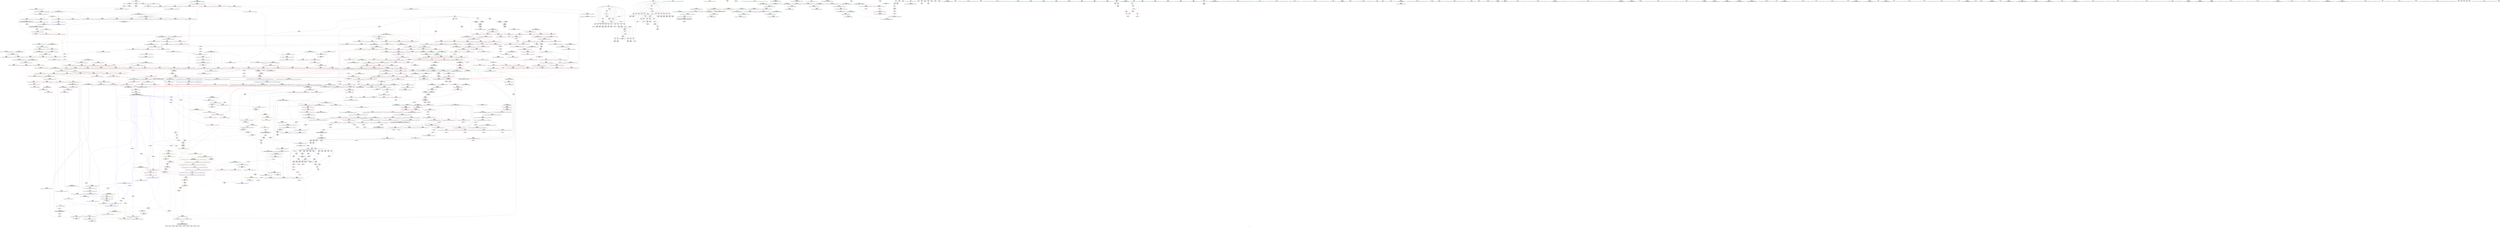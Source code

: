 digraph "SVFG" {
	label="SVFG";

	Node0x55c1150d8f90 [shape=record,color=grey,label="{NodeID: 0\nNullPtr}"];
	Node0x55c1150d8f90 -> Node0x55c11512e140[style=solid];
	Node0x55c1150d8f90 -> Node0x55c115151870[style=solid];
	Node0x55c11513e8d0 [shape=record,color=blue,label="{NodeID: 775\n1010\<--1006\n__it.addr\<--__it\n_ZNK9__gnu_cxx5__ops14_Iter_less_valclIPiiEEbT_RT0_\n}"];
	Node0x55c11513e8d0 -> Node0x55c11514bdb0[style=dashed];
	Node0x55c1151354a0 [shape=record,color=red,label="{NodeID: 443\n440\<--410\n\<--__last.addr\n_ZSt16__introsort_loopIPilN9__gnu_cxx5__ops15_Iter_less_iterEEvT_S4_T0_T1_\n|{<s0>20}}"];
	Node0x55c1151354a0:s0 -> Node0x55c11522eb20[style=solid,color=red];
	Node0x55c1151790c0 [shape=record,color=grey,label="{NodeID: 1218\n131 = Binary(130, 119, )\n}"];
	Node0x55c1151790c0 -> Node0x55c115151e50[style=solid];
	Node0x55c115129620 [shape=record,color=green,label="{NodeID: 111\n626\<--627\n_ZNK9__gnu_cxx5__ops15_Iter_less_iterclIPiS3_EEbT_T0_\<--_ZNK9__gnu_cxx5__ops15_Iter_less_iterclIPiS3_EEbT_T0__field_insensitive\n}"];
	Node0x55c11514ad70 [shape=record,color=red,label="{NodeID: 554\n917\<--916\n\<--call20\n_ZSt13__adjust_heapIPiliN9__gnu_cxx5__ops15_Iter_less_iterEEvT_T0_S5_T1_T2_\n|{<s0>48}}"];
	Node0x55c11514ad70:s0 -> Node0x55c115235d20[style=solid,color=red];
	Node0x55c1151c0e30 [shape=record,color=black,label="{NodeID: 1329\nMR_205V_2 = PHI(MR_205V_1, MR_205V_4, )\npts\{1197 \}\n}"];
	Node0x55c11512dcd0 [shape=record,color=green,label="{NodeID: 222\n1460\<--1461\nllvm.memmove.p0i8.p0i8.i64\<--llvm.memmove.p0i8.p0i8.i64_field_insensitive\n}"];
	Node0x55c1152332f0 [shape=record,color=black,label="{NodeID: 1772\n1226 = PHI(805, )\n}"];
	Node0x55c1152332f0 -> Node0x55c11514f010[style=solid];
	Node0x55c1151507a0 [shape=record,color=red,label="{NodeID: 665\n1423\<--1420\n\<--__it.addr\n_ZSt12__niter_baseIPiET_S1_\n}"];
	Node0x55c1151507a0 -> Node0x55c115139660[style=solid];
	Node0x55c11513b950 [shape=record,color=purple,label="{NodeID: 333\n289\<--36\n\<--.str.7\nmain\n}"];
	Node0x55c115125570 [shape=record,color=green,label="{NodeID: 1\n7\<--1\n__dso_handle\<--dummyObj\nGlob }"];
	Node0x55c11513e9a0 [shape=record,color=blue,label="{NodeID: 776\n1012\<--1007\n__val.addr\<--__val\n_ZNK9__gnu_cxx5__ops14_Iter_less_valclIPiiEEbT_RT0_\n}"];
	Node0x55c11513e9a0 -> Node0x55c11514be80[style=dashed];
	Node0x55c115135570 [shape=record,color=red,label="{NodeID: 444\n441\<--410\n\<--__last.addr\n_ZSt16__introsort_loopIPilN9__gnu_cxx5__ops15_Iter_less_iterEEvT_S4_T0_T1_\n|{<s0>20}}"];
	Node0x55c115135570:s0 -> Node0x55c11522ec60[style=solid,color=red];
	Node0x55c115179240 [shape=record,color=grey,label="{NodeID: 1219\n574 = Binary(573, 218, )\n}"];
	Node0x55c115129720 [shape=record,color=green,label="{NodeID: 112\n633\<--634\n_ZSt10__pop_heapIPiN9__gnu_cxx5__ops15_Iter_less_iterEEvT_S4_S4_RT0_\<--_ZSt10__pop_heapIPiN9__gnu_cxx5__ops15_Iter_less_iterEEvT_S4_S4_RT0__field_insensitive\n}"];
	Node0x55c1151dfcd0 [shape=record,color=yellow,style=double,label="{NodeID: 1662\n8V_4 = CSCHI(MR_8V_2)\npts\{15 \}\nCS[]|{<s0>22}}"];
	Node0x55c1151dfcd0:s0 -> Node0x55c1151af010[style=dashed,color=red];
	Node0x55c11514ae40 [shape=record,color=red,label="{NodeID: 555\n927\<--924\n\<--__t.addr\n_ZSt4moveIRN9__gnu_cxx5__ops15_Iter_less_iterEEONSt16remove_referenceIT_E4typeEOS5_\n}"];
	Node0x55c11514ae40 -> Node0x55c1151390b0[style=solid];
	Node0x55c1151c1330 [shape=record,color=black,label="{NodeID: 1330\nMR_207V_2 = PHI(MR_207V_1, MR_207V_3, )\npts\{1199 \}\n}"];
	Node0x55c11512ddd0 [shape=record,color=green,label="{NodeID: 223\n1477\<--1478\nthis.addr\<--this.addr_field_insensitive\n_ZNK9__gnu_cxx5__ops14_Val_less_iterclIiPiEEbRT_T0_\n}"];
	Node0x55c11512ddd0 -> Node0x55c115150fc0[style=solid];
	Node0x55c11512ddd0 -> Node0x55c115141580[style=solid];
	Node0x55c115233460 [shape=record,color=black,label="{NodeID: 1773\n1233 = PHI(1290, )\n}"];
	Node0x55c115150870 [shape=record,color=red,label="{NodeID: 666\n1441\<--1429\n\<--__first.addr\n_ZNSt20__copy_move_backwardILb1ELb1ESt26random_access_iterator_tagE13__copy_move_bIiEEPT_PKS3_S6_S4_\n}"];
	Node0x55c115150870 -> Node0x55c115139800[style=solid];
	Node0x55c11513ba20 [shape=record,color=purple,label="{NodeID: 334\n1497\<--38\nllvm.global_ctors_0\<--llvm.global_ctors\nGlob }"];
	Node0x55c11513ba20 -> Node0x55c115151670[style=solid];
	Node0x55c115125600 [shape=record,color=green,label="{NodeID: 2\n9\<--1\n\<--dummyObj\nCan only get source location for instruction, argument, global var or function.}"];
	Node0x55c11513ea70 [shape=record,color=blue,label="{NodeID: 777\n1031\<--1025\n__result.addr\<--__result\n_ZSt22__move_median_to_firstIPiN9__gnu_cxx5__ops15_Iter_less_iterEEvT_S4_S4_S4_T0_\n}"];
	Node0x55c11513ea70 -> Node0x55c11514c0f0[style=dashed];
	Node0x55c11513ea70 -> Node0x55c11514c1c0[style=dashed];
	Node0x55c11513ea70 -> Node0x55c11514c290[style=dashed];
	Node0x55c11513ea70 -> Node0x55c11514c360[style=dashed];
	Node0x55c11513ea70 -> Node0x55c11514c430[style=dashed];
	Node0x55c11513ea70 -> Node0x55c11514c500[style=dashed];
	Node0x55c115135640 [shape=record,color=red,label="{NodeID: 445\n450\<--410\n\<--__last.addr\n_ZSt16__introsort_loopIPilN9__gnu_cxx5__ops15_Iter_less_iterEEvT_S4_T0_T1_\n|{<s0>21}}"];
	Node0x55c115135640:s0 -> Node0x55c11522cef0[style=solid,color=red];
	Node0x55c1151793c0 [shape=record,color=grey,label="{NodeID: 1220\n573 = Binary(572, 383, )\n}"];
	Node0x55c1151793c0 -> Node0x55c115179240[style=solid];
	Node0x55c115129820 [shape=record,color=green,label="{NodeID: 113\n646\<--647\n__first.addr\<--__first.addr_field_insensitive\n_ZSt11__sort_heapIPiN9__gnu_cxx5__ops15_Iter_less_iterEEvT_S4_RT0_\n}"];
	Node0x55c115129820 -> Node0x55c115147700[style=solid];
	Node0x55c115129820 -> Node0x55c1151477d0[style=solid];
	Node0x55c115129820 -> Node0x55c115153b90[style=solid];
	Node0x55c11514af10 [shape=record,color=red,label="{NodeID: 556\n936\<--933\nthis1\<--this.addr\n_ZN9__gnu_cxx5__ops14_Iter_less_valC2ENS0_15_Iter_less_iterE\n}"];
	Node0x55c114a7cec0 [shape=record,color=yellow,style=double,label="{NodeID: 1331\n8V_1 = ENCHI(MR_8V_0)\npts\{15 \}\nFun[_ZSt22__move_median_to_firstIPiN9__gnu_cxx5__ops15_Iter_less_iterEEvT_S4_S4_S4_T0_]|{<s0>52|<s1>53|<s2>54|<s3>55|<s4>56|<s5>57|<s6>58|<s7>59|<s8>60|<s9>61|<s10>62}}"];
	Node0x55c114a7cec0:s0 -> Node0x55c1151c5910[style=dashed,color=red];
	Node0x55c114a7cec0:s1 -> Node0x55c1151c5910[style=dashed,color=red];
	Node0x55c114a7cec0:s2 -> Node0x55c1151ca830[style=dashed,color=red];
	Node0x55c114a7cec0:s3 -> Node0x55c1151c5910[style=dashed,color=red];
	Node0x55c114a7cec0:s4 -> Node0x55c1151ca830[style=dashed,color=red];
	Node0x55c114a7cec0:s5 -> Node0x55c1151ca830[style=dashed,color=red];
	Node0x55c114a7cec0:s6 -> Node0x55c1151c5910[style=dashed,color=red];
	Node0x55c114a7cec0:s7 -> Node0x55c1151ca830[style=dashed,color=red];
	Node0x55c114a7cec0:s8 -> Node0x55c1151c5910[style=dashed,color=red];
	Node0x55c114a7cec0:s9 -> Node0x55c1151ca830[style=dashed,color=red];
	Node0x55c114a7cec0:s10 -> Node0x55c1151ca830[style=dashed,color=red];
	Node0x55c11512dea0 [shape=record,color=green,label="{NodeID: 224\n1479\<--1480\n__val.addr\<--__val.addr_field_insensitive\n_ZNK9__gnu_cxx5__ops14_Val_less_iterclIiPiEEbRT_T0_\n}"];
	Node0x55c11512dea0 -> Node0x55c115151090[style=solid];
	Node0x55c11512dea0 -> Node0x55c115141650[style=solid];
	Node0x55c115233570 [shape=record,color=black,label="{NodeID: 1774\n1236 = PHI(805, )\n}"];
	Node0x55c115233570 -> Node0x55c11514f0e0[style=solid];
	Node0x55c115150940 [shape=record,color=red,label="{NodeID: 667\n1455\<--1429\n\<--__first.addr\n_ZNSt20__copy_move_backwardILb1ELb1ESt26random_access_iterator_tagE13__copy_move_bIiEEPT_PKS3_S6_S4_\n}"];
	Node0x55c115150940 -> Node0x55c1151399a0[style=solid];
	Node0x55c11513baf0 [shape=record,color=purple,label="{NodeID: 335\n1498\<--38\nllvm.global_ctors_1\<--llvm.global_ctors\nGlob }"];
	Node0x55c11513baf0 -> Node0x55c115151770[style=solid];
	Node0x55c1151258b0 [shape=record,color=green,label="{NodeID: 3\n19\<--1\n.str\<--dummyObj\nGlob }"];
	Node0x55c11513eb40 [shape=record,color=blue,label="{NodeID: 778\n1033\<--1026\n__a.addr\<--__a\n_ZSt22__move_median_to_firstIPiN9__gnu_cxx5__ops15_Iter_less_iterEEvT_S4_S4_S4_T0_\n}"];
	Node0x55c11513eb40 -> Node0x55c11514c5d0[style=dashed];
	Node0x55c11513eb40 -> Node0x55c11514c6a0[style=dashed];
	Node0x55c11513eb40 -> Node0x55c11514c770[style=dashed];
	Node0x55c11513eb40 -> Node0x55c11514c840[style=dashed];
	Node0x55c11513eb40 -> Node0x55c11514c910[style=dashed];
	Node0x55c115135710 [shape=record,color=red,label="{NodeID: 446\n456\<--410\n\<--__last.addr\n_ZSt16__introsort_loopIPilN9__gnu_cxx5__ops15_Iter_less_iterEEvT_S4_T0_T1_\n|{<s0>22}}"];
	Node0x55c115135710:s0 -> Node0x55c11522dad0[style=solid,color=red];
	Node0x55c115179540 [shape=record,color=grey,label="{NodeID: 1221\n572 = Binary(570, 571, )\n}"];
	Node0x55c115179540 -> Node0x55c1151793c0[style=solid];
	Node0x55c11512e370 [shape=record,color=green,label="{NodeID: 114\n648\<--649\n__last.addr\<--__last.addr_field_insensitive\n_ZSt11__sort_heapIPiN9__gnu_cxx5__ops15_Iter_less_iterEEvT_S4_RT0_\n}"];
	Node0x55c11512e370 -> Node0x55c1151478a0[style=solid];
	Node0x55c11512e370 -> Node0x55c115147970[style=solid];
	Node0x55c11512e370 -> Node0x55c115147a40[style=solid];
	Node0x55c11512e370 -> Node0x55c115147b10[style=solid];
	Node0x55c11512e370 -> Node0x55c115153c60[style=solid];
	Node0x55c11512e370 -> Node0x55c115153e00[style=solid];
	Node0x55c1151dff90 [shape=record,color=yellow,style=double,label="{NodeID: 1664\n8V_2 = CSCHI(MR_8V_1)\npts\{15 \}\nCS[]|{<s0>25}}"];
	Node0x55c1151dff90:s0 -> Node0x55c1151b3110[style=dashed,color=red];
	Node0x55c11514afe0 [shape=record,color=red,label="{NodeID: 557\n971\<--944\n\<--__first.addr\n_ZSt11__push_heapIPiliN9__gnu_cxx5__ops14_Iter_less_valEEvT_T0_S5_T1_RT2_\n}"];
	Node0x55c11514afe0 -> Node0x55c11513d3b0[style=solid];
	Node0x55c11512df70 [shape=record,color=green,label="{NodeID: 225\n1481\<--1482\n__it.addr\<--__it.addr_field_insensitive\n_ZNK9__gnu_cxx5__ops14_Val_less_iterclIiPiEEbRT_T0_\n}"];
	Node0x55c11512df70 -> Node0x55c115151160[style=solid];
	Node0x55c11512df70 -> Node0x55c115141720[style=solid];
	Node0x55c1152336e0 [shape=record,color=black,label="{NodeID: 1775\n1304 = PHI(1387, )\n|{<s0>80}}"];
	Node0x55c1152336e0:s0 -> Node0x55c1152367b0[style=solid,color=red];
	Node0x55c115150a10 [shape=record,color=red,label="{NodeID: 668\n1440\<--1431\n\<--__last.addr\n_ZNSt20__copy_move_backwardILb1ELb1ESt26random_access_iterator_tagE13__copy_move_bIiEEPT_PKS3_S6_S4_\n}"];
	Node0x55c115150a10 -> Node0x55c115139730[style=solid];
	Node0x55c11513bbf0 [shape=record,color=purple,label="{NodeID: 336\n1499\<--38\nllvm.global_ctors_2\<--llvm.global_ctors\nGlob }"];
	Node0x55c11513bbf0 -> Node0x55c115151870[style=solid];
	Node0x55c115125940 [shape=record,color=green,label="{NodeID: 4\n21\<--1\n.str.1\<--dummyObj\nGlob }"];
	Node0x55c11513ec10 [shape=record,color=blue,label="{NodeID: 779\n1035\<--1027\n__b.addr\<--__b\n_ZSt22__move_median_to_firstIPiN9__gnu_cxx5__ops15_Iter_less_iterEEvT_S4_S4_S4_T0_\n}"];
	Node0x55c11513ec10 -> Node0x55c11514c9e0[style=dashed];
	Node0x55c11513ec10 -> Node0x55c11514cab0[style=dashed];
	Node0x55c11513ec10 -> Node0x55c11514cb80[style=dashed];
	Node0x55c11513ec10 -> Node0x55c11514cc50[style=dashed];
	Node0x55c11513ec10 -> Node0x55c11514cd20[style=dashed];
	Node0x55c1151357e0 [shape=record,color=red,label="{NodeID: 447\n435\<--412\n\<--__depth_limit.addr\n_ZSt16__introsort_loopIPilN9__gnu_cxx5__ops15_Iter_less_iterEEvT_S4_T0_T1_\n}"];
	Node0x55c1151357e0 -> Node0x55c11517bdc0[style=solid];
	Node0x55c1151796c0 [shape=record,color=grey,label="{NodeID: 1222\n382 = Binary(381, 383, )\n|{<s0>17}}"];
	Node0x55c1151796c0:s0 -> Node0x55c115237120[style=solid,color=red];
	Node0x55c11512e440 [shape=record,color=green,label="{NodeID: 115\n650\<--651\n__comp.addr\<--__comp.addr_field_insensitive\n_ZSt11__sort_heapIPiN9__gnu_cxx5__ops15_Iter_less_iterEEvT_S4_RT0_\n}"];
	Node0x55c11512e440 -> Node0x55c115147be0[style=solid];
	Node0x55c11512e440 -> Node0x55c115153d30[style=solid];
	Node0x55c11514b0b0 [shape=record,color=red,label="{NodeID: 558\n981\<--944\n\<--__first.addr\n_ZSt11__push_heapIPiliN9__gnu_cxx5__ops14_Iter_less_valEEvT_T0_S5_T1_RT2_\n}"];
	Node0x55c11514b0b0 -> Node0x55c11513d480[style=solid];
	Node0x55c11512e040 [shape=record,color=green,label="{NodeID: 226\n40\<--1493\n_GLOBAL__sub_I_giolekva_2_1.cpp\<--_GLOBAL__sub_I_giolekva_2_1.cpp_field_insensitive\n}"];
	Node0x55c11512e040 -> Node0x55c115151770[style=solid];
	Node0x55c115233820 [shape=record,color=black,label="{NodeID: 1776\n1308 = PHI(1387, )\n|{<s0>80}}"];
	Node0x55c115233820:s0 -> Node0x55c1152368c0[style=solid,color=red];
	Node0x55c115150ae0 [shape=record,color=red,label="{NodeID: 669\n1450\<--1433\n\<--__result.addr\n_ZNSt20__copy_move_backwardILb1ELb1ESt26random_access_iterator_tagE13__copy_move_bIiEEPT_PKS3_S6_S4_\n}"];
	Node0x55c115150ae0 -> Node0x55c11513d6f0[style=solid];
	Node0x55c1151c8d50 [shape=record,color=yellow,style=double,label="{NodeID: 1444\n8V_1 = ENCHI(MR_8V_0)\npts\{15 \}\nFun[_ZNK9__gnu_cxx5__ops14_Iter_less_valclIPiiEEbT_RT0_]}"];
	Node0x55c1151c8d50 -> Node0x55c11514bf50[style=dashed];
	Node0x55c11513bcf0 [shape=record,color=purple,label="{NodeID: 337\n505\<--504\nadd.ptr\<--\n_ZSt22__final_insertion_sortIPiN9__gnu_cxx5__ops15_Iter_less_iterEEvT_S4_T0_\n|{<s0>24}}"];
	Node0x55c11513bcf0:s0 -> Node0x55c11522ca70[style=solid,color=red];
	Node0x55c1151259d0 [shape=record,color=green,label="{NodeID: 5\n23\<--1\nstdin\<--dummyObj\nGlob }"];
	Node0x55c11513ece0 [shape=record,color=blue,label="{NodeID: 780\n1037\<--1028\n__c.addr\<--__c\n_ZSt22__move_median_to_firstIPiN9__gnu_cxx5__ops15_Iter_less_iterEEvT_S4_S4_S4_T0_\n}"];
	Node0x55c11513ece0 -> Node0x55c11514cdf0[style=dashed];
	Node0x55c11513ece0 -> Node0x55c11514cec0[style=dashed];
	Node0x55c11513ece0 -> Node0x55c11514cf90[style=dashed];
	Node0x55c11513ece0 -> Node0x55c11514d060[style=dashed];
	Node0x55c11513ece0 -> Node0x55c11514d130[style=dashed];
	Node0x55c11513ece0 -> Node0x55c11514d200[style=dashed];
	Node0x55c1151358b0 [shape=record,color=red,label="{NodeID: 448\n446\<--412\n\<--__depth_limit.addr\n_ZSt16__introsort_loopIPilN9__gnu_cxx5__ops15_Iter_less_iterEEvT_S4_T0_T1_\n}"];
	Node0x55c1151358b0 -> Node0x55c115175f80[style=solid];
	Node0x55c115179840 [shape=record,color=grey,label="{NodeID: 1223\n381 = Binary(379, 380, )\n}"];
	Node0x55c115179840 -> Node0x55c1151796c0[style=solid];
	Node0x55c11512e510 [shape=record,color=green,label="{NodeID: 116\n679\<--680\n__first.addr\<--__first.addr_field_insensitive\n_ZSt11__make_heapIPiN9__gnu_cxx5__ops15_Iter_less_iterEEvT_S4_RT0_\n}"];
	Node0x55c11512e510 -> Node0x55c115147cb0[style=solid];
	Node0x55c11512e510 -> Node0x55c115147d80[style=solid];
	Node0x55c11512e510 -> Node0x55c115147e50[style=solid];
	Node0x55c11512e510 -> Node0x55c115147f20[style=solid];
	Node0x55c11512e510 -> Node0x55c115153ed0[style=solid];
	Node0x55c11514b180 [shape=record,color=red,label="{NodeID: 559\n986\<--944\n\<--__first.addr\n_ZSt11__push_heapIPiliN9__gnu_cxx5__ops14_Iter_less_valEEvT_T0_S5_T1_RT2_\n}"];
	Node0x55c11514b180 -> Node0x55c11513d550[style=solid];
	Node0x55c11512e140 [shape=record,color=black,label="{NodeID: 227\n2\<--3\ndummyVal\<--dummyVal\n}"];
	Node0x55c115233960 [shape=record,color=black,label="{NodeID: 1777\n1310 = PHI(1362, )\n}"];
	Node0x55c115233960 -> Node0x55c115139320[style=solid];
	Node0x55c115150bb0 [shape=record,color=red,label="{NodeID: 670\n1463\<--1433\n\<--__result.addr\n_ZNSt20__copy_move_backwardILb1ELb1ESt26random_access_iterator_tagE13__copy_move_bIiEEPT_PKS3_S6_S4_\n}"];
	Node0x55c115150bb0 -> Node0x55c11513d7c0[style=solid];
	Node0x55c1151c8e60 [shape=record,color=yellow,style=double,label="{NodeID: 1445\n154V_1 = ENCHI(MR_154V_0)\npts\{951 \}\nFun[_ZNK9__gnu_cxx5__ops14_Iter_less_valclIPiiEEbT_RT0_]}"];
	Node0x55c1151c8e60 -> Node0x55c11514c020[style=dashed];
	Node0x55c11513bdc0 [shape=record,color=purple,label="{NodeID: 338\n510\<--509\nadd.ptr1\<--\n_ZSt22__final_insertion_sortIPiN9__gnu_cxx5__ops15_Iter_less_iterEEvT_S4_T0_\n|{<s0>25}}"];
	Node0x55c11513bdc0:s0 -> Node0x55c11522e3d0[style=solid,color=red];
	Node0x55c115125a60 [shape=record,color=green,label="{NodeID: 6\n24\<--1\n.str.2\<--dummyObj\nGlob }"];
	Node0x55c11513edb0 [shape=record,color=blue,label="{NodeID: 781\n1100\<--1095\n__first.addr\<--__first\n_ZSt21__unguarded_partitionIPiN9__gnu_cxx5__ops15_Iter_less_iterEET_S4_S4_S4_T0_\n}"];
	Node0x55c11513edb0 -> Node0x55c1151b4010[style=dashed];
	Node0x55c115135980 [shape=record,color=red,label="{NodeID: 449\n457\<--412\n\<--__depth_limit.addr\n_ZSt16__introsort_loopIPilN9__gnu_cxx5__ops15_Iter_less_iterEEvT_S4_T0_T1_\n|{<s0>22}}"];
	Node0x55c115135980:s0 -> Node0x55c11522dc20[style=solid,color=red];
	Node0x55c1151799c0 [shape=record,color=grey,label="{NodeID: 1224\n499 = Binary(497, 498, )\n}"];
	Node0x55c1151799c0 -> Node0x55c115179b40[style=solid];
	Node0x55c11512e5e0 [shape=record,color=green,label="{NodeID: 117\n681\<--682\n__last.addr\<--__last.addr_field_insensitive\n_ZSt11__make_heapIPiN9__gnu_cxx5__ops15_Iter_less_iterEEvT_S4_RT0_\n}"];
	Node0x55c11512e5e0 -> Node0x55c115147ff0[style=solid];
	Node0x55c11512e5e0 -> Node0x55c1151480c0[style=solid];
	Node0x55c11512e5e0 -> Node0x55c115153fa0[style=solid];
	Node0x55c1151e03b0 [shape=record,color=yellow,style=double,label="{NodeID: 1667\n8V_2 = CSCHI(MR_8V_1)\npts\{15 \}\nCS[]|{<s0>28}}"];
	Node0x55c1151e03b0:s0 -> Node0x55c1151a99f0[style=dashed,color=red];
	Node0x55c11514b250 [shape=record,color=red,label="{NodeID: 560\n999\<--944\n\<--__first.addr\n_ZSt11__push_heapIPiliN9__gnu_cxx5__ops14_Iter_less_valEEvT_T0_S5_T1_RT2_\n}"];
	Node0x55c11514b250 -> Node0x55c11513d620[style=solid];
	Node0x55c11512e240 [shape=record,color=black,label="{NodeID: 228\n51\<--52\n\<--_ZNSt8ios_base4InitD1Ev\nCan only get source location for instruction, argument, global var or function.}"];
	Node0x55c115233aa0 [shape=record,color=black,label="{NodeID: 1778\n1326 = PHI(805, )\n}"];
	Node0x55c115233aa0 -> Node0x55c11514ff80[style=solid];
	Node0x55c115150c80 [shape=record,color=red,label="{NodeID: 671\n1447\<--1435\n\<--_Num\n_ZNSt20__copy_move_backwardILb1ELb1ESt26random_access_iterator_tagE13__copy_move_bIiEEPT_PKS3_S6_S4_\n}"];
	Node0x55c115150c80 -> Node0x55c11517a740[style=solid];
	Node0x55c11513be90 [shape=record,color=purple,label="{NodeID: 339\n579\<--578\nadd.ptr1\<--\n_ZSt27__unguarded_partition_pivotIPiN9__gnu_cxx5__ops15_Iter_less_iterEET_S4_S4_T0_\n|{<s0>29}}"];
	Node0x55c11513be90:s0 -> Node0x55c115234720[style=solid,color=red];
	Node0x55c1151262a0 [shape=record,color=green,label="{NodeID: 7\n26\<--1\n.str.3\<--dummyObj\nGlob }"];
	Node0x55c11513ee80 [shape=record,color=blue,label="{NodeID: 782\n1102\<--1096\n__last.addr\<--__last\n_ZSt21__unguarded_partitionIPiN9__gnu_cxx5__ops15_Iter_less_iterEET_S4_S4_S4_T0_\n}"];
	Node0x55c11513ee80 -> Node0x55c11514d7b0[style=dashed];
	Node0x55c11513ee80 -> Node0x55c11513f0f0[style=dashed];
	Node0x55c115135a50 [shape=record,color=red,label="{NodeID: 450\n455\<--416\n\<--__cut\n_ZSt16__introsort_loopIPilN9__gnu_cxx5__ops15_Iter_less_iterEEvT_S4_T0_T1_\n|{<s0>22}}"];
	Node0x55c115135a50:s0 -> Node0x55c11522d980[style=solid,color=red];
	Node0x55c115179b40 [shape=record,color=grey,label="{NodeID: 1225\n500 = Binary(499, 383, )\n}"];
	Node0x55c115179b40 -> Node0x55c11517c6c0[style=solid];
	Node0x55c11512e6b0 [shape=record,color=green,label="{NodeID: 118\n683\<--684\n__comp.addr\<--__comp.addr_field_insensitive\n_ZSt11__make_heapIPiN9__gnu_cxx5__ops15_Iter_less_iterEEvT_S4_RT0_\n}"];
	Node0x55c11512e6b0 -> Node0x55c115148190[style=solid];
	Node0x55c11512e6b0 -> Node0x55c115154070[style=solid];
	Node0x55c1151e0510 [shape=record,color=yellow,style=double,label="{NodeID: 1668\n8V_3 = CSCHI(MR_8V_2)\npts\{15 \}\nCS[]|{<s0>20}}"];
	Node0x55c1151e0510:s0 -> Node0x55c1151ac310[style=dashed,color=blue];
	Node0x55c11514b320 [shape=record,color=red,label="{NodeID: 561\n961\<--946\n\<--__holeIndex.addr\n_ZSt11__push_heapIPiliN9__gnu_cxx5__ops14_Iter_less_valEEvT_T0_S5_T1_RT2_\n}"];
	Node0x55c11514b320 -> Node0x55c115178640[style=solid];
	Node0x55c1151c2570 [shape=record,color=yellow,style=double,label="{NodeID: 1336\n8V_1 = ENCHI(MR_8V_0)\npts\{15 \}\nFun[_ZNK9__gnu_cxx5__ops14_Val_less_iterclIiPiEEbRT_T0_]}"];
	Node0x55c1151c2570 -> Node0x55c115151300[style=dashed];
	Node0x55c1151364d0 [shape=record,color=black,label="{NodeID: 229\n86\<--83\ncall\<--\nmain\n}"];
	Node0x55c115233be0 [shape=record,color=black,label="{NodeID: 1779\n1336 = PHI(1473, )\n}"];
	Node0x55c115150d50 [shape=record,color=red,label="{NodeID: 672\n1451\<--1435\n\<--_Num\n_ZNSt20__copy_move_backwardILb1ELb1ESt26random_access_iterator_tagE13__copy_move_bIiEEPT_PKS3_S6_S4_\n}"];
	Node0x55c115150d50 -> Node0x55c115174600[style=solid];
	Node0x55c11513bf60 [shape=record,color=purple,label="{NodeID: 340\n582\<--581\nadd.ptr2\<--\n_ZSt27__unguarded_partition_pivotIPiN9__gnu_cxx5__ops15_Iter_less_iterEET_S4_S4_T0_\n|{<s0>29}}"];
	Node0x55c11513bf60:s0 -> Node0x55c1152349a0[style=solid,color=red];
	Node0x55c115126330 [shape=record,color=green,label="{NodeID: 8\n28\<--1\nstdout\<--dummyObj\nGlob }"];
	Node0x55c11513ef50 [shape=record,color=blue,label="{NodeID: 783\n1104\<--1097\n__pivot.addr\<--__pivot\n_ZSt21__unguarded_partitionIPiN9__gnu_cxx5__ops15_Iter_less_iterEET_S4_S4_S4_T0_\n}"];
	Node0x55c11513ef50 -> Node0x55c11514dbc0[style=dashed];
	Node0x55c11513ef50 -> Node0x55c11514dc90[style=dashed];
	Node0x55c115135b20 [shape=record,color=red,label="{NodeID: 451\n459\<--416\n\<--__cut\n_ZSt16__introsort_loopIPilN9__gnu_cxx5__ops15_Iter_less_iterEEvT_S4_T0_T1_\n}"];
	Node0x55c115135b20 -> Node0x55c115152f60[style=solid];
	Node0x55c115179cc0 [shape=record,color=grey,label="{NodeID: 1226\n994 = Binary(993, 218, )\n}"];
	Node0x55c115179cc0 -> Node0x55c11513e660[style=solid];
	Node0x55c11512e780 [shape=record,color=green,label="{NodeID: 119\n685\<--686\n__len\<--__len_field_insensitive\n_ZSt11__make_heapIPiN9__gnu_cxx5__ops15_Iter_less_iterEEvT_S4_RT0_\n}"];
	Node0x55c11512e780 -> Node0x55c115148260[style=solid];
	Node0x55c11512e780 -> Node0x55c115148330[style=solid];
	Node0x55c11512e780 -> Node0x55c115154140[style=solid];
	Node0x55c1151e0670 [shape=record,color=yellow,style=double,label="{NodeID: 1669\n8V_3 = CSCHI(MR_8V_2)\npts\{15 \}\nCS[]|{<s0>21}}"];
	Node0x55c1151e0670:s0 -> Node0x55c1151dfcd0[style=dashed,color=blue];
	Node0x55c11514b3f0 [shape=record,color=red,label="{NodeID: 562\n966\<--946\n\<--__holeIndex.addr\n_ZSt11__push_heapIPiliN9__gnu_cxx5__ops14_Iter_less_valEEvT_T0_S5_T1_RT2_\n}"];
	Node0x55c11514b3f0 -> Node0x55c11517bac0[style=solid];
	Node0x55c1151c2680 [shape=record,color=yellow,style=double,label="{NodeID: 1337\n37V_1 = ENCHI(MR_37V_0)\npts\{1321 \}\nFun[_ZNK9__gnu_cxx5__ops14_Val_less_iterclIiPiEEbRT_T0_]}"];
	Node0x55c1151c2680 -> Node0x55c115151230[style=dashed];
	Node0x55c1151365a0 [shape=record,color=black,label="{NodeID: 230\n92\<--89\ncall1\<--\nmain\n}"];
	Node0x55c115233cf0 [shape=record,color=black,label="{NodeID: 1780\n1341 = PHI(805, )\n}"];
	Node0x55c115233cf0 -> Node0x55c115150050[style=solid];
	Node0x55c115150e20 [shape=record,color=red,label="{NodeID: 673\n1457\<--1435\n\<--_Num\n_ZNSt20__copy_move_backwardILb1ELb1ESt26random_access_iterator_tagE13__copy_move_bIiEEPT_PKS3_S6_S4_\n}"];
	Node0x55c115150e20 -> Node0x55c115175980[style=solid];
	Node0x55c11513c030 [shape=record,color=purple,label="{NodeID: 341\n587\<--586\nadd.ptr3\<--\n_ZSt27__unguarded_partition_pivotIPiN9__gnu_cxx5__ops15_Iter_less_iterEET_S4_S4_T0_\n|{<s0>30}}"];
	Node0x55c11513c030:s0 -> Node0x55c115236ae0[style=solid,color=red];
	Node0x55c1151263c0 [shape=record,color=green,label="{NodeID: 9\n29\<--1\n.str.4\<--dummyObj\nGlob }"];
	Node0x55c11513f020 [shape=record,color=blue,label="{NodeID: 784\n1100\<--1116\n__first.addr\<--incdec.ptr\n_ZSt21__unguarded_partitionIPiN9__gnu_cxx5__ops15_Iter_less_iterEET_S4_S4_S4_T0_\n}"];
	Node0x55c11513f020 -> Node0x55c1151b4010[style=dashed];
	Node0x55c115135bf0 [shape=record,color=red,label="{NodeID: 452\n468\<--465\n\<--__n.addr\n_ZSt4__lgl\n}"];
	Node0x55c115179e40 [shape=record,color=grey,label="{NodeID: 1227\n167 = Binary(166, 119, )\n}"];
	Node0x55c115179e40 -> Node0x55c115152260[style=solid];
	Node0x55c11512e850 [shape=record,color=green,label="{NodeID: 120\n687\<--688\n__parent\<--__parent_field_insensitive\n_ZSt11__make_heapIPiN9__gnu_cxx5__ops15_Iter_less_iterEEvT_S4_RT0_\n}"];
	Node0x55c11512e850 -> Node0x55c115148400[style=solid];
	Node0x55c11512e850 -> Node0x55c1151484d0[style=solid];
	Node0x55c11512e850 -> Node0x55c1151485a0[style=solid];
	Node0x55c11512e850 -> Node0x55c115148670[style=solid];
	Node0x55c11512e850 -> Node0x55c115154210[style=solid];
	Node0x55c11512e850 -> Node0x55c1151543b0[style=solid];
	Node0x55c11514b4c0 [shape=record,color=red,label="{NodeID: 563\n987\<--946\n\<--__holeIndex.addr\n_ZSt11__push_heapIPiliN9__gnu_cxx5__ops14_Iter_less_valEEvT_T0_S5_T1_RT2_\n}"];
	Node0x55c115136670 [shape=record,color=black,label="{NodeID: 231\n112\<--111\nidxprom\<--\nmain\n}"];
	Node0x55c115233e60 [shape=record,color=black,label="{NodeID: 1781\n1351 = PHI(805, )\n}"];
	Node0x55c115233e60 -> Node0x55c115150120[style=solid];
	Node0x55c115150ef0 [shape=record,color=red,label="{NodeID: 674\n1464\<--1435\n\<--_Num\n_ZNSt20__copy_move_backwardILb1ELb1ESt26random_access_iterator_tagE13__copy_move_bIiEEPT_PKS3_S6_S4_\n}"];
	Node0x55c115150ef0 -> Node0x55c115175800[style=solid];
	Node0x55c11513c100 [shape=record,color=purple,label="{NodeID: 342\n638\<--637\nincdec.ptr\<--\n_ZSt13__heap_selectIPiN9__gnu_cxx5__ops15_Iter_less_iterEEvT_S4_S4_T0_\n}"];
	Node0x55c11513c100 -> Node0x55c115153ac0[style=solid];
	Node0x55c115126450 [shape=record,color=green,label="{NodeID: 10\n31\<--1\n.str.5\<--dummyObj\nGlob }"];
	Node0x55c11513f0f0 [shape=record,color=blue,label="{NodeID: 785\n1102\<--1120\n__last.addr\<--incdec.ptr3\n_ZSt21__unguarded_partitionIPiN9__gnu_cxx5__ops15_Iter_less_iterEET_S4_S4_S4_T0_\n}"];
	Node0x55c11513f0f0 -> Node0x55c1151b0410[style=dashed];
	Node0x55c115135cc0 [shape=record,color=red,label="{NodeID: 453\n496\<--483\n\<--__first.addr\n_ZSt22__final_insertion_sortIPiN9__gnu_cxx5__ops15_Iter_less_iterEEvT_S4_T0_\n}"];
	Node0x55c115135cc0 -> Node0x55c115138550[style=solid];
	Node0x55c115179fc0 [shape=record,color=grey,label="{NodeID: 1228\n993 = Binary(992, 663, )\n}"];
	Node0x55c115179fc0 -> Node0x55c115179cc0[style=solid];
	Node0x55c11512e920 [shape=record,color=green,label="{NodeID: 121\n689\<--690\n__value\<--__value_field_insensitive\n_ZSt11__make_heapIPiN9__gnu_cxx5__ops15_Iter_less_iterEEvT_S4_RT0_\n|{|<s1>36}}"];
	Node0x55c11512e920 -> Node0x55c1151542e0[style=solid];
	Node0x55c11512e920:s1 -> Node0x55c11522eda0[style=solid,color=red];
	Node0x55c11514b590 [shape=record,color=red,label="{NodeID: 564\n992\<--946\n\<--__holeIndex.addr\n_ZSt11__push_heapIPiliN9__gnu_cxx5__ops14_Iter_less_valEEvT_T0_S5_T1_RT2_\n}"];
	Node0x55c11514b590 -> Node0x55c115179fc0[style=solid];
	Node0x55c115136740 [shape=record,color=black,label="{NodeID: 232\n125\<--122\nidxprom9\<--\nmain\n}"];
	Node0x55c115233fa0 [shape=record,color=black,label="{NodeID: 1782\n1376 = PHI(1418, )\n|{<s0>88}}"];
	Node0x55c115233fa0:s0 -> Node0x55c11522e620[style=solid,color=red];
	Node0x55c115150fc0 [shape=record,color=red,label="{NodeID: 675\n1486\<--1477\nthis1\<--this.addr\n_ZNK9__gnu_cxx5__ops14_Val_less_iterclIiPiEEbRT_T0_\n}"];
	Node0x55c11513c1d0 [shape=record,color=purple,label="{NodeID: 343\n666\<--665\nincdec.ptr\<--\n_ZSt11__sort_heapIPiN9__gnu_cxx5__ops15_Iter_less_iterEEvT_S4_RT0_\n}"];
	Node0x55c11513c1d0 -> Node0x55c115153e00[style=solid];
	Node0x55c115126550 [shape=record,color=green,label="{NodeID: 11\n33\<--1\n_ZSt4cout\<--dummyObj\nGlob }"];
	Node0x55c11513f1c0 [shape=record,color=blue,label="{NodeID: 786\n1102\<--1128\n__last.addr\<--incdec.ptr7\n_ZSt21__unguarded_partitionIPiN9__gnu_cxx5__ops15_Iter_less_iterEET_S4_S4_S4_T0_\n}"];
	Node0x55c11513f1c0 -> Node0x55c1151b0410[style=dashed];
	Node0x55c115135d90 [shape=record,color=red,label="{NodeID: 454\n503\<--483\n\<--__first.addr\n_ZSt22__final_insertion_sortIPiN9__gnu_cxx5__ops15_Iter_less_iterEEvT_S4_T0_\n|{<s0>24}}"];
	Node0x55c115135d90:s0 -> Node0x55c11522c920[style=solid,color=red];
	Node0x55c11517a140 [shape=record,color=grey,label="{NodeID: 1229\n798 = Binary(796, 797, )\n}"];
	Node0x55c11517a140 -> Node0x55c11517a2c0[style=solid];
	Node0x55c11512e9f0 [shape=record,color=green,label="{NodeID: 122\n691\<--692\nagg.tmp\<--agg.tmp_field_insensitive\n_ZSt11__make_heapIPiN9__gnu_cxx5__ops15_Iter_less_iterEEvT_S4_RT0_\n}"];
	Node0x55c11514b660 [shape=record,color=red,label="{NodeID: 565\n1000\<--946\n\<--__holeIndex.addr\n_ZSt11__push_heapIPiliN9__gnu_cxx5__ops14_Iter_less_valEEvT_T0_S5_T1_RT2_\n}"];
	Node0x55c115136810 [shape=record,color=black,label="{NodeID: 233\n133\<--130\nidxprom12\<--\nmain\n}"];
	Node0x55c115234170 [shape=record,color=black,label="{NodeID: 1783\n1380 = PHI(1418, )\n|{<s0>88}}"];
	Node0x55c115234170:s0 -> Node0x55c11522e760[style=solid,color=red];
	Node0x55c115151090 [shape=record,color=red,label="{NodeID: 676\n1487\<--1479\n\<--__val.addr\n_ZNK9__gnu_cxx5__ops14_Val_less_iterclIiPiEEbRT_T0_\n}"];
	Node0x55c115151090 -> Node0x55c115151230[style=solid];
	Node0x55c11513c2a0 [shape=record,color=purple,label="{NodeID: 344\n1116\<--1115\nincdec.ptr\<--\n_ZSt21__unguarded_partitionIPiN9__gnu_cxx5__ops15_Iter_less_iterEET_S4_S4_S4_T0_\n}"];
	Node0x55c11513c2a0 -> Node0x55c11513f020[style=solid];
	Node0x55c115126650 [shape=record,color=green,label="{NodeID: 12\n34\<--1\n.str.6\<--dummyObj\nGlob }"];
	Node0x55c11513f290 [shape=record,color=blue,label="{NodeID: 787\n1100\<--1141\n__first.addr\<--incdec.ptr9\n_ZSt21__unguarded_partitionIPiN9__gnu_cxx5__ops15_Iter_less_iterEET_S4_S4_S4_T0_\n}"];
	Node0x55c11513f290 -> Node0x55c1151b4010[style=dashed];
	Node0x55c115135e60 [shape=record,color=red,label="{NodeID: 455\n504\<--483\n\<--__first.addr\n_ZSt22__final_insertion_sortIPiN9__gnu_cxx5__ops15_Iter_less_iterEEvT_S4_T0_\n}"];
	Node0x55c115135e60 -> Node0x55c11513bcf0[style=solid];
	Node0x55c11517a2c0 [shape=record,color=grey,label="{NodeID: 1230\n799 = Binary(798, 383, )\n|{<s0>41}}"];
	Node0x55c11517a2c0:s0 -> Node0x55c11522d5d0[style=solid,color=red];
	Node0x55c11512eac0 [shape=record,color=green,label="{NodeID: 123\n721\<--722\n_ZSt4moveIRiEONSt16remove_referenceIT_E4typeEOS2_\<--_ZSt4moveIRiEONSt16remove_referenceIT_E4typeEOS2__field_insensitive\n}"];
	Node0x55c11514b730 [shape=record,color=red,label="{NodeID: 566\n967\<--948\n\<--__topIndex.addr\n_ZSt11__push_heapIPiliN9__gnu_cxx5__ops14_Iter_less_valEEvT_T0_S5_T1_RT2_\n}"];
	Node0x55c11514b730 -> Node0x55c11517bac0[style=solid];
	Node0x55c1151368e0 [shape=record,color=black,label="{NodeID: 234\n137\<--136\nidx.ext\<--\nmain\n}"];
	Node0x55c1152342b0 [shape=record,color=black,label="{NodeID: 1784\n1382 = PHI(1418, )\n|{<s0>88}}"];
	Node0x55c1152342b0:s0 -> Node0x55c11522e8a0[style=solid,color=red];
	Node0x55c115151160 [shape=record,color=red,label="{NodeID: 677\n1489\<--1481\n\<--__it.addr\n_ZNK9__gnu_cxx5__ops14_Val_less_iterclIiPiEEbRT_T0_\n}"];
	Node0x55c115151160 -> Node0x55c115151300[style=solid];
	Node0x55c11513c370 [shape=record,color=purple,label="{NodeID: 345\n1120\<--1119\nincdec.ptr3\<--\n_ZSt21__unguarded_partitionIPiN9__gnu_cxx5__ops15_Iter_less_iterEET_S4_S4_S4_T0_\n}"];
	Node0x55c11513c370 -> Node0x55c11513f0f0[style=solid];
	Node0x55c115126750 [shape=record,color=green,label="{NodeID: 13\n36\<--1\n.str.7\<--dummyObj\nGlob }"];
	Node0x55c11513f360 [shape=record,color=blue,label="{NodeID: 788\n1147\<--1145\n__a.addr\<--__a\n_ZSt9iter_swapIPiS0_EvT_T0_\n}"];
	Node0x55c11513f360 -> Node0x55c11514dd60[style=dashed];
	Node0x55c115135f30 [shape=record,color=red,label="{NodeID: 456\n509\<--483\n\<--__first.addr\n_ZSt22__final_insertion_sortIPiN9__gnu_cxx5__ops15_Iter_less_iterEEvT_S4_T0_\n}"];
	Node0x55c115135f30 -> Node0x55c11513bdc0[style=solid];
	Node0x55c11517a440 [shape=record,color=grey,label="{NodeID: 1231\n151 = Binary(150, 152, )\n}"];
	Node0x55c11517a440 -> Node0x55c1151520c0[style=solid];
	Node0x55c11512eb90 [shape=record,color=green,label="{NodeID: 124\n732\<--733\n_ZSt13__adjust_heapIPiliN9__gnu_cxx5__ops15_Iter_less_iterEEvT_T0_S5_T1_T2_\<--_ZSt13__adjust_heapIPiliN9__gnu_cxx5__ops15_Iter_less_iterEEvT_T0_S5_T1_T2__field_insensitive\n}"];
	Node0x55c1151e0d50 [shape=record,color=yellow,style=double,label="{NodeID: 1674\n8V_3 = CSCHI(MR_8V_2)\npts\{15 \}\nCS[]|{<s0>33|<s1>34}}"];
	Node0x55c1151e0d50:s0 -> Node0x55c1151bcd30[style=dashed,color=blue];
	Node0x55c1151e0d50:s1 -> Node0x55c1151a99f0[style=dashed,color=blue];
	Node0x55c11514b800 [shape=record,color=red,label="{NodeID: 567\n970\<--952\n\<--__comp.addr\n_ZSt11__push_heapIPiliN9__gnu_cxx5__ops14_Iter_less_valEEvT_T0_S5_T1_RT2_\n|{<s0>49}}"];
	Node0x55c11514b800:s0 -> Node0x55c11522dd70[style=solid,color=red];
	Node0x55c1151369b0 [shape=record,color=black,label="{NodeID: 235\n159\<--158\nidxprom20\<--\nmain\n}"];
	Node0x55c1152343f0 [shape=record,color=black,label="{NodeID: 1785\n1383 = PHI(1394, )\n}"];
	Node0x55c1152343f0 -> Node0x55c1151393f0[style=solid];
	Node0x55c115151230 [shape=record,color=red,label="{NodeID: 678\n1488\<--1487\n\<--\n_ZNK9__gnu_cxx5__ops14_Val_less_iterclIiPiEEbRT_T0_\n}"];
	Node0x55c115151230 -> Node0x55c11517a8c0[style=solid];
	Node0x55c11513c440 [shape=record,color=purple,label="{NodeID: 346\n1128\<--1127\nincdec.ptr7\<--\n_ZSt21__unguarded_partitionIPiN9__gnu_cxx5__ops15_Iter_less_iterEET_S4_S4_S4_T0_\n}"];
	Node0x55c11513c440 -> Node0x55c11513f1c0[style=solid];
	Node0x55c115126850 [shape=record,color=green,label="{NodeID: 14\n39\<--1\n\<--dummyObj\nCan only get source location for instruction, argument, global var or function.}"];
	Node0x55c11513f430 [shape=record,color=blue,label="{NodeID: 789\n1149\<--1146\n__b.addr\<--__b\n_ZSt9iter_swapIPiS0_EvT_T0_\n}"];
	Node0x55c11513f430 -> Node0x55c11514de30[style=dashed];
	Node0x55c115136000 [shape=record,color=red,label="{NodeID: 457\n516\<--483\n\<--__first.addr\n_ZSt22__final_insertion_sortIPiN9__gnu_cxx5__ops15_Iter_less_iterEEvT_S4_T0_\n|{<s0>26}}"];
	Node0x55c115136000:s0 -> Node0x55c11522c920[style=solid,color=red];
	Node0x55c11517a5c0 [shape=record,color=grey,label="{NodeID: 1232\n621 = cmp(619, 620, )\n}"];
	Node0x55c11512ec90 [shape=record,color=green,label="{NodeID: 125\n747\<--748\nthis.addr\<--this.addr_field_insensitive\n_ZNK9__gnu_cxx5__ops15_Iter_less_iterclIPiS3_EEbT_T0_\n}"];
	Node0x55c11512ec90 -> Node0x55c1151488e0[style=solid];
	Node0x55c11512ec90 -> Node0x55c115154480[style=solid];
	Node0x55c11514b8d0 [shape=record,color=red,label="{NodeID: 568\n972\<--954\n\<--__parent\n_ZSt11__push_heapIPiliN9__gnu_cxx5__ops14_Iter_less_valEEvT_T0_S5_T1_RT2_\n}"];
	Node0x55c1151c2c20 [shape=record,color=yellow,style=double,label="{NodeID: 1343\n8V_1 = ENCHI(MR_8V_0)\npts\{15 \}\nFun[_ZSt13__heap_selectIPiN9__gnu_cxx5__ops15_Iter_less_iterEEvT_S4_S4_T0_]|{<s0>31|<s1>31}}"];
	Node0x55c1151c2c20:s0 -> Node0x55c1151b4f10[style=dashed,color=red];
	Node0x55c1151c2c20:s1 -> Node0x55c1151bdc30[style=dashed,color=red];
	Node0x55c115136a80 [shape=record,color=black,label="{NodeID: 236\n162\<--161\nidxprom22\<--\nmain\n}"];
	Node0x55c115234500 [shape=record,color=black,label="{NodeID: 1786\n1414 = PHI(1425, )\n}"];
	Node0x55c115234500 -> Node0x55c115139590[style=solid];
	Node0x55c115151300 [shape=record,color=red,label="{NodeID: 679\n1490\<--1489\n\<--\n_ZNK9__gnu_cxx5__ops14_Val_less_iterclIiPiEEbRT_T0_\n}"];
	Node0x55c115151300 -> Node0x55c11517a8c0[style=solid];
	Node0x55c11513c510 [shape=record,color=purple,label="{NodeID: 347\n1141\<--1140\nincdec.ptr9\<--\n_ZSt21__unguarded_partitionIPiN9__gnu_cxx5__ops15_Iter_less_iterEET_S4_S4_S4_T0_\n}"];
	Node0x55c11513c510 -> Node0x55c11513f290[style=solid];
	Node0x55c115126950 [shape=record,color=green,label="{NodeID: 15\n119\<--1\n\<--dummyObj\nCan only get source location for instruction, argument, global var or function.}"];
	Node0x55c11513f500 [shape=record,color=blue,label="{NodeID: 790\n1162\<--1160\n__a.addr\<--__a\n_ZSt4swapIiENSt9enable_ifIXsr6__and_ISt6__not_ISt15__is_tuple_likeIT_EESt21is_move_constructibleIS3_ESt18is_move_assignableIS3_EEE5valueEvE4typeERS3_SC_\n}"];
	Node0x55c11513f500 -> Node0x55c11514df00[style=dashed];
	Node0x55c11513f500 -> Node0x55c11514dfd0[style=dashed];
	Node0x55c1151360d0 [shape=record,color=red,label="{NodeID: 458\n495\<--485\n\<--__last.addr\n_ZSt22__final_insertion_sortIPiN9__gnu_cxx5__ops15_Iter_less_iterEEvT_S4_T0_\n}"];
	Node0x55c1151360d0 -> Node0x55c115138480[style=solid];
	Node0x55c11517a740 [shape=record,color=grey,label="{NodeID: 1233\n1448 = cmp(1447, 437, )\n}"];
	Node0x55c11512ed60 [shape=record,color=green,label="{NodeID: 126\n749\<--750\n__it1.addr\<--__it1.addr_field_insensitive\n_ZNK9__gnu_cxx5__ops15_Iter_less_iterclIPiS3_EEbT_T0_\n}"];
	Node0x55c11512ed60 -> Node0x55c1151489b0[style=solid];
	Node0x55c11512ed60 -> Node0x55c115154550[style=solid];
	Node0x55c11514b9a0 [shape=record,color=red,label="{NodeID: 569\n982\<--954\n\<--__parent\n_ZSt11__push_heapIPiliN9__gnu_cxx5__ops14_Iter_less_valEEvT_T0_S5_T1_RT2_\n}"];
	Node0x55c115136b50 [shape=record,color=black,label="{NodeID: 237\n175\<--174\nidxprom28\<--\nmain\n}"];
	Node0x55c115234610 [shape=record,color=black,label="{NodeID: 1787\n1025 = PHI(577, )\n0th arg _ZSt22__move_median_to_firstIPiN9__gnu_cxx5__ops15_Iter_less_iterEEvT_S4_S4_S4_T0_ }"];
	Node0x55c115234610 -> Node0x55c11513ea70[style=solid];
	Node0x55c1151513d0 [shape=record,color=red,label="{NodeID: 680\n1502\<--1501\ndummyVal\<--offset_0\n_ZNSt20__copy_move_backwardILb1ELb1ESt26random_access_iterator_tagE13__copy_move_bIiEEPT_PKS3_S6_S4_\n}"];
	Node0x55c1151513d0 -> Node0x55c1151414b0[style=solid];
	Node0x55c11513c5e0 [shape=record,color=purple,label="{NodeID: 348\n1214\<--1213\nadd.ptr\<--\n_ZSt16__insertion_sortIPiN9__gnu_cxx5__ops15_Iter_less_iterEEvT_S4_T0_\n}"];
	Node0x55c11513c5e0 -> Node0x55c11513fab0[style=solid];
	Node0x55c115126a50 [shape=record,color=green,label="{NodeID: 16\n152\<--1\n\<--dummyObj\nCan only get source location for instruction, argument, global var or function.}"];
	Node0x55c11513f5d0 [shape=record,color=blue,label="{NodeID: 791\n1164\<--1161\n__b.addr\<--__b\n_ZSt4swapIiENSt9enable_ifIXsr6__and_ISt6__not_ISt15__is_tuple_likeIT_EESt21is_move_constructibleIS3_ESt18is_move_assignableIS3_EEE5valueEvE4typeERS3_SC_\n}"];
	Node0x55c11513f5d0 -> Node0x55c11514e0a0[style=dashed];
	Node0x55c11513f5d0 -> Node0x55c11514e170[style=dashed];
	Node0x55c1151361a0 [shape=record,color=red,label="{NodeID: 459\n511\<--485\n\<--__last.addr\n_ZSt22__final_insertion_sortIPiN9__gnu_cxx5__ops15_Iter_less_iterEEvT_S4_T0_\n|{<s0>25}}"];
	Node0x55c1151361a0:s0 -> Node0x55c11522e4e0[style=solid,color=red];
	Node0x55c11517a8c0 [shape=record,color=grey,label="{NodeID: 1234\n1491 = cmp(1488, 1490, )\n}"];
	Node0x55c11517a8c0 -> Node0x55c115139b40[style=solid];
	Node0x55c11512ee30 [shape=record,color=green,label="{NodeID: 127\n751\<--752\n__it2.addr\<--__it2.addr_field_insensitive\n_ZNK9__gnu_cxx5__ops15_Iter_less_iterclIPiS3_EEbT_T0_\n}"];
	Node0x55c11512ee30 -> Node0x55c115148a80[style=solid];
	Node0x55c11512ee30 -> Node0x55c115154620[style=solid];
	Node0x55c11514ba70 [shape=record,color=red,label="{NodeID: 570\n990\<--954\n\<--__parent\n_ZSt11__push_heapIPiliN9__gnu_cxx5__ops14_Iter_less_valEEvT_T0_S5_T1_RT2_\n}"];
	Node0x55c11514ba70 -> Node0x55c11513e590[style=solid];
	Node0x55c115136c20 [shape=record,color=black,label="{NodeID: 238\n178\<--177\nidxprom30\<--\nmain\n}"];
	Node0x55c115234720 [shape=record,color=black,label="{NodeID: 1788\n1026 = PHI(579, )\n1st arg _ZSt22__move_median_to_firstIPiN9__gnu_cxx5__ops15_Iter_less_iterEEvT_S4_S4_S4_T0_ }"];
	Node0x55c115234720 -> Node0x55c11513eb40[style=solid];
	Node0x55c1151514a0 [shape=record,color=blue,label="{NodeID: 681\n8\<--9\nn\<--\nGlob }"];
	Node0x55c1151514a0 -> Node0x55c11513d890[style=dashed];
	Node0x55c11513c6b0 [shape=record,color=purple,label="{NodeID: 349\n1232\<--1231\nadd.ptr4\<--\n_ZSt16__insertion_sortIPiN9__gnu_cxx5__ops15_Iter_less_iterEEvT_S4_T0_\n|{<s0>72}}"];
	Node0x55c11513c6b0:s0 -> Node0x55c11522c810[style=solid,color=red];
	Node0x55c115126b50 [shape=record,color=green,label="{NodeID: 17\n165\<--1\n\<--dummyObj\nCan only get source location for instruction, argument, global var or function.}"];
	Node0x55c11513f6a0 [shape=record,color=blue,label="{NodeID: 792\n1166\<--1172\n__tmp\<--\n_ZSt4swapIiENSt9enable_ifIXsr6__and_ISt6__not_ISt15__is_tuple_likeIT_EESt21is_move_constructibleIS3_ESt18is_move_assignableIS3_EEE5valueEvE4typeERS3_SC_\n}"];
	Node0x55c11513f6a0 -> Node0x55c11514e310[style=dashed];
	Node0x55c11513f6a0 -> Node0x55c11514e3e0[style=dashed];
	Node0x55c115136270 [shape=record,color=red,label="{NodeID: 460\n517\<--485\n\<--__last.addr\n_ZSt22__final_insertion_sortIPiN9__gnu_cxx5__ops15_Iter_less_iterEEvT_S4_T0_\n|{<s0>26}}"];
	Node0x55c115136270:s0 -> Node0x55c11522ca70[style=solid,color=red];
	Node0x55c11517aa40 [shape=record,color=grey,label="{NodeID: 1235\n1133 = cmp(1131, 1132, )\n}"];
	Node0x55c11512ef00 [shape=record,color=green,label="{NodeID: 128\n768\<--769\n__first.addr\<--__first.addr_field_insensitive\n_ZSt10__pop_heapIPiN9__gnu_cxx5__ops15_Iter_less_iterEEvT_S4_S4_RT0_\n}"];
	Node0x55c11512ef00 -> Node0x55c115148cf0[style=solid];
	Node0x55c11512ef00 -> Node0x55c115148dc0[style=solid];
	Node0x55c11512ef00 -> Node0x55c115148e90[style=solid];
	Node0x55c11512ef00 -> Node0x55c1151546f0[style=solid];
	Node0x55c11514bb40 [shape=record,color=red,label="{NodeID: 571\n985\<--984\n\<--call2\n_ZSt11__push_heapIPiliN9__gnu_cxx5__ops14_Iter_less_valEEvT_T0_S5_T1_RT2_\n}"];
	Node0x55c11514bb40 -> Node0x55c11513e4c0[style=solid];
	Node0x55c115136cf0 [shape=record,color=black,label="{NodeID: 239\n184\<--183\nidxprom33\<--\nmain\n}"];
	Node0x55c115234860 [shape=record,color=black,label="{NodeID: 1789\n1027 = PHI(580, )\n2nd arg _ZSt22__move_median_to_firstIPiN9__gnu_cxx5__ops15_Iter_less_iterEEvT_S4_S4_S4_T0_ }"];
	Node0x55c115234860 -> Node0x55c11513ec10[style=solid];
	Node0x55c115151570 [shape=record,color=blue,label="{NodeID: 682\n11\<--9\nm\<--\nGlob }"];
	Node0x55c115151570 -> Node0x55c11513d960[style=dashed];
	Node0x55c115151570 -> Node0x55c11513da30[style=dashed];
	Node0x55c115151570 -> Node0x55c115151cb0[style=dashed];
	Node0x55c11513c780 [shape=record,color=purple,label="{NodeID: 350\n1251\<--1250\nincdec.ptr\<--\n_ZSt16__insertion_sortIPiN9__gnu_cxx5__ops15_Iter_less_iterEEvT_S4_T0_\n}"];
	Node0x55c11513c780 -> Node0x55c11513fd20[style=solid];
	Node0x55c115126c50 [shape=record,color=green,label="{NodeID: 18\n218\<--1\n\<--dummyObj\nCan only get source location for instruction, argument, global var or function.}"];
	Node0x55c11513f770 [shape=record,color=blue,label="{NodeID: 793\n1177\<--1176\n\<--\n_ZSt4swapIiENSt9enable_ifIXsr6__and_ISt6__not_ISt15__is_tuple_likeIT_EESt21is_move_constructibleIS3_ESt18is_move_assignableIS3_EEE5valueEvE4typeERS3_SC_\n}"];
	Node0x55c11513f770 -> Node0x55c11514e3e0[style=dashed];
	Node0x55c11513f770 -> Node0x55c11513f840[style=dashed];
	Node0x55c115136340 [shape=record,color=red,label="{NodeID: 461\n538\<--527\n\<--__first.addr\n_ZSt14__partial_sortIPiN9__gnu_cxx5__ops15_Iter_less_iterEEvT_S4_S4_T0_\n|{<s0>27}}"];
	Node0x55c115136340:s0 -> Node0x55c1152352d0[style=solid,color=red];
	Node0x55c11517abc0 [shape=record,color=grey,label="{NodeID: 1236\n432 = cmp(431, 433, )\n}"];
	Node0x55c11512efd0 [shape=record,color=green,label="{NodeID: 129\n770\<--771\n__last.addr\<--__last.addr_field_insensitive\n_ZSt10__pop_heapIPiN9__gnu_cxx5__ops15_Iter_less_iterEEvT_S4_S4_RT0_\n}"];
	Node0x55c11512efd0 -> Node0x55c115148f60[style=solid];
	Node0x55c11512efd0 -> Node0x55c1151547c0[style=solid];
	Node0x55c11514bc10 [shape=record,color=red,label="{NodeID: 572\n998\<--997\n\<--call6\n_ZSt11__push_heapIPiliN9__gnu_cxx5__ops14_Iter_less_valEEvT_T0_S5_T1_RT2_\n}"];
	Node0x55c11514bc10 -> Node0x55c11513e730[style=solid];
	Node0x55c115136dc0 [shape=record,color=black,label="{NodeID: 240\n187\<--186\nidxprom35\<--\nmain\n}"];
	Node0x55c1152349a0 [shape=record,color=black,label="{NodeID: 1790\n1028 = PHI(582, )\n3rd arg _ZSt22__move_median_to_firstIPiN9__gnu_cxx5__ops15_Iter_less_iterEEvT_S4_S4_S4_T0_ }"];
	Node0x55c1152349a0 -> Node0x55c11513ece0[style=solid];
	Node0x55c115151670 [shape=record,color=blue,label="{NodeID: 683\n1497\<--39\nllvm.global_ctors_0\<--\nGlob }"];
	Node0x55c1151c9a20 [shape=record,color=yellow,style=double,label="{NodeID: 1458\n8V_1 = ENCHI(MR_8V_0)\npts\{15 \}\nFun[_ZSt22__copy_move_backward_aILb1EPiS0_ET1_T0_S2_S1_]|{<s0>89|<s1>89|<s2>89}}"];
	Node0x55c1151c9a20:s0 -> Node0x55c1151513d0[style=dashed,color=red];
	Node0x55c1151c9a20:s1 -> Node0x55c1151414b0[style=dashed,color=red];
	Node0x55c1151c9a20:s2 -> Node0x55c1151b0910[style=dashed,color=red];
	Node0x55c11513c850 [shape=record,color=purple,label="{NodeID: 351\n1286\<--1285\nincdec.ptr\<--\n_ZSt26__unguarded_insertion_sortIPiN9__gnu_cxx5__ops15_Iter_less_iterEEvT_S4_T0_\n}"];
	Node0x55c11513c850 -> Node0x55c115140060[style=solid];
	Node0x55c115126d50 [shape=record,color=green,label="{NodeID: 19\n265\<--1\n\<--dummyObj\nCan only get source location for instruction, argument, global var or function.}"];
	Node0x55c11513f840 [shape=record,color=blue,label="{NodeID: 794\n1181\<--1180\n\<--\n_ZSt4swapIiENSt9enable_ifIXsr6__and_ISt6__not_ISt15__is_tuple_likeIT_EESt21is_move_constructibleIS3_ESt18is_move_assignableIS3_EEE5valueEvE4typeERS3_SC_\n|{<s0>66}}"];
	Node0x55c11513f840:s0 -> Node0x55c1151b89d0[style=dashed,color=blue];
	Node0x55c115136410 [shape=record,color=red,label="{NodeID: 462\n544\<--527\n\<--__first.addr\n_ZSt14__partial_sortIPiN9__gnu_cxx5__ops15_Iter_less_iterEEvT_S4_S4_T0_\n|{<s0>28}}"];
	Node0x55c115136410:s0 -> Node0x55c11522fcb0[style=solid,color=red];
	Node0x55c11517ad40 [shape=record,color=grey,label="{NodeID: 1237\n761 = cmp(758, 760, )\n}"];
	Node0x55c11517ad40 -> Node0x55c115138d70[style=solid];
	Node0x55c11512f0a0 [shape=record,color=green,label="{NodeID: 130\n772\<--773\n__result.addr\<--__result.addr_field_insensitive\n_ZSt10__pop_heapIPiN9__gnu_cxx5__ops15_Iter_less_iterEEvT_S4_S4_RT0_\n}"];
	Node0x55c11512f0a0 -> Node0x55c115149030[style=solid];
	Node0x55c11512f0a0 -> Node0x55c115149100[style=solid];
	Node0x55c11512f0a0 -> Node0x55c115154890[style=solid];
	Node0x55c11514bce0 [shape=record,color=red,label="{NodeID: 573\n1017\<--1008\nthis1\<--this.addr\n_ZNK9__gnu_cxx5__ops14_Iter_less_valclIPiiEEbT_RT0_\n}"];
	Node0x55c115136e90 [shape=record,color=black,label="{NodeID: 241\n191\<--190\nidxprom37\<--\nmain\n}"];
	Node0x55c115234ae0 [shape=record,color=black,label="{NodeID: 1791\n1474 = PHI(1316, )\n0th arg _ZNK9__gnu_cxx5__ops14_Val_less_iterclIiPiEEbRT_T0_ }"];
	Node0x55c115234ae0 -> Node0x55c115141580[style=solid];
	Node0x55c115151770 [shape=record,color=blue,label="{NodeID: 684\n1498\<--40\nllvm.global_ctors_1\<--_GLOBAL__sub_I_giolekva_2_1.cpp\nGlob }"];
	Node0x55c11513c920 [shape=record,color=purple,label="{NodeID: 352\n1332\<--1331\nincdec.ptr\<--\n_ZSt25__unguarded_linear_insertIPiN9__gnu_cxx5__ops14_Val_less_iterEEvT_T0_\n}"];
	Node0x55c11513c920 -> Node0x55c115140610[style=solid];
	Node0x55c115126e50 [shape=record,color=green,label="{NodeID: 20\n383\<--1\n\<--dummyObj\nCan only get source location for instruction, argument, global var or function.}"];
	Node0x55c11513f910 [shape=record,color=blue,label="{NodeID: 795\n1192\<--1188\n__first.addr\<--__first\n_ZSt16__insertion_sortIPiN9__gnu_cxx5__ops15_Iter_less_iterEEvT_S4_T0_\n}"];
	Node0x55c11513f910 -> Node0x55c11514e4b0[style=dashed];
	Node0x55c11513f910 -> Node0x55c11514e580[style=dashed];
	Node0x55c11513f910 -> Node0x55c11514e650[style=dashed];
	Node0x55c11513f910 -> Node0x55c11514e720[style=dashed];
	Node0x55c11513f910 -> Node0x55c11514e7f0[style=dashed];
	Node0x55c115146380 [shape=record,color=red,label="{NodeID: 463\n539\<--529\n\<--__middle.addr\n_ZSt14__partial_sortIPiN9__gnu_cxx5__ops15_Iter_less_iterEEvT_S4_S4_T0_\n|{<s0>27}}"];
	Node0x55c115146380:s0 -> Node0x55c1152353e0[style=solid,color=red];
	Node0x55c11517aec0 [shape=record,color=grey,label="{NodeID: 1238\n702 = cmp(701, 218, )\n}"];
	Node0x55c11512f170 [shape=record,color=green,label="{NodeID: 131\n774\<--775\n__comp.addr\<--__comp.addr_field_insensitive\n_ZSt10__pop_heapIPiN9__gnu_cxx5__ops15_Iter_less_iterEEvT_S4_S4_RT0_\n}"];
	Node0x55c11512f170 -> Node0x55c1151491d0[style=solid];
	Node0x55c11512f170 -> Node0x55c115154960[style=solid];
	Node0x55c11514bdb0 [shape=record,color=red,label="{NodeID: 574\n1018\<--1010\n\<--__it.addr\n_ZNK9__gnu_cxx5__ops14_Iter_less_valclIPiiEEbT_RT0_\n}"];
	Node0x55c11514bdb0 -> Node0x55c11514bf50[style=solid];
	Node0x55c115136f60 [shape=record,color=black,label="{NodeID: 242\n194\<--193\nidxprom39\<--\nmain\n}"];
	Node0x55c115234c20 [shape=record,color=black,label="{NodeID: 1792\n1475 = PHI(1320, )\n1st arg _ZNK9__gnu_cxx5__ops14_Val_less_iterclIiPiEEbRT_T0_ }"];
	Node0x55c115234c20 -> Node0x55c115141650[style=solid];
	Node0x55c115151870 [shape=record,color=blue, style = dotted,label="{NodeID: 685\n1499\<--3\nllvm.global_ctors_2\<--dummyVal\nGlob }"];
	Node0x55c11513c9f0 [shape=record,color=purple,label="{NodeID: 353\n1348\<--1347\nincdec.ptr3\<--\n_ZSt25__unguarded_linear_insertIPiN9__gnu_cxx5__ops14_Val_less_iterEEvT_T0_\n}"];
	Node0x55c11513c9f0 -> Node0x55c115140880[style=solid];
	Node0x55c115126f50 [shape=record,color=green,label="{NodeID: 21\n433\<--1\n\<--dummyObj\nCan only get source location for instruction, argument, global var or function.}"];
	Node0x55c11513f9e0 [shape=record,color=blue,label="{NodeID: 796\n1194\<--1189\n__last.addr\<--__last\n_ZSt16__insertion_sortIPiN9__gnu_cxx5__ops15_Iter_less_iterEEvT_S4_T0_\n}"];
	Node0x55c11513f9e0 -> Node0x55c11514e8c0[style=dashed];
	Node0x55c11513f9e0 -> Node0x55c11514e990[style=dashed];
	Node0x55c115146450 [shape=record,color=red,label="{NodeID: 464\n545\<--529\n\<--__middle.addr\n_ZSt14__partial_sortIPiN9__gnu_cxx5__ops15_Iter_less_iterEEvT_S4_S4_T0_\n|{<s0>28}}"];
	Node0x55c115146450:s0 -> Node0x55c11522fdc0[style=solid,color=red];
	Node0x55c11517b040 [shape=record,color=grey,label="{NodeID: 1239\n881 = cmp(880, 437, )\n}"];
	Node0x55c11512f240 [shape=record,color=green,label="{NodeID: 132\n776\<--777\n__value\<--__value_field_insensitive\n_ZSt10__pop_heapIPiN9__gnu_cxx5__ops15_Iter_less_iterEEvT_S4_S4_RT0_\n|{|<s1>40}}"];
	Node0x55c11512f240 -> Node0x55c115154a30[style=solid];
	Node0x55c11512f240:s1 -> Node0x55c11522eda0[style=solid,color=red];
	Node0x55c1151b89d0 [shape=record,color=yellow,style=double,label="{NodeID: 1682\n8V_2 = CSCHI(MR_8V_1)\npts\{15 \}\nCS[]|{<s0>54|<s1>56|<s2>57|<s3>59|<s4>61|<s5>62|<s6>65}}"];
	Node0x55c1151b89d0:s0 -> Node0x55c1151bd730[style=dashed,color=blue];
	Node0x55c1151b89d0:s1 -> Node0x55c1151bd730[style=dashed,color=blue];
	Node0x55c1151b89d0:s2 -> Node0x55c1151bd730[style=dashed,color=blue];
	Node0x55c1151b89d0:s3 -> Node0x55c1151bd730[style=dashed,color=blue];
	Node0x55c1151b89d0:s4 -> Node0x55c1151bd730[style=dashed,color=blue];
	Node0x55c1151b89d0:s5 -> Node0x55c1151bd730[style=dashed,color=blue];
	Node0x55c1151b89d0:s6 -> Node0x55c1151bfa30[style=dashed,color=blue];
	Node0x55c11514be80 [shape=record,color=red,label="{NodeID: 575\n1020\<--1012\n\<--__val.addr\n_ZNK9__gnu_cxx5__ops14_Iter_less_valclIPiiEEbT_RT0_\n}"];
	Node0x55c11514be80 -> Node0x55c11514c020[style=solid];
	Node0x55c115137030 [shape=record,color=black,label="{NodeID: 243\n198\<--197\nidxprom41\<--\nmain\n}"];
	Node0x55c115234d60 [shape=record,color=black,label="{NodeID: 1793\n1476 = PHI(1335, )\n2nd arg _ZNK9__gnu_cxx5__ops14_Val_less_iterclIiPiEEbRT_T0_ }"];
	Node0x55c115234d60 -> Node0x55c115141720[style=solid];
	Node0x55c115151970 [shape=record,color=blue,label="{NodeID: 686\n68\<--9\nretval\<--\nmain\n}"];
	Node0x55c11513cac0 [shape=record,color=purple,label="{NodeID: 354\n1500\<--1454\noffset_0\<--\n}"];
	Node0x55c11513cac0 -> Node0x55c1151414b0[style=solid];
	Node0x55c115127050 [shape=record,color=green,label="{NodeID: 22\n437\<--1\n\<--dummyObj\nCan only get source location for instruction, argument, global var or function.|{<s0>41}}"];
	Node0x55c115127050:s0 -> Node0x55c11522d480[style=solid,color=red];
	Node0x55c11513fab0 [shape=record,color=blue,label="{NodeID: 797\n1196\<--1214\n__i\<--add.ptr\n_ZSt16__insertion_sortIPiN9__gnu_cxx5__ops15_Iter_less_iterEEvT_S4_T0_\n}"];
	Node0x55c11513fab0 -> Node0x55c11514ea60[style=dashed];
	Node0x55c11513fab0 -> Node0x55c11514eb30[style=dashed];
	Node0x55c11513fab0 -> Node0x55c11514ec00[style=dashed];
	Node0x55c11513fab0 -> Node0x55c11514ecd0[style=dashed];
	Node0x55c11513fab0 -> Node0x55c11514eda0[style=dashed];
	Node0x55c11513fab0 -> Node0x55c11514ee70[style=dashed];
	Node0x55c11513fab0 -> Node0x55c11514ef40[style=dashed];
	Node0x55c11513fab0 -> Node0x55c11513fd20[style=dashed];
	Node0x55c11513fab0 -> Node0x55c1151c0e30[style=dashed];
	Node0x55c115146520 [shape=record,color=red,label="{NodeID: 465\n540\<--531\n\<--__last.addr\n_ZSt14__partial_sortIPiN9__gnu_cxx5__ops15_Iter_less_iterEEvT_S4_S4_T0_\n|{<s0>27}}"];
	Node0x55c115146520:s0 -> Node0x55c1152354f0[style=solid,color=red];
	Node0x55c11517b1c0 [shape=record,color=grey,label="{NodeID: 1240\n662 = cmp(661, 663, )\n}"];
	Node0x55c11512f310 [shape=record,color=green,label="{NodeID: 133\n778\<--779\nagg.tmp\<--agg.tmp_field_insensitive\n_ZSt10__pop_heapIPiN9__gnu_cxx5__ops15_Iter_less_iterEEvT_S4_S4_RT0_\n}"];
	Node0x55c11514bf50 [shape=record,color=red,label="{NodeID: 576\n1019\<--1018\n\<--\n_ZNK9__gnu_cxx5__ops14_Iter_less_valclIPiiEEbT_RT0_\n}"];
	Node0x55c11514bf50 -> Node0x55c11517c240[style=solid];
	Node0x55c115137100 [shape=record,color=black,label="{NodeID: 244\n201\<--200\nidxprom43\<--\nmain\n}"];
	Node0x55c115234ea0 [shape=record,color=black,label="{NodeID: 1794\n1419 = PHI(1375, 1379, 1381, )\n0th arg _ZSt12__niter_baseIPiET_S1_ }"];
	Node0x55c115234ea0 -> Node0x55c1151410a0[style=solid];
	Node0x55c115151a40 [shape=record,color=blue,label="{NodeID: 687\n76\<--9\nx\<--\nmain\n}"];
	Node0x55c115151a40 -> Node0x55c115133c40[style=dashed];
	Node0x55c115151a40 -> Node0x55c115133d10[style=dashed];
	Node0x55c115151a40 -> Node0x55c115133de0[style=dashed];
	Node0x55c115151a40 -> Node0x55c115152740[style=dashed];
	Node0x55c11513cb90 [shape=record,color=purple,label="{NodeID: 355\n1501\<--1456\noffset_0\<--\n}"];
	Node0x55c11513cb90 -> Node0x55c1151513d0[style=solid];
	Node0x55c115127150 [shape=record,color=green,label="{NodeID: 23\n470\<--1\n\<--dummyObj\nCan only get source location for instruction, argument, global var or function.}"];
	Node0x55c11513fb80 [shape=record,color=blue,label="{NodeID: 798\n1198\<--1227\n__val\<--\n_ZSt16__insertion_sortIPiN9__gnu_cxx5__ops15_Iter_less_iterEEvT_S4_T0_\n}"];
	Node0x55c11513fb80 -> Node0x55c11514f0e0[style=dashed];
	Node0x55c11513fb80 -> Node0x55c1151b3b10[style=dashed];
	Node0x55c1151465f0 [shape=record,color=red,label="{NodeID: 466\n567\<--555\n\<--__first.addr\n_ZSt27__unguarded_partition_pivotIPiN9__gnu_cxx5__ops15_Iter_less_iterEET_S4_S4_T0_\n}"];
	Node0x55c1151465f0 -> Node0x55c11513cd30[style=solid];
	Node0x55c11517b340 [shape=record,color=grey,label="{NodeID: 1241\n219 = cmp(189, 217, )\n}"];
	Node0x55c11512f3e0 [shape=record,color=green,label="{NodeID: 134\n807\<--808\n__t.addr\<--__t.addr_field_insensitive\n_ZSt4moveIRiEONSt16remove_referenceIT_E4typeEOS2_\n}"];
	Node0x55c11512f3e0 -> Node0x55c115149510[style=solid];
	Node0x55c11512f3e0 -> Node0x55c115154bd0[style=solid];
	Node0x55c11514c020 [shape=record,color=red,label="{NodeID: 577\n1021\<--1020\n\<--\n_ZNK9__gnu_cxx5__ops14_Iter_less_valclIPiiEEbT_RT0_\n}"];
	Node0x55c11514c020 -> Node0x55c11517c240[style=solid];
	Node0x55c1151c3460 [shape=record,color=yellow,style=double,label="{NodeID: 1352\n198V_1 = ENCHI(MR_198V_0)\npts\{690 777 826 951 1199 1321 \}\nFun[_ZSt4swapIiENSt9enable_ifIXsr6__and_ISt6__not_ISt15__is_tuple_likeIT_EESt21is_move_constructibleIS3_ESt18is_move_assignableIS3_EEE5valueEvE4typeERS3_SC_]}"];
	Node0x55c1151c3460 -> Node0x55c11514e240[style=dashed];
	Node0x55c1151c3460 -> Node0x55c11514e310[style=dashed];
	Node0x55c1151c3460 -> Node0x55c11514e3e0[style=dashed];
	Node0x55c1151371d0 [shape=record,color=black,label="{NodeID: 245\n206\<--205\nidxprom46\<--\nmain\n}"];
	Node0x55c115235180 [shape=record,color=black,label="{NodeID: 1795\n1388 = PHI(1303, 1307, )\n0th arg _ZSt12__miter_baseIPiET_S1_ }"];
	Node0x55c115235180 -> Node0x55c115140c90[style=solid];
	Node0x55c115151b10 [shape=record,color=blue,label="{NodeID: 688\n70\<--9\ni\<--\nmain\n}"];
	Node0x55c115151b10 -> Node0x55c11513e0b0[style=dashed];
	Node0x55c115151b10 -> Node0x55c11513e180[style=dashed];
	Node0x55c115151b10 -> Node0x55c11513e250[style=dashed];
	Node0x55c115151b10 -> Node0x55c115151b10[style=dashed];
	Node0x55c115151b10 -> Node0x55c115151be0[style=dashed];
	Node0x55c115151b10 -> Node0x55c1151520c0[style=dashed];
	Node0x55c1151c9eb0 [shape=record,color=yellow,style=double,label="{NodeID: 1463\n8V_1 = ENCHI(MR_8V_0)\npts\{15 \}\nFun[_ZSt14__partial_sortIPiN9__gnu_cxx5__ops15_Iter_less_iterEEvT_S4_S4_T0_]|{<s0>27}}"];
	Node0x55c1151c9eb0:s0 -> Node0x55c1151c2c20[style=dashed,color=red];
	Node0x55c11513cc60 [shape=record,color=purple,label="{NodeID: 356\n139\<--13\nadd.ptr\<--q\nmain\n|{<s0>8}}"];
	Node0x55c11513cc60:s0 -> Node0x55c115222ce0[style=solid,color=red];
	Node0x55c115127250 [shape=record,color=green,label="{NodeID: 24\n476\<--1\n\<--dummyObj\nCan only get source location for instruction, argument, global var or function.}"];
	Node0x55c11513fc50 [shape=record,color=blue,label="{NodeID: 799\n1238\<--1237\n\<--\n_ZSt16__insertion_sortIPiN9__gnu_cxx5__ops15_Iter_less_iterEEvT_S4_T0_\n}"];
	Node0x55c11513fc50 -> Node0x55c1151b1d10[style=dashed];
	Node0x55c1151466c0 [shape=record,color=red,label="{NodeID: 467\n569\<--555\n\<--__first.addr\n_ZSt27__unguarded_partition_pivotIPiN9__gnu_cxx5__ops15_Iter_less_iterEET_S4_S4_T0_\n}"];
	Node0x55c1151466c0 -> Node0x55c1151386f0[style=solid];
	Node0x55c11517b4c0 [shape=record,color=grey,label="{NodeID: 1242\n887 = cmp(883, 886, )\n}"];
	Node0x55c11512f4b0 [shape=record,color=green,label="{NodeID: 135\n817\<--818\n__comp\<--__comp_field_insensitive\n_ZSt13__adjust_heapIPiliN9__gnu_cxx5__ops15_Iter_less_iterEEvT_T0_S5_T1_T2_\n|{<s0>42|<s1>45}}"];
	Node0x55c11512f4b0:s0 -> Node0x55c11522b660[style=solid,color=red];
	Node0x55c11512f4b0:s1 -> Node0x55c11522d870[style=solid,color=red];
	Node0x55c11514c0f0 [shape=record,color=red,label="{NodeID: 578\n1051\<--1031\n\<--__result.addr\n_ZSt22__move_median_to_firstIPiN9__gnu_cxx5__ops15_Iter_less_iterEEvT_S4_S4_S4_T0_\n|{<s0>54}}"];
	Node0x55c11514c0f0:s0 -> Node0x55c11522ffe0[style=solid,color=red];
	Node0x55c1151372a0 [shape=record,color=black,label="{NodeID: 246\n209\<--208\nconv\<--\nmain\n}"];
	Node0x55c1151372a0 -> Node0x55c115177bc0[style=solid];
	Node0x55c1152352d0 [shape=record,color=black,label="{NodeID: 1796\n595 = PHI(538, )\n0th arg _ZSt13__heap_selectIPiN9__gnu_cxx5__ops15_Iter_less_iterEEvT_S4_S4_T0_ }"];
	Node0x55c1152352d0 -> Node0x55c115153780[style=solid];
	Node0x55c115151be0 [shape=record,color=blue,label="{NodeID: 689\n70\<--118\ni\<--inc\nmain\n}"];
	Node0x55c115151be0 -> Node0x55c11513e0b0[style=dashed];
	Node0x55c115151be0 -> Node0x55c11513e180[style=dashed];
	Node0x55c115151be0 -> Node0x55c11513e250[style=dashed];
	Node0x55c115151be0 -> Node0x55c115151b10[style=dashed];
	Node0x55c115151be0 -> Node0x55c115151be0[style=dashed];
	Node0x55c115151be0 -> Node0x55c1151520c0[style=dashed];
	Node0x55c11513cd30 [shape=record,color=purple,label="{NodeID: 357\n575\<--567\nadd.ptr\<--\n_ZSt27__unguarded_partition_pivotIPiN9__gnu_cxx5__ops15_Iter_less_iterEET_S4_S4_T0_\n}"];
	Node0x55c11513cd30 -> Node0x55c1151536b0[style=solid];
	Node0x55c115127350 [shape=record,color=green,label="{NodeID: 25\n663\<--1\n\<--dummyObj\nCan only get source location for instruction, argument, global var or function.}"];
	Node0x55c11513fd20 [shape=record,color=blue,label="{NodeID: 800\n1196\<--1251\n__i\<--incdec.ptr\n_ZSt16__insertion_sortIPiN9__gnu_cxx5__ops15_Iter_less_iterEEvT_S4_T0_\n}"];
	Node0x55c11513fd20 -> Node0x55c11514ea60[style=dashed];
	Node0x55c11513fd20 -> Node0x55c11514eb30[style=dashed];
	Node0x55c11513fd20 -> Node0x55c11514ec00[style=dashed];
	Node0x55c11513fd20 -> Node0x55c11514ecd0[style=dashed];
	Node0x55c11513fd20 -> Node0x55c11514eda0[style=dashed];
	Node0x55c11513fd20 -> Node0x55c11514ee70[style=dashed];
	Node0x55c11513fd20 -> Node0x55c11514ef40[style=dashed];
	Node0x55c11513fd20 -> Node0x55c11513fd20[style=dashed];
	Node0x55c11513fd20 -> Node0x55c1151c0e30[style=dashed];
	Node0x55c115146790 [shape=record,color=red,label="{NodeID: 468\n577\<--555\n\<--__first.addr\n_ZSt27__unguarded_partition_pivotIPiN9__gnu_cxx5__ops15_Iter_less_iterEET_S4_S4_T0_\n|{<s0>29}}"];
	Node0x55c115146790:s0 -> Node0x55c115234610[style=solid,color=red];
	Node0x55c11517b640 [shape=record,color=grey,label="{NodeID: 1243\n848 = cmp(844, 847, )\n}"];
	Node0x55c11512f580 [shape=record,color=green,label="{NodeID: 136\n819\<--820\n__first.addr\<--__first.addr_field_insensitive\n_ZSt13__adjust_heapIPiliN9__gnu_cxx5__ops15_Iter_less_iterEEvT_T0_S5_T1_T2_\n}"];
	Node0x55c11512f580 -> Node0x55c1151495e0[style=solid];
	Node0x55c11512f580 -> Node0x55c1151496b0[style=solid];
	Node0x55c11512f580 -> Node0x55c115149780[style=solid];
	Node0x55c11512f580 -> Node0x55c115149850[style=solid];
	Node0x55c11512f580 -> Node0x55c115149920[style=solid];
	Node0x55c11512f580 -> Node0x55c1151499f0[style=solid];
	Node0x55c11512f580 -> Node0x55c115149ac0[style=solid];
	Node0x55c11512f580 -> Node0x55c115154ca0[style=solid];
	Node0x55c1151b8f50 [shape=record,color=yellow,style=double,label="{NodeID: 1686\n8V_2 = CSCHI(MR_8V_1)\npts\{15 \}\nCS[]|{<s0>72|<s1>72}}"];
	Node0x55c1151b8f50:s0 -> Node0x55c11514f0e0[style=dashed,color=blue];
	Node0x55c1151b8f50:s1 -> Node0x55c11513fc50[style=dashed,color=blue];
	Node0x55c11514c1c0 [shape=record,color=red,label="{NodeID: 579\n1061\<--1031\n\<--__result.addr\n_ZSt22__move_median_to_firstIPiN9__gnu_cxx5__ops15_Iter_less_iterEEvT_S4_S4_S4_T0_\n|{<s0>56}}"];
	Node0x55c11514c1c0:s0 -> Node0x55c11522ffe0[style=solid,color=red];
	Node0x55c115137370 [shape=record,color=black,label="{NodeID: 247\n212\<--211\nidxprom49\<--\nmain\n}"];
	Node0x55c1152353e0 [shape=record,color=black,label="{NodeID: 1797\n596 = PHI(539, )\n1st arg _ZSt13__heap_selectIPiN9__gnu_cxx5__ops15_Iter_less_iterEEvT_S4_S4_T0_ }"];
	Node0x55c1152353e0 -> Node0x55c115153850[style=solid];
	Node0x55c115151cb0 [shape=record,color=blue,label="{NodeID: 690\n11\<--123\nm\<--inc8\nmain\n}"];
	Node0x55c115151cb0 -> Node0x55c11513db00[style=dashed];
	Node0x55c115151cb0 -> Node0x55c115151e50[style=dashed];
	Node0x55c11513ce00 [shape=record,color=purple,label="{NodeID: 358\n719\<--717\nadd.ptr\<--\n_ZSt11__make_heapIPiN9__gnu_cxx5__ops15_Iter_less_iterEEvT_S4_RT0_\n|{<s0>35}}"];
	Node0x55c11513ce00:s0 -> Node0x55c11522eda0[style=solid,color=red];
	Node0x55c115127450 [shape=record,color=green,label="{NodeID: 26\n979\<--1\n\<--dummyObj\nCan only get source location for instruction, argument, global var or function.}"];
	Node0x55c11513fdf0 [shape=record,color=blue,label="{NodeID: 801\n1260\<--1256\n__first.addr\<--__first\n_ZSt26__unguarded_insertion_sortIPiN9__gnu_cxx5__ops15_Iter_less_iterEEvT_S4_T0_\n}"];
	Node0x55c11513fdf0 -> Node0x55c11514f1b0[style=dashed];
	Node0x55c115146860 [shape=record,color=red,label="{NodeID: 469\n578\<--555\n\<--__first.addr\n_ZSt27__unguarded_partition_pivotIPiN9__gnu_cxx5__ops15_Iter_less_iterEET_S4_S4_T0_\n}"];
	Node0x55c115146860 -> Node0x55c11513be90[style=solid];
	Node0x55c11517b7c0 [shape=record,color=grey,label="{NodeID: 1244\n1210 = cmp(1208, 1209, )\n}"];
	Node0x55c11512f650 [shape=record,color=green,label="{NodeID: 137\n821\<--822\n__holeIndex.addr\<--__holeIndex.addr_field_insensitive\n_ZSt13__adjust_heapIPiliN9__gnu_cxx5__ops15_Iter_less_iterEEvT_T0_S5_T1_T2_\n}"];
	Node0x55c11512f650 -> Node0x55c115149b90[style=solid];
	Node0x55c11512f650 -> Node0x55c115149c60[style=solid];
	Node0x55c11512f650 -> Node0x55c115149d30[style=solid];
	Node0x55c11512f650 -> Node0x55c115149e00[style=solid];
	Node0x55c11512f650 -> Node0x55c115149ed0[style=solid];
	Node0x55c11512f650 -> Node0x55c115154d70[style=solid];
	Node0x55c11512f650 -> Node0x55c1151553f0[style=solid];
	Node0x55c11512f650 -> Node0x55c115155660[style=solid];
	Node0x55c1151b90b0 [shape=record,color=yellow,style=double,label="{NodeID: 1687\n8V_2 = CSCHI(MR_8V_1)\npts\{15 \}\nCS[]|{<s0>80}}"];
	Node0x55c1151b90b0:s0 -> Node0x55c1151b8f50[style=dashed,color=blue];
	Node0x55c11514c290 [shape=record,color=red,label="{NodeID: 580\n1065\<--1031\n\<--__result.addr\n_ZSt22__move_median_to_firstIPiN9__gnu_cxx5__ops15_Iter_less_iterEEvT_S4_S4_S4_T0_\n|{<s0>57}}"];
	Node0x55c11514c290:s0 -> Node0x55c11522ffe0[style=solid,color=red];
	Node0x55c115137440 [shape=record,color=black,label="{NodeID: 248\n215\<--214\nconv51\<--\nmain\n}"];
	Node0x55c115137440 -> Node0x55c115176fc0[style=solid];
	Node0x55c1152354f0 [shape=record,color=black,label="{NodeID: 1798\n597 = PHI(540, )\n2nd arg _ZSt13__heap_selectIPiN9__gnu_cxx5__ops15_Iter_less_iterEEvT_S4_S4_T0_ }"];
	Node0x55c1152354f0 -> Node0x55c115153920[style=solid];
	Node0x55c115151d80 [shape=record,color=blue,label="{NodeID: 691\n126\<--9\narrayidx10\<--\nmain\n}"];
	Node0x55c115151d80 -> Node0x55c115151f20[style=dashed];
	Node0x55c11513ced0 [shape=record,color=purple,label="{NodeID: 359\n856\<--854\nadd.ptr\<--\n_ZSt13__adjust_heapIPiliN9__gnu_cxx5__ops15_Iter_less_iterEEvT_T0_S5_T1_T2_\n|{<s0>42}}"];
	Node0x55c11513ced0:s0 -> Node0x55c11522bef0[style=solid,color=red];
	Node0x55c115127550 [shape=record,color=green,label="{NodeID: 27\n1410\<--1\n\<--dummyObj\nCan only get source location for instruction, argument, global var or function.}"];
	Node0x55c11513fec0 [shape=record,color=blue,label="{NodeID: 802\n1262\<--1257\n__last.addr\<--__last\n_ZSt26__unguarded_insertion_sortIPiN9__gnu_cxx5__ops15_Iter_less_iterEEvT_S4_T0_\n}"];
	Node0x55c11513fec0 -> Node0x55c11514f280[style=dashed];
	Node0x55c115146930 [shape=record,color=red,label="{NodeID: 470\n586\<--555\n\<--__first.addr\n_ZSt27__unguarded_partition_pivotIPiN9__gnu_cxx5__ops15_Iter_less_iterEET_S4_S4_T0_\n}"];
	Node0x55c115146930 -> Node0x55c11513c030[style=solid];
	Node0x55c11517b940 [shape=record,color=grey,label="{NodeID: 1245\n101 = cmp(99, 100, )\n}"];
	Node0x55c11512f720 [shape=record,color=green,label="{NodeID: 138\n823\<--824\n__len.addr\<--__len.addr_field_insensitive\n_ZSt13__adjust_heapIPiliN9__gnu_cxx5__ops15_Iter_less_iterEEvT_T0_S5_T1_T2_\n}"];
	Node0x55c11512f720 -> Node0x55c115149fa0[style=solid];
	Node0x55c11512f720 -> Node0x55c11514a070[style=solid];
	Node0x55c11512f720 -> Node0x55c11514a140[style=solid];
	Node0x55c11512f720 -> Node0x55c115154e40[style=solid];
	Node0x55c1151b9210 [shape=record,color=yellow,style=double,label="{NodeID: 1688\n8V_2 = CSCHI(MR_8V_1)\npts\{15 \}\nCS[]|{<s0>88}}"];
	Node0x55c1151b9210:s0 -> Node0x55c1151b90b0[style=dashed,color=blue];
	Node0x55c11514c360 [shape=record,color=red,label="{NodeID: 581\n1075\<--1031\n\<--__result.addr\n_ZSt22__move_median_to_firstIPiN9__gnu_cxx5__ops15_Iter_less_iterEEvT_S4_S4_S4_T0_\n|{<s0>59}}"];
	Node0x55c11514c360:s0 -> Node0x55c11522ffe0[style=solid,color=red];
	Node0x55c115137510 [shape=record,color=black,label="{NodeID: 249\n222\<--221\nidxprom55\<--\nmain\n}"];
	Node0x55c115235600 [shape=record,color=black,label="{NodeID: 1799\n1160 = PHI(1153, )\n0th arg _ZSt4swapIiENSt9enable_ifIXsr6__and_ISt6__not_ISt15__is_tuple_likeIT_EESt21is_move_constructibleIS3_ESt18is_move_assignableIS3_EEE5valueEvE4typeERS3_SC_ }"];
	Node0x55c115235600 -> Node0x55c11513f500[style=solid];
	Node0x55c115151e50 [shape=record,color=blue,label="{NodeID: 692\n11\<--131\nm\<--inc11\nmain\n}"];
	Node0x55c115151e50 -> Node0x55c11513d960[style=dashed];
	Node0x55c115151e50 -> Node0x55c11513da30[style=dashed];
	Node0x55c115151e50 -> Node0x55c11513dbd0[style=dashed];
	Node0x55c115151e50 -> Node0x55c11513dca0[style=dashed];
	Node0x55c115151e50 -> Node0x55c11513dd70[style=dashed];
	Node0x55c115151e50 -> Node0x55c115151cb0[style=dashed];
	Node0x55c11513cfa0 [shape=record,color=purple,label="{NodeID: 360\n860\<--857\nadd.ptr2\<--\n_ZSt13__adjust_heapIPiliN9__gnu_cxx5__ops15_Iter_less_iterEEvT_T0_S5_T1_T2_\n|{<s0>42}}"];
	Node0x55c11513cfa0:s0 -> Node0x55c11522c270[style=solid,color=red];
	Node0x55c115127650 [shape=record,color=green,label="{NodeID: 28\n4\<--6\n_ZStL8__ioinit\<--_ZStL8__ioinit_field_insensitive\nGlob }"];
	Node0x55c115127650 -> Node0x55c115139c10[style=solid];
	Node0x55c11513ff90 [shape=record,color=blue,label="{NodeID: 803\n1264\<--1274\n__i\<--\n_ZSt26__unguarded_insertion_sortIPiN9__gnu_cxx5__ops15_Iter_less_iterEEvT_S4_T0_\n}"];
	Node0x55c11513ff90 -> Node0x55c1151b2c10[style=dashed];
	Node0x55c115146a00 [shape=record,color=red,label="{NodeID: 471\n589\<--555\n\<--__first.addr\n_ZSt27__unguarded_partition_pivotIPiN9__gnu_cxx5__ops15_Iter_less_iterEET_S4_S4_T0_\n|{<s0>30}}"];
	Node0x55c115146a00:s0 -> Node0x55c115236d60[style=solid,color=red];
	Node0x55c11517bac0 [shape=record,color=grey,label="{NodeID: 1246\n968 = cmp(966, 967, )\n}"];
	Node0x55c11512f7f0 [shape=record,color=green,label="{NodeID: 139\n825\<--826\n__value.addr\<--__value.addr_field_insensitive\n_ZSt13__adjust_heapIPiliN9__gnu_cxx5__ops15_Iter_less_iterEEvT_T0_S5_T1_T2_\n|{|<s1>47}}"];
	Node0x55c11512f7f0 -> Node0x55c115154f10[style=solid];
	Node0x55c11512f7f0:s1 -> Node0x55c11522eda0[style=solid,color=red];
	Node0x55c115221f50 [shape=record,color=black,label="{NodeID: 1689\n319 = PHI(140, )\n0th arg _ZSt4sortIPiEvT_S1_ }"];
	Node0x55c115221f50 -> Node0x55c115152810[style=solid];
	Node0x55c11514c430 [shape=record,color=red,label="{NodeID: 582\n1083\<--1031\n\<--__result.addr\n_ZSt22__move_median_to_firstIPiN9__gnu_cxx5__ops15_Iter_less_iterEEvT_S4_S4_S4_T0_\n|{<s0>61}}"];
	Node0x55c11514c430:s0 -> Node0x55c11522ffe0[style=solid,color=red];
	Node0x55c1151375e0 [shape=record,color=black,label="{NodeID: 250\n225\<--224\nidxprom57\<--\nmain\n}"];
	Node0x55c115235710 [shape=record,color=black,label="{NodeID: 1800\n1161 = PHI(1154, )\n1st arg _ZSt4swapIiENSt9enable_ifIXsr6__and_ISt6__not_ISt15__is_tuple_likeIT_EESt21is_move_constructibleIS3_ESt18is_move_assignableIS3_EEE5valueEvE4typeERS3_SC_ }"];
	Node0x55c115235710 -> Node0x55c11513f5d0[style=solid];
	Node0x55c115151f20 [shape=record,color=blue,label="{NodeID: 693\n134\<--129\narrayidx13\<--add\nmain\n|{<s0>8}}"];
	Node0x55c115151f20:s0 -> Node0x55c1151c5830[style=dashed,color=red];
	Node0x55c11513d070 [shape=record,color=purple,label="{NodeID: 361\n869\<--867\nadd.ptr3\<--\n_ZSt13__adjust_heapIPiliN9__gnu_cxx5__ops15_Iter_less_iterEEvT_T0_S5_T1_T2_\n|{<s0>43}}"];
	Node0x55c11513d070:s0 -> Node0x55c11522eda0[style=solid,color=red];
	Node0x55c115127750 [shape=record,color=green,label="{NodeID: 29\n8\<--10\nn\<--n_field_insensitive\nGlob }"];
	Node0x55c115127750 -> Node0x55c11513d890[style=solid];
	Node0x55c115127750 -> Node0x55c1151514a0[style=solid];
	Node0x55c115140060 [shape=record,color=blue,label="{NodeID: 804\n1264\<--1286\n__i\<--incdec.ptr\n_ZSt26__unguarded_insertion_sortIPiN9__gnu_cxx5__ops15_Iter_less_iterEEvT_S4_T0_\n}"];
	Node0x55c115140060 -> Node0x55c1151b2c10[style=dashed];
	Node0x55c115146ad0 [shape=record,color=red,label="{NodeID: 472\n568\<--557\n\<--__last.addr\n_ZSt27__unguarded_partition_pivotIPiN9__gnu_cxx5__ops15_Iter_less_iterEET_S4_S4_T0_\n}"];
	Node0x55c115146ad0 -> Node0x55c115138620[style=solid];
	Node0x55c11517bc40 [shape=record,color=grey,label="{NodeID: 1247\n109 = cmp(107, 108, )\n}"];
	Node0x55c11512f8c0 [shape=record,color=green,label="{NodeID: 140\n827\<--828\n__topIndex\<--__topIndex_field_insensitive\n_ZSt13__adjust_heapIPiliN9__gnu_cxx5__ops15_Iter_less_iterEEvT_T0_S5_T1_T2_\n}"];
	Node0x55c11512f8c0 -> Node0x55c11514a210[style=solid];
	Node0x55c11512f8c0 -> Node0x55c115154fe0[style=solid];
	Node0x55c115222ce0 [shape=record,color=black,label="{NodeID: 1690\n320 = PHI(139, )\n1st arg _ZSt4sortIPiEvT_S1_ }"];
	Node0x55c115222ce0 -> Node0x55c1151528e0[style=solid];
	Node0x55c11514c500 [shape=record,color=red,label="{NodeID: 583\n1087\<--1031\n\<--__result.addr\n_ZSt22__move_median_to_firstIPiN9__gnu_cxx5__ops15_Iter_less_iterEEvT_S4_S4_S4_T0_\n|{<s0>62}}"];
	Node0x55c11514c500:s0 -> Node0x55c11522ffe0[style=solid,color=red];
	Node0x55c1151376b0 [shape=record,color=black,label="{NodeID: 251\n229\<--228\nidxprom59\<--\nmain\n}"];
	Node0x55c115235820 [shape=record,color=black,label="{NodeID: 1801\n930 = PHI(831, )\n0th arg _ZN9__gnu_cxx5__ops14_Iter_less_valC2ENS0_15_Iter_less_iterE }"];
	Node0x55c115235820 -> Node0x55c115155800[style=solid];
	Node0x55c115151ff0 [shape=record,color=blue,label="{NodeID: 694\n72\<--9\nj\<--\nmain\n}"];
	Node0x55c115151ff0 -> Node0x55c115132da0[style=dashed];
	Node0x55c115151ff0 -> Node0x55c115132e70[style=dashed];
	Node0x55c115151ff0 -> Node0x55c115132f40[style=dashed];
	Node0x55c115151ff0 -> Node0x55c115133010[style=dashed];
	Node0x55c115151ff0 -> Node0x55c1151330e0[style=dashed];
	Node0x55c115151ff0 -> Node0x55c1151331b0[style=dashed];
	Node0x55c115151ff0 -> Node0x55c115133280[style=dashed];
	Node0x55c115151ff0 -> Node0x55c115133350[style=dashed];
	Node0x55c115151ff0 -> Node0x55c115133420[style=dashed];
	Node0x55c115151ff0 -> Node0x55c1151334f0[style=dashed];
	Node0x55c115151ff0 -> Node0x55c1151335c0[style=dashed];
	Node0x55c115151ff0 -> Node0x55c115133690[style=dashed];
	Node0x55c115151ff0 -> Node0x55c115151ff0[style=dashed];
	Node0x55c115151ff0 -> Node0x55c1151525a0[style=dashed];
	Node0x55c11513d140 [shape=record,color=purple,label="{NodeID: 362\n874\<--872\nadd.ptr5\<--\n_ZSt13__adjust_heapIPiliN9__gnu_cxx5__ops15_Iter_less_iterEEvT_T0_S5_T1_T2_\n}"];
	Node0x55c11513d140 -> Node0x55c115155320[style=solid];
	Node0x55c115127850 [shape=record,color=green,label="{NodeID: 30\n11\<--12\nm\<--m_field_insensitive\nGlob }"];
	Node0x55c115127850 -> Node0x55c11513d960[style=solid];
	Node0x55c115127850 -> Node0x55c11513da30[style=solid];
	Node0x55c115127850 -> Node0x55c11513db00[style=solid];
	Node0x55c115127850 -> Node0x55c11513dbd0[style=solid];
	Node0x55c115127850 -> Node0x55c11513dca0[style=solid];
	Node0x55c115127850 -> Node0x55c11513dd70[style=solid];
	Node0x55c115127850 -> Node0x55c115151570[style=solid];
	Node0x55c115127850 -> Node0x55c115151cb0[style=solid];
	Node0x55c115127850 -> Node0x55c115151e50[style=solid];
	Node0x55c115140130 [shape=record,color=blue,label="{NodeID: 805\n1294\<--1291\n__first.addr\<--__first\n_ZSt13move_backwardIPiS0_ET0_T_S2_S1_\n}"];
	Node0x55c115140130 -> Node0x55c11514f5c0[style=dashed];
	Node0x55c115146ba0 [shape=record,color=red,label="{NodeID: 473\n581\<--557\n\<--__last.addr\n_ZSt27__unguarded_partition_pivotIPiN9__gnu_cxx5__ops15_Iter_less_iterEET_S4_S4_T0_\n}"];
	Node0x55c115146ba0 -> Node0x55c11513bf60[style=solid];
	Node0x55c11517bdc0 [shape=record,color=grey,label="{NodeID: 1248\n436 = cmp(435, 437, )\n}"];
	Node0x55c11512f990 [shape=record,color=green,label="{NodeID: 141\n829\<--830\n__secondChild\<--__secondChild_field_insensitive\n_ZSt13__adjust_heapIPiliN9__gnu_cxx5__ops15_Iter_less_iterEEvT_T0_S5_T1_T2_\n}"];
	Node0x55c11512f990 -> Node0x55c11514a2e0[style=solid];
	Node0x55c11512f990 -> Node0x55c11514a3b0[style=solid];
	Node0x55c11512f990 -> Node0x55c11514a480[style=solid];
	Node0x55c11512f990 -> Node0x55c11514a550[style=solid];
	Node0x55c11512f990 -> Node0x55c11514a620[style=solid];
	Node0x55c11512f990 -> Node0x55c11514a6f0[style=solid];
	Node0x55c11512f990 -> Node0x55c11514a7c0[style=solid];
	Node0x55c11512f990 -> Node0x55c11514a890[style=solid];
	Node0x55c11512f990 -> Node0x55c11514a960[style=solid];
	Node0x55c11512f990 -> Node0x55c11514aa30[style=solid];
	Node0x55c11512f990 -> Node0x55c11514ab00[style=solid];
	Node0x55c11512f990 -> Node0x55c1151550b0[style=solid];
	Node0x55c11512f990 -> Node0x55c115155180[style=solid];
	Node0x55c11512f990 -> Node0x55c115155250[style=solid];
	Node0x55c11512f990 -> Node0x55c1151554c0[style=solid];
	Node0x55c11522b660 [shape=record,color=black,label="{NodeID: 1691\n744 = PHI(598, 817, 1029, 1029, 1029, 1029, 1029, 1098, 1098, 1190, )\n0th arg _ZNK9__gnu_cxx5__ops15_Iter_less_iterclIPiS3_EEbT_T0_ }"];
	Node0x55c11522b660 -> Node0x55c115154480[style=solid];
	Node0x55c11514c5d0 [shape=record,color=red,label="{NodeID: 584\n1043\<--1033\n\<--__a.addr\n_ZSt22__move_median_to_firstIPiN9__gnu_cxx5__ops15_Iter_less_iterEEvT_S4_S4_S4_T0_\n|{<s0>52}}"];
	Node0x55c11514c5d0:s0 -> Node0x55c11522bef0[style=solid,color=red];
	Node0x55c115137780 [shape=record,color=black,label="{NodeID: 252\n232\<--231\nidxprom61\<--\nmain\n}"];
	Node0x55c115235960 [shape=record,color=black,label="{NodeID: 1802\n939 = PHI(913, )\n0th arg _ZSt11__push_heapIPiliN9__gnu_cxx5__ops14_Iter_less_valEEvT_T0_S5_T1_RT2_ }"];
	Node0x55c115235960 -> Node0x55c1151558d0[style=solid];
	Node0x55c1151520c0 [shape=record,color=blue,label="{NodeID: 695\n70\<--151\ni\<--sub\nmain\n}"];
	Node0x55c1151520c0 -> Node0x55c1151324b0[style=dashed];
	Node0x55c1151520c0 -> Node0x55c115132580[style=dashed];
	Node0x55c1151520c0 -> Node0x55c115132650[style=dashed];
	Node0x55c1151520c0 -> Node0x55c115132720[style=dashed];
	Node0x55c1151520c0 -> Node0x55c1151327f0[style=dashed];
	Node0x55c1151520c0 -> Node0x55c1151328c0[style=dashed];
	Node0x55c1151520c0 -> Node0x55c115132990[style=dashed];
	Node0x55c1151520c0 -> Node0x55c115132a60[style=dashed];
	Node0x55c1151520c0 -> Node0x55c115132b30[style=dashed];
	Node0x55c1151520c0 -> Node0x55c115132c00[style=dashed];
	Node0x55c1151520c0 -> Node0x55c115132cd0[style=dashed];
	Node0x55c1151520c0 -> Node0x55c115151b10[style=dashed];
	Node0x55c1151520c0 -> Node0x55c1151520c0[style=dashed];
	Node0x55c1151520c0 -> Node0x55c1151524d0[style=dashed];
	Node0x55c11513d210 [shape=record,color=purple,label="{NodeID: 363\n896\<--893\nadd.ptr14\<--\n_ZSt13__adjust_heapIPiliN9__gnu_cxx5__ops15_Iter_less_iterEEvT_T0_S5_T1_T2_\n|{<s0>44}}"];
	Node0x55c11513d210:s0 -> Node0x55c11522eda0[style=solid,color=red];
	Node0x55c115127950 [shape=record,color=green,label="{NodeID: 31\n13\<--15\nq\<--q_field_insensitive\nGlob }"];
	Node0x55c115127950 -> Node0x55c115139ce0[style=solid];
	Node0x55c115127950 -> Node0x55c115139db0[style=solid];
	Node0x55c115127950 -> Node0x55c115139e80[style=solid];
	Node0x55c115127950 -> Node0x55c115139f50[style=solid];
	Node0x55c115127950 -> Node0x55c11513a020[style=solid];
	Node0x55c115127950 -> Node0x55c11513a0f0[style=solid];
	Node0x55c115127950 -> Node0x55c11513a1c0[style=solid];
	Node0x55c115127950 -> Node0x55c11513a290[style=solid];
	Node0x55c115127950 -> Node0x55c11513a360[style=solid];
	Node0x55c115127950 -> Node0x55c11513cc60[style=solid];
	Node0x55c115140200 [shape=record,color=blue,label="{NodeID: 806\n1296\<--1292\n__last.addr\<--__last\n_ZSt13move_backwardIPiS0_ET0_T_S2_S1_\n}"];
	Node0x55c115140200 -> Node0x55c11514f690[style=dashed];
	Node0x55c115146c70 [shape=record,color=red,label="{NodeID: 474\n588\<--557\n\<--__last.addr\n_ZSt27__unguarded_partition_pivotIPiN9__gnu_cxx5__ops15_Iter_less_iterEET_S4_S4_T0_\n|{<s0>30}}"];
	Node0x55c115146c70:s0 -> Node0x55c115236c20[style=solid,color=red];
	Node0x55c11517bf40 [shape=record,color=grey,label="{NodeID: 1249\n1279 = cmp(1277, 1278, )\n}"];
	Node0x55c11512fa60 [shape=record,color=green,label="{NodeID: 142\n831\<--832\n__cmp\<--__cmp_field_insensitive\n_ZSt13__adjust_heapIPiliN9__gnu_cxx5__ops15_Iter_less_iterEEvT_T0_S5_T1_T2_\n|{<s0>46|<s1>48}}"];
	Node0x55c11512fa60:s0 -> Node0x55c115235820[style=solid,color=red];
	Node0x55c11512fa60:s1 -> Node0x55c115235e60[style=solid,color=red];
	Node0x55c11522bef0 [shape=record,color=black,label="{NodeID: 1692\n745 = PHI(623, 856, 1043, 1047, 1057, 1071, 1079, 1111, 1123, 1221, )\n1st arg _ZNK9__gnu_cxx5__ops15_Iter_less_iterclIPiS3_EEbT_T0_ }"];
	Node0x55c11522bef0 -> Node0x55c115154550[style=solid];
	Node0x55c11514c6a0 [shape=record,color=red,label="{NodeID: 585\n1057\<--1033\n\<--__a.addr\n_ZSt22__move_median_to_firstIPiN9__gnu_cxx5__ops15_Iter_less_iterEEvT_S4_S4_S4_T0_\n|{<s0>55}}"];
	Node0x55c11514c6a0:s0 -> Node0x55c11522bef0[style=solid,color=red];
	Node0x55c1151c3c80 [shape=record,color=yellow,style=double,label="{NodeID: 1360\n160V_1 = ENCHI(MR_160V_0)\npts\{690 777 826 1167 1199 1321 \}\nFun[_ZSt11__push_heapIPiliN9__gnu_cxx5__ops14_Iter_less_valEEvT_T0_S5_T1_RT2_]}"];
	Node0x55c1151c3c80 -> Node0x55c11514bb40[style=dashed];
	Node0x55c1151c3c80 -> Node0x55c11514bc10[style=dashed];
	Node0x55c115137850 [shape=record,color=black,label="{NodeID: 253\n237\<--236\nidxprom64\<--\nmain\n}"];
	Node0x55c115235aa0 [shape=record,color=black,label="{NodeID: 1803\n940 = PHI(914, )\n1st arg _ZSt11__push_heapIPiliN9__gnu_cxx5__ops14_Iter_less_valEEvT_T0_S5_T1_RT2_ }"];
	Node0x55c115235aa0 -> Node0x55c1151559a0[style=solid];
	Node0x55c115152190 [shape=record,color=blue,label="{NodeID: 696\n163\<--165\narrayidx23\<--\nmain\n}"];
	Node0x55c115152190 -> Node0x55c115134050[style=dashed];
	Node0x55c115152190 -> Node0x55c115134120[style=dashed];
	Node0x55c115152190 -> Node0x55c1151341f0[style=dashed];
	Node0x55c115152190 -> Node0x55c1151342c0[style=dashed];
	Node0x55c115152190 -> Node0x55c115134530[style=dashed];
	Node0x55c115152190 -> Node0x55c115134600[style=dashed];
	Node0x55c115152190 -> Node0x55c115152190[style=dashed];
	Node0x55c115152190 -> Node0x55c115152330[style=dashed];
	Node0x55c115152190 -> Node0x55c1151aeb10[style=dashed];
	Node0x55c115152190 -> Node0x55c1151b4a10[style=dashed];
	Node0x55c11513d2e0 [shape=record,color=purple,label="{NodeID: 364\n901\<--899\nadd.ptr16\<--\n_ZSt13__adjust_heapIPiliN9__gnu_cxx5__ops15_Iter_less_iterEEvT_T0_S5_T1_T2_\n}"];
	Node0x55c11513d2e0 -> Node0x55c115155590[style=solid];
	Node0x55c115127a50 [shape=record,color=green,label="{NodeID: 32\n16\<--18\nd\<--d_field_insensitive\nGlob }"];
	Node0x55c115127a50 -> Node0x55c11513a430[style=solid];
	Node0x55c115127a50 -> Node0x55c11513a500[style=solid];
	Node0x55c115127a50 -> Node0x55c11513a5d0[style=solid];
	Node0x55c115127a50 -> Node0x55c11513a6a0[style=solid];
	Node0x55c115127a50 -> Node0x55c11513a770[style=solid];
	Node0x55c115127a50 -> Node0x55c11513a840[style=solid];
	Node0x55c115127a50 -> Node0x55c11513a910[style=solid];
	Node0x55c115127a50 -> Node0x55c11513a9e0[style=solid];
	Node0x55c115127a50 -> Node0x55c11513aab0[style=solid];
	Node0x55c115127a50 -> Node0x55c11513ab80[style=solid];
	Node0x55c115127a50 -> Node0x55c11513ac50[style=solid];
	Node0x55c115127a50 -> Node0x55c11513ad20[style=solid];
	Node0x55c115127a50 -> Node0x55c11513adf0[style=solid];
	Node0x55c115127a50 -> Node0x55c11513aec0[style=solid];
	Node0x55c115127a50 -> Node0x55c11513af90[style=solid];
	Node0x55c115127a50 -> Node0x55c11513b060[style=solid];
	Node0x55c115127a50 -> Node0x55c11513b130[style=solid];
	Node0x55c115127a50 -> Node0x55c11513b200[style=solid];
	Node0x55c1151402d0 [shape=record,color=blue,label="{NodeID: 807\n1298\<--1293\n__result.addr\<--__result\n_ZSt13move_backwardIPiS0_ET0_T_S2_S1_\n}"];
	Node0x55c1151402d0 -> Node0x55c11514f760[style=dashed];
	Node0x55c115146d40 [shape=record,color=red,label="{NodeID: 475\n580\<--559\n\<--__mid\n_ZSt27__unguarded_partition_pivotIPiN9__gnu_cxx5__ops15_Iter_less_iterEET_S4_S4_T0_\n|{<s0>29}}"];
	Node0x55c115146d40:s0 -> Node0x55c115234860[style=solid,color=red];
	Node0x55c11517c0c0 [shape=record,color=grey,label="{NodeID: 1250\n735 = cmp(734, 437, )\n}"];
	Node0x55c11512fb30 [shape=record,color=green,label="{NodeID: 143\n833\<--834\nagg.tmp\<--agg.tmp_field_insensitive\n_ZSt13__adjust_heapIPiliN9__gnu_cxx5__ops15_Iter_less_iterEEvT_T0_S5_T1_T2_\n}"];
	Node0x55c11522c270 [shape=record,color=black,label="{NodeID: 1693\n746 = PHI(624, 860, 1044, 1048, 1058, 1072, 1080, 1112, 1124, 1222, )\n2nd arg _ZNK9__gnu_cxx5__ops15_Iter_less_iterclIPiS3_EEbT_T0_ }"];
	Node0x55c11522c270 -> Node0x55c115154620[style=solid];
	Node0x55c11514c770 [shape=record,color=red,label="{NodeID: 586\n1066\<--1033\n\<--__a.addr\n_ZSt22__move_median_to_firstIPiN9__gnu_cxx5__ops15_Iter_less_iterEEvT_S4_S4_S4_T0_\n|{<s0>57}}"];
	Node0x55c11514c770:s0 -> Node0x55c115230270[style=solid,color=red];
	Node0x55c115137920 [shape=record,color=black,label="{NodeID: 254\n240\<--239\nconv66\<--\nmain\n}"];
	Node0x55c115137920 -> Node0x55c115175c80[style=solid];
	Node0x55c115235be0 [shape=record,color=black,label="{NodeID: 1804\n941 = PHI(915, )\n2nd arg _ZSt11__push_heapIPiliN9__gnu_cxx5__ops14_Iter_less_valEEvT_T0_S5_T1_RT2_ }"];
	Node0x55c115235be0 -> Node0x55c115155a70[style=solid];
	Node0x55c115152260 [shape=record,color=blue,label="{NodeID: 697\n74\<--167\nk\<--add24\nmain\n}"];
	Node0x55c115152260 -> Node0x55c115133760[style=dashed];
	Node0x55c115152260 -> Node0x55c115133830[style=dashed];
	Node0x55c115152260 -> Node0x55c115133900[style=dashed];
	Node0x55c115152260 -> Node0x55c1151339d0[style=dashed];
	Node0x55c115152260 -> Node0x55c115133aa0[style=dashed];
	Node0x55c115152260 -> Node0x55c115133b70[style=dashed];
	Node0x55c115152260 -> Node0x55c115152260[style=dashed];
	Node0x55c115152260 -> Node0x55c115152400[style=dashed];
	Node0x55c115152260 -> Node0x55c1151ae610[style=dashed];
	Node0x55c11513d3b0 [shape=record,color=purple,label="{NodeID: 365\n973\<--971\nadd.ptr\<--\n_ZSt11__push_heapIPiliN9__gnu_cxx5__ops14_Iter_less_valEEvT_T0_S5_T1_RT2_\n|{<s0>49}}"];
	Node0x55c11513d3b0:s0 -> Node0x55c11522de80[style=solid,color=red];
	Node0x55c115127b50 [shape=record,color=green,label="{NodeID: 33\n38\<--42\nllvm.global_ctors\<--llvm.global_ctors_field_insensitive\nGlob }"];
	Node0x55c115127b50 -> Node0x55c11513ba20[style=solid];
	Node0x55c115127b50 -> Node0x55c11513baf0[style=solid];
	Node0x55c115127b50 -> Node0x55c11513bbf0[style=solid];
	Node0x55c1151403a0 [shape=record,color=blue,label="{NodeID: 808\n1318\<--1315\n__last.addr\<--__last\n_ZSt25__unguarded_linear_insertIPiN9__gnu_cxx5__ops14_Val_less_iterEEvT_T0_\n}"];
	Node0x55c1151403a0 -> Node0x55c11514f830[style=dashed];
	Node0x55c1151403a0 -> Node0x55c11514f900[style=dashed];
	Node0x55c1151403a0 -> Node0x55c1151ab910[style=dashed];
	Node0x55c115146e10 [shape=record,color=red,label="{NodeID: 476\n611\<--600\n\<--__first.addr\n_ZSt13__heap_selectIPiN9__gnu_cxx5__ops15_Iter_less_iterEEvT_S4_S4_T0_\n|{<s0>31}}"];
	Node0x55c115146e10:s0 -> Node0x55c11522d000[style=solid,color=red];
	Node0x55c11517c240 [shape=record,color=grey,label="{NodeID: 1251\n1022 = cmp(1019, 1021, )\n}"];
	Node0x55c11517c240 -> Node0x55c115139180[style=solid];
	Node0x55c11512fc00 [shape=record,color=green,label="{NodeID: 144\n908\<--909\n_ZSt4moveIRN9__gnu_cxx5__ops15_Iter_less_iterEEONSt16remove_referenceIT_E4typeEOS5_\<--_ZSt4moveIRN9__gnu_cxx5__ops15_Iter_less_iterEEONSt16remove_referenceIT_E4typeEOS5__field_insensitive\n}"];
	Node0x55c11522c5f0 [shape=record,color=black,label="{NodeID: 1694\n1291 = PHI(1229, )\n0th arg _ZSt13move_backwardIPiS0_ET0_T_S2_S1_ }"];
	Node0x55c11522c5f0 -> Node0x55c115140130[style=solid];
	Node0x55c11514c840 [shape=record,color=red,label="{NodeID: 587\n1071\<--1033\n\<--__a.addr\n_ZSt22__move_median_to_firstIPiN9__gnu_cxx5__ops15_Iter_less_iterEEvT_S4_S4_S4_T0_\n|{<s0>58}}"];
	Node0x55c11514c840:s0 -> Node0x55c11522bef0[style=solid,color=red];
	Node0x55c1151379f0 [shape=record,color=black,label="{NodeID: 255\n243\<--242\nidxprom68\<--\nmain\n}"];
	Node0x55c115235d20 [shape=record,color=black,label="{NodeID: 1805\n942 = PHI(917, )\n3rd arg _ZSt11__push_heapIPiliN9__gnu_cxx5__ops14_Iter_less_valEEvT_T0_S5_T1_RT2_ }"];
	Node0x55c115235d20 -> Node0x55c115155b40[style=solid];
	Node0x55c115152330 [shape=record,color=blue,label="{NodeID: 698\n254\<--248\narrayidx76\<--sub72\nmain\n}"];
	Node0x55c115152330 -> Node0x55c1151b4a10[style=dashed];
	Node0x55c1151ca830 [shape=record,color=yellow,style=double,label="{NodeID: 1473\n8V_1 = ENCHI(MR_8V_0)\npts\{15 \}\nFun[_ZSt9iter_swapIPiS0_EvT_T0_]|{<s0>66|<s1>66|<s2>66}}"];
	Node0x55c1151ca830:s0 -> Node0x55c11514e240[style=dashed,color=red];
	Node0x55c1151ca830:s1 -> Node0x55c11514e310[style=dashed,color=red];
	Node0x55c1151ca830:s2 -> Node0x55c11513f770[style=dashed,color=red];
	Node0x55c11513d480 [shape=record,color=purple,label="{NodeID: 366\n983\<--981\nadd.ptr1\<--\n_ZSt11__push_heapIPiliN9__gnu_cxx5__ops14_Iter_less_valEEvT_T0_S5_T1_RT2_\n|{<s0>50}}"];
	Node0x55c11513d480:s0 -> Node0x55c11522eda0[style=solid,color=red];
	Node0x55c115127c50 [shape=record,color=green,label="{NodeID: 34\n43\<--44\n__cxx_global_var_init\<--__cxx_global_var_init_field_insensitive\n}"];
	Node0x55c115140470 [shape=record,color=blue,label="{NodeID: 809\n1320\<--1327\n__val\<--\n_ZSt25__unguarded_linear_insertIPiN9__gnu_cxx5__ops14_Val_less_iterEEvT_T0_\n|{|<s2>82}}"];
	Node0x55c115140470 -> Node0x55c115150050[style=dashed];
	Node0x55c115140470 -> Node0x55c115150120[style=dashed];
	Node0x55c115140470:s2 -> Node0x55c1151c2680[style=dashed,color=red];
	Node0x55c115146ee0 [shape=record,color=red,label="{NodeID: 477\n624\<--600\n\<--__first.addr\n_ZSt13__heap_selectIPiN9__gnu_cxx5__ops15_Iter_less_iterEEvT_S4_S4_T0_\n|{<s0>32}}"];
	Node0x55c115146ee0:s0 -> Node0x55c11522c270[style=solid,color=red];
	Node0x55c11517c3c0 [shape=record,color=grey,label="{NodeID: 1252\n373 = cmp(371, 372, )\n}"];
	Node0x55c11512fd00 [shape=record,color=green,label="{NodeID: 145\n911\<--912\n_ZN9__gnu_cxx5__ops14_Iter_less_valC2ENS0_15_Iter_less_iterE\<--_ZN9__gnu_cxx5__ops14_Iter_less_valC2ENS0_15_Iter_less_iterE_field_insensitive\n}"];
	Node0x55c11522c700 [shape=record,color=black,label="{NodeID: 1695\n1292 = PHI(1230, )\n1st arg _ZSt13move_backwardIPiS0_ET0_T_S2_S1_ }"];
	Node0x55c11522c700 -> Node0x55c115140200[style=solid];
	Node0x55c11514c910 [shape=record,color=red,label="{NodeID: 588\n1076\<--1033\n\<--__a.addr\n_ZSt22__move_median_to_firstIPiN9__gnu_cxx5__ops15_Iter_less_iterEEvT_S4_S4_S4_T0_\n|{<s0>59}}"];
	Node0x55c11514c910:s0 -> Node0x55c115230270[style=solid,color=red];
	Node0x55c115137ac0 [shape=record,color=black,label="{NodeID: 256\n246\<--245\nconv70\<--\nmain\n}"];
	Node0x55c115137ac0 -> Node0x55c1151781c0[style=solid];
	Node0x55c115235e60 [shape=record,color=black,label="{NodeID: 1806\n943 = PHI(831, )\n4th arg _ZSt11__push_heapIPiliN9__gnu_cxx5__ops14_Iter_less_valEEvT_T0_S5_T1_RT2_ }"];
	Node0x55c115235e60 -> Node0x55c11513e320[style=solid];
	Node0x55c115152400 [shape=record,color=blue,label="{NodeID: 699\n74\<--259\nk\<--inc78\nmain\n}"];
	Node0x55c115152400 -> Node0x55c115133760[style=dashed];
	Node0x55c115152400 -> Node0x55c115133830[style=dashed];
	Node0x55c115152400 -> Node0x55c115133900[style=dashed];
	Node0x55c115152400 -> Node0x55c1151339d0[style=dashed];
	Node0x55c115152400 -> Node0x55c115133aa0[style=dashed];
	Node0x55c115152400 -> Node0x55c115133b70[style=dashed];
	Node0x55c115152400 -> Node0x55c115152260[style=dashed];
	Node0x55c115152400 -> Node0x55c115152400[style=dashed];
	Node0x55c115152400 -> Node0x55c1151ae610[style=dashed];
	Node0x55c11513d550 [shape=record,color=purple,label="{NodeID: 367\n988\<--986\nadd.ptr3\<--\n_ZSt11__push_heapIPiliN9__gnu_cxx5__ops14_Iter_less_valEEvT_T0_S5_T1_RT2_\n}"];
	Node0x55c11513d550 -> Node0x55c11513e4c0[style=solid];
	Node0x55c115127d50 [shape=record,color=green,label="{NodeID: 35\n47\<--48\n_ZNSt8ios_base4InitC1Ev\<--_ZNSt8ios_base4InitC1Ev_field_insensitive\n}"];
	Node0x55c115140540 [shape=record,color=blue,label="{NodeID: 810\n1322\<--1329\n__next\<--\n_ZSt25__unguarded_linear_insertIPiN9__gnu_cxx5__ops14_Val_less_iterEEvT_T0_\n}"];
	Node0x55c115140540 -> Node0x55c11514fb70[style=dashed];
	Node0x55c115140540 -> Node0x55c115140610[style=dashed];
	Node0x55c115146fb0 [shape=record,color=red,label="{NodeID: 478\n629\<--600\n\<--__first.addr\n_ZSt13__heap_selectIPiN9__gnu_cxx5__ops15_Iter_less_iterEEvT_S4_S4_T0_\n|{<s0>33}}"];
	Node0x55c115146fb0:s0 -> Node0x55c115235fa0[style=solid,color=red];
	Node0x55c11517c540 [shape=record,color=grey,label="{NodeID: 1253\n181 = cmp(180, 165, )\n}"];
	Node0x55c11512fe00 [shape=record,color=green,label="{NodeID: 146\n919\<--920\n_ZSt11__push_heapIPiliN9__gnu_cxx5__ops14_Iter_less_valEEvT_T0_S5_T1_RT2_\<--_ZSt11__push_heapIPiliN9__gnu_cxx5__ops14_Iter_less_valEEvT_T0_S5_T1_RT2__field_insensitive\n}"];
	Node0x55c11522c810 [shape=record,color=black,label="{NodeID: 1696\n1293 = PHI(1232, )\n2nd arg _ZSt13move_backwardIPiS0_ET0_T_S2_S1_ }"];
	Node0x55c11522c810 -> Node0x55c1151402d0[style=solid];
	Node0x55c11514c9e0 [shape=record,color=red,label="{NodeID: 589\n1044\<--1035\n\<--__b.addr\n_ZSt22__move_median_to_firstIPiN9__gnu_cxx5__ops15_Iter_less_iterEEvT_S4_S4_S4_T0_\n|{<s0>52}}"];
	Node0x55c11514c9e0:s0 -> Node0x55c11522c270[style=solid,color=red];
	Node0x55c115137b90 [shape=record,color=black,label="{NodeID: 257\n250\<--249\nidxprom73\<--\nmain\n}"];
	Node0x55c115235fa0 [shape=record,color=black,label="{NodeID: 1807\n764 = PHI(629, 668, )\n0th arg _ZSt10__pop_heapIPiN9__gnu_cxx5__ops15_Iter_less_iterEEvT_S4_S4_RT0_ }"];
	Node0x55c115235fa0 -> Node0x55c1151546f0[style=solid];
	Node0x55c1151524d0 [shape=record,color=blue,label="{NodeID: 700\n70\<--264\ni\<--dec\nmain\n}"];
	Node0x55c1151524d0 -> Node0x55c1151324b0[style=dashed];
	Node0x55c1151524d0 -> Node0x55c115132580[style=dashed];
	Node0x55c1151524d0 -> Node0x55c115132650[style=dashed];
	Node0x55c1151524d0 -> Node0x55c115132720[style=dashed];
	Node0x55c1151524d0 -> Node0x55c1151327f0[style=dashed];
	Node0x55c1151524d0 -> Node0x55c1151328c0[style=dashed];
	Node0x55c1151524d0 -> Node0x55c115132990[style=dashed];
	Node0x55c1151524d0 -> Node0x55c115132a60[style=dashed];
	Node0x55c1151524d0 -> Node0x55c115132b30[style=dashed];
	Node0x55c1151524d0 -> Node0x55c115132c00[style=dashed];
	Node0x55c1151524d0 -> Node0x55c115132cd0[style=dashed];
	Node0x55c1151524d0 -> Node0x55c115151b10[style=dashed];
	Node0x55c1151524d0 -> Node0x55c1151520c0[style=dashed];
	Node0x55c1151524d0 -> Node0x55c1151524d0[style=dashed];
	Node0x55c11513d620 [shape=record,color=purple,label="{NodeID: 368\n1001\<--999\nadd.ptr7\<--\n_ZSt11__push_heapIPiliN9__gnu_cxx5__ops14_Iter_less_valEEvT_T0_S5_T1_RT2_\n}"];
	Node0x55c11513d620 -> Node0x55c11513e730[style=solid];
	Node0x55c115127e50 [shape=record,color=green,label="{NodeID: 36\n53\<--54\n__cxa_atexit\<--__cxa_atexit_field_insensitive\n}"];
	Node0x55c115140610 [shape=record,color=blue,label="{NodeID: 811\n1322\<--1332\n__next\<--incdec.ptr\n_ZSt25__unguarded_linear_insertIPiN9__gnu_cxx5__ops14_Val_less_iterEEvT_T0_\n}"];
	Node0x55c115140610 -> Node0x55c1151abe10[style=dashed];
	Node0x55c115147080 [shape=record,color=red,label="{NodeID: 479\n612\<--602\n\<--__middle.addr\n_ZSt13__heap_selectIPiN9__gnu_cxx5__ops15_Iter_less_iterEEvT_S4_S4_T0_\n|{<s0>31}}"];
	Node0x55c115147080:s0 -> Node0x55c11522d110[style=solid,color=red];
	Node0x55c11517c6c0 [shape=record,color=grey,label="{NodeID: 1254\n501 = cmp(500, 433, )\n}"];
	Node0x55c11512ff00 [shape=record,color=green,label="{NodeID: 147\n924\<--925\n__t.addr\<--__t.addr_field_insensitive\n_ZSt4moveIRN9__gnu_cxx5__ops15_Iter_less_iterEEONSt16remove_referenceIT_E4typeEOS5_\n}"];
	Node0x55c11512ff00 -> Node0x55c11514ae40[style=solid];
	Node0x55c11512ff00 -> Node0x55c115155730[style=solid];
	Node0x55c11522c920 [shape=record,color=black,label="{NodeID: 1697\n1188 = PHI(503, 516, )\n0th arg _ZSt16__insertion_sortIPiN9__gnu_cxx5__ops15_Iter_less_iterEEvT_S4_T0_ }"];
	Node0x55c11522c920 -> Node0x55c11513f910[style=solid];
	Node0x55c11514cab0 [shape=record,color=red,label="{NodeID: 590\n1047\<--1035\n\<--__b.addr\n_ZSt22__move_median_to_firstIPiN9__gnu_cxx5__ops15_Iter_less_iterEEvT_S4_S4_S4_T0_\n|{<s0>53}}"];
	Node0x55c11514cab0:s0 -> Node0x55c11522bef0[style=solid,color=red];
	Node0x55c115137c60 [shape=record,color=black,label="{NodeID: 258\n253\<--252\nidxprom75\<--\nmain\n}"];
	Node0x55c1152361b0 [shape=record,color=black,label="{NodeID: 1808\n765 = PHI(630, 669, )\n1st arg _ZSt10__pop_heapIPiN9__gnu_cxx5__ops15_Iter_less_iterEEvT_S4_S4_RT0_ }"];
	Node0x55c1152361b0 -> Node0x55c1151547c0[style=solid];
	Node0x55c1151525a0 [shape=record,color=blue,label="{NodeID: 701\n72\<--270\nj\<--inc83\nmain\n}"];
	Node0x55c1151525a0 -> Node0x55c115132da0[style=dashed];
	Node0x55c1151525a0 -> Node0x55c115132e70[style=dashed];
	Node0x55c1151525a0 -> Node0x55c115132f40[style=dashed];
	Node0x55c1151525a0 -> Node0x55c115133010[style=dashed];
	Node0x55c1151525a0 -> Node0x55c1151330e0[style=dashed];
	Node0x55c1151525a0 -> Node0x55c1151331b0[style=dashed];
	Node0x55c1151525a0 -> Node0x55c115133280[style=dashed];
	Node0x55c1151525a0 -> Node0x55c115133350[style=dashed];
	Node0x55c1151525a0 -> Node0x55c115133420[style=dashed];
	Node0x55c1151525a0 -> Node0x55c1151334f0[style=dashed];
	Node0x55c1151525a0 -> Node0x55c1151335c0[style=dashed];
	Node0x55c1151525a0 -> Node0x55c115133690[style=dashed];
	Node0x55c1151525a0 -> Node0x55c115151ff0[style=dashed];
	Node0x55c1151525a0 -> Node0x55c1151525a0[style=dashed];
	Node0x55c11513d6f0 [shape=record,color=purple,label="{NodeID: 369\n1453\<--1450\nadd.ptr\<--\n_ZNSt20__copy_move_backwardILb1ELb1ESt26random_access_iterator_tagE13__copy_move_bIiEEPT_PKS3_S6_S4_\n}"];
	Node0x55c11513d6f0 -> Node0x55c1151398d0[style=solid];
	Node0x55c115127f50 [shape=record,color=green,label="{NodeID: 37\n52\<--58\n_ZNSt8ios_base4InitD1Ev\<--_ZNSt8ios_base4InitD1Ev_field_insensitive\n}"];
	Node0x55c115127f50 -> Node0x55c11512e240[style=solid];
	Node0x55c1151406e0 [shape=record,color=blue,label="{NodeID: 812\n1343\<--1342\n\<--\n_ZSt25__unguarded_linear_insertIPiN9__gnu_cxx5__ops14_Val_less_iterEEvT_T0_\n}"];
	Node0x55c1151406e0 -> Node0x55c1151ab440[style=dashed];
	Node0x55c115147150 [shape=record,color=red,label="{NodeID: 480\n616\<--602\n\<--__middle.addr\n_ZSt13__heap_selectIPiN9__gnu_cxx5__ops15_Iter_less_iterEEvT_S4_S4_T0_\n}"];
	Node0x55c115147150 -> Node0x55c1151539f0[style=solid];
	Node0x55c11517c840 [shape=record,color=grey,label="{NodeID: 1255\n172 = cmp(170, 171, )\n}"];
	Node0x55c11512ffd0 [shape=record,color=green,label="{NodeID: 148\n931\<--932\n\<--field_insensitive\n_ZN9__gnu_cxx5__ops14_Iter_less_valC2ENS0_15_Iter_less_iterE\n}"];
	Node0x55c11522ca70 [shape=record,color=black,label="{NodeID: 1698\n1189 = PHI(505, 517, )\n1st arg _ZSt16__insertion_sortIPiN9__gnu_cxx5__ops15_Iter_less_iterEEvT_S4_T0_ }"];
	Node0x55c11522ca70 -> Node0x55c11513f9e0[style=solid];
	Node0x55c11514cb80 [shape=record,color=red,label="{NodeID: 591\n1052\<--1035\n\<--__b.addr\n_ZSt22__move_median_to_firstIPiN9__gnu_cxx5__ops15_Iter_less_iterEEvT_S4_S4_S4_T0_\n|{<s0>54}}"];
	Node0x55c11514cb80:s0 -> Node0x55c115230270[style=solid,color=red];
	Node0x55c1151c4280 [shape=record,color=yellow,style=double,label="{NodeID: 1366\n126V_1 = ENCHI(MR_126V_0)\npts\{690 826 951 1167 1199 1321 \}\nFun[_ZSt10__pop_heapIPiN9__gnu_cxx5__ops15_Iter_less_iterEEvT_S4_S4_RT0_]}"];
	Node0x55c1151c4280 -> Node0x55c1151492a0[style=dashed];
	Node0x55c1151c4280 -> Node0x55c115149370[style=dashed];
	Node0x55c1151c4280 -> Node0x55c115149440[style=dashed];
	Node0x55c115137d30 [shape=record,color=black,label="{NodeID: 259\n275\<--274\nidxprom86\<--sub85\nmain\n}"];
	Node0x55c115236330 [shape=record,color=black,label="{NodeID: 1809\n766 = PHI(631, 670, )\n2nd arg _ZSt10__pop_heapIPiN9__gnu_cxx5__ops15_Iter_less_iterEEvT_S4_S4_RT0_ }"];
	Node0x55c115236330 -> Node0x55c115154890[style=solid];
	Node0x55c115152670 [shape=record,color=blue,label="{NodeID: 702\n80\<--278\nsol\<--\nmain\n}"];
	Node0x55c115152670 -> Node0x55c115133f80[style=dashed];
	Node0x55c115152670 -> Node0x55c115152670[style=dashed];
	Node0x55c11513d7c0 [shape=record,color=purple,label="{NodeID: 370\n1466\<--1463\nadd.ptr2\<--\n_ZNSt20__copy_move_backwardILb1ELb1ESt26random_access_iterator_tagE13__copy_move_bIiEEPT_PKS3_S6_S4_\n}"];
	Node0x55c11513d7c0 -> Node0x55c115139a70[style=solid];
	Node0x55c115128050 [shape=record,color=green,label="{NodeID: 38\n65\<--66\nmain\<--main_field_insensitive\n}"];
	Node0x55c1151407b0 [shape=record,color=blue,label="{NodeID: 813\n1318\<--1345\n__last.addr\<--\n_ZSt25__unguarded_linear_insertIPiN9__gnu_cxx5__ops14_Val_less_iterEEvT_T0_\n}"];
	Node0x55c1151407b0 -> Node0x55c1151ab910[style=dashed];
	Node0x55c115147220 [shape=record,color=red,label="{NodeID: 481\n630\<--602\n\<--__middle.addr\n_ZSt13__heap_selectIPiN9__gnu_cxx5__ops15_Iter_less_iterEEvT_S4_S4_T0_\n|{<s0>33}}"];
	Node0x55c115147220:s0 -> Node0x55c1152361b0[style=solid,color=red];
	Node0x55c11517c9c0 [shape=record,color=grey,label="{NodeID: 1256\n1219 = cmp(1217, 1218, )\n}"];
	Node0x55c1151300a0 [shape=record,color=green,label="{NodeID: 149\n933\<--934\nthis.addr\<--this.addr_field_insensitive\n_ZN9__gnu_cxx5__ops14_Iter_less_valC2ENS0_15_Iter_less_iterE\n}"];
	Node0x55c1151300a0 -> Node0x55c11514af10[style=solid];
	Node0x55c1151300a0 -> Node0x55c115155800[style=solid];
	Node0x55c11522cbc0 [shape=record,color=black,label="{NodeID: 1699\n357 = PHI(331, )\n0th arg _ZSt6__sortIPiN9__gnu_cxx5__ops15_Iter_less_iterEEvT_S4_T0_ }"];
	Node0x55c11522cbc0 -> Node0x55c1151529b0[style=solid];
	Node0x55c11514cc50 [shape=record,color=red,label="{NodeID: 592\n1079\<--1035\n\<--__b.addr\n_ZSt22__move_median_to_firstIPiN9__gnu_cxx5__ops15_Iter_less_iterEEvT_S4_S4_S4_T0_\n|{<s0>60}}"];
	Node0x55c11514cc50:s0 -> Node0x55c11522bef0[style=solid,color=red];
	Node0x55c115137e00 [shape=record,color=black,label="{NodeID: 260\n67\<--309\nmain_ret\<--\nmain\n}"];
	Node0x55c1152364b0 [shape=record,color=black,label="{NodeID: 1810\n767 = PHI(598, 671, )\n3rd arg _ZSt10__pop_heapIPiN9__gnu_cxx5__ops15_Iter_less_iterEEvT_S4_S4_RT0_ }"];
	Node0x55c1152364b0 -> Node0x55c115154960[style=solid];
	Node0x55c115152740 [shape=record,color=blue,label="{NodeID: 703\n76\<--302\nx\<--inc95\nmain\n}"];
	Node0x55c115152740 -> Node0x55c115133c40[style=dashed];
	Node0x55c115152740 -> Node0x55c115133d10[style=dashed];
	Node0x55c115152740 -> Node0x55c115133de0[style=dashed];
	Node0x55c115152740 -> Node0x55c115152740[style=dashed];
	Node0x55c11513d890 [shape=record,color=red,label="{NodeID: 371\n128\<--8\n\<--n\nmain\n}"];
	Node0x55c11513d890 -> Node0x55c115178f40[style=solid];
	Node0x55c115128150 [shape=record,color=green,label="{NodeID: 39\n68\<--69\nretval\<--retval_field_insensitive\nmain\n}"];
	Node0x55c115128150 -> Node0x55c11513dfe0[style=solid];
	Node0x55c115128150 -> Node0x55c115151970[style=solid];
	Node0x55c115140880 [shape=record,color=blue,label="{NodeID: 814\n1322\<--1348\n__next\<--incdec.ptr3\n_ZSt25__unguarded_linear_insertIPiN9__gnu_cxx5__ops14_Val_less_iterEEvT_T0_\n}"];
	Node0x55c115140880 -> Node0x55c1151abe10[style=dashed];
	Node0x55c1151472f0 [shape=record,color=red,label="{NodeID: 482\n620\<--604\n\<--__last.addr\n_ZSt13__heap_selectIPiN9__gnu_cxx5__ops15_Iter_less_iterEEvT_S4_S4_T0_\n}"];
	Node0x55c1151472f0 -> Node0x55c11517a5c0[style=solid];
	Node0x55c11517cb40 [shape=record,color=grey,label="{NodeID: 1257\n148 = cmp(146, 147, )\n}"];
	Node0x55c115130170 [shape=record,color=green,label="{NodeID: 150\n944\<--945\n__first.addr\<--__first.addr_field_insensitive\n_ZSt11__push_heapIPiliN9__gnu_cxx5__ops14_Iter_less_valEEvT_T0_S5_T1_RT2_\n}"];
	Node0x55c115130170 -> Node0x55c11514afe0[style=solid];
	Node0x55c115130170 -> Node0x55c11514b0b0[style=solid];
	Node0x55c115130170 -> Node0x55c11514b180[style=solid];
	Node0x55c115130170 -> Node0x55c11514b250[style=solid];
	Node0x55c115130170 -> Node0x55c1151558d0[style=solid];
	Node0x55c11522ccd0 [shape=record,color=black,label="{NodeID: 1700\n358 = PHI(332, )\n1st arg _ZSt6__sortIPiN9__gnu_cxx5__ops15_Iter_less_iterEEvT_S4_T0_ }"];
	Node0x55c11522ccd0 -> Node0x55c115152a80[style=solid];
	Node0x55c11514cd20 [shape=record,color=red,label="{NodeID: 593\n1088\<--1035\n\<--__b.addr\n_ZSt22__move_median_to_firstIPiN9__gnu_cxx5__ops15_Iter_less_iterEEvT_S4_S4_S4_T0_\n|{<s0>62}}"];
	Node0x55c11514cd20:s0 -> Node0x55c115230270[style=solid,color=red];
	Node0x55c115137ed0 [shape=record,color=black,label="{NodeID: 261\n379\<--377\nsub.ptr.lhs.cast\<--\n_ZSt6__sortIPiN9__gnu_cxx5__ops15_Iter_less_iterEEvT_S4_T0_\n}"];
	Node0x55c115137ed0 -> Node0x55c115179840[style=solid];
	Node0x55c115236630 [shape=record,color=black,label="{NodeID: 1811\n1315 = PHI(1241, 1281, )\n0th arg _ZSt25__unguarded_linear_insertIPiN9__gnu_cxx5__ops14_Val_less_iterEEvT_T0_ }"];
	Node0x55c115236630 -> Node0x55c1151403a0[style=solid];
	Node0x55c115152810 [shape=record,color=blue,label="{NodeID: 704\n321\<--319\n__first.addr\<--__first\n_ZSt4sortIPiEvT_S1_\n}"];
	Node0x55c115152810 -> Node0x55c115134940[style=dashed];
	Node0x55c11513d960 [shape=record,color=red,label="{NodeID: 372\n108\<--11\n\<--m\nmain\n}"];
	Node0x55c11513d960 -> Node0x55c11517bc40[style=solid];
	Node0x55c115128220 [shape=record,color=green,label="{NodeID: 40\n70\<--71\ni\<--i_field_insensitive\nmain\n}"];
	Node0x55c115128220 -> Node0x55c11513e0b0[style=solid];
	Node0x55c115128220 -> Node0x55c11513e180[style=solid];
	Node0x55c115128220 -> Node0x55c11513e250[style=solid];
	Node0x55c115128220 -> Node0x55c1151324b0[style=solid];
	Node0x55c115128220 -> Node0x55c115132580[style=solid];
	Node0x55c115128220 -> Node0x55c115132650[style=solid];
	Node0x55c115128220 -> Node0x55c115132720[style=solid];
	Node0x55c115128220 -> Node0x55c1151327f0[style=solid];
	Node0x55c115128220 -> Node0x55c1151328c0[style=solid];
	Node0x55c115128220 -> Node0x55c115132990[style=solid];
	Node0x55c115128220 -> Node0x55c115132a60[style=solid];
	Node0x55c115128220 -> Node0x55c115132b30[style=solid];
	Node0x55c115128220 -> Node0x55c115132c00[style=solid];
	Node0x55c115128220 -> Node0x55c115132cd0[style=solid];
	Node0x55c115128220 -> Node0x55c115151b10[style=solid];
	Node0x55c115128220 -> Node0x55c115151be0[style=solid];
	Node0x55c115128220 -> Node0x55c1151520c0[style=solid];
	Node0x55c115128220 -> Node0x55c1151524d0[style=solid];
	Node0x55c115140950 [shape=record,color=blue,label="{NodeID: 815\n1353\<--1352\n\<--\n_ZSt25__unguarded_linear_insertIPiN9__gnu_cxx5__ops14_Val_less_iterEEvT_T0_\n|{<s0>75|<s1>77}}"];
	Node0x55c115140950:s0 -> Node0x55c1151b1d10[style=dashed,color=blue];
	Node0x55c115140950:s1 -> Node0x55c1151b3110[style=dashed,color=blue];
	Node0x55c1151473c0 [shape=record,color=red,label="{NodeID: 483\n619\<--606\n\<--__i\n_ZSt13__heap_selectIPiN9__gnu_cxx5__ops15_Iter_less_iterEEvT_S4_S4_T0_\n}"];
	Node0x55c1151473c0 -> Node0x55c11517a5c0[style=solid];
	Node0x55c11517ccc0 [shape=record,color=grey,label="{NodeID: 1258\n156 = cmp(155, 9, )\n}"];
	Node0x55c115130240 [shape=record,color=green,label="{NodeID: 151\n946\<--947\n__holeIndex.addr\<--__holeIndex.addr_field_insensitive\n_ZSt11__push_heapIPiliN9__gnu_cxx5__ops14_Iter_less_valEEvT_T0_S5_T1_RT2_\n}"];
	Node0x55c115130240 -> Node0x55c11514b320[style=solid];
	Node0x55c115130240 -> Node0x55c11514b3f0[style=solid];
	Node0x55c115130240 -> Node0x55c11514b4c0[style=solid];
	Node0x55c115130240 -> Node0x55c11514b590[style=solid];
	Node0x55c115130240 -> Node0x55c11514b660[style=solid];
	Node0x55c115130240 -> Node0x55c1151559a0[style=solid];
	Node0x55c115130240 -> Node0x55c11513e590[style=solid];
	Node0x55c11522cde0 [shape=record,color=black,label="{NodeID: 1701\n551 = PHI(449, )\n0th arg _ZSt27__unguarded_partition_pivotIPiN9__gnu_cxx5__ops15_Iter_less_iterEET_S4_S4_T0_ }"];
	Node0x55c11522cde0 -> Node0x55c115153510[style=solid];
	Node0x55c11514cdf0 [shape=record,color=red,label="{NodeID: 594\n1048\<--1037\n\<--__c.addr\n_ZSt22__move_median_to_firstIPiN9__gnu_cxx5__ops15_Iter_less_iterEEvT_S4_S4_S4_T0_\n|{<s0>53}}"];
	Node0x55c11514cdf0:s0 -> Node0x55c11522c270[style=solid,color=red];
	Node0x55c115137fa0 [shape=record,color=black,label="{NodeID: 262\n380\<--378\nsub.ptr.rhs.cast\<--\n_ZSt6__sortIPiN9__gnu_cxx5__ops15_Iter_less_iterEEvT_S4_T0_\n}"];
	Node0x55c115137fa0 -> Node0x55c115179840[style=solid];
	Node0x55c1152367b0 [shape=record,color=black,label="{NodeID: 1812\n1363 = PHI(1304, )\n0th arg _ZSt23__copy_move_backward_a2ILb1EPiS0_ET1_T0_S2_S1_ }"];
	Node0x55c1152367b0 -> Node0x55c115140a20[style=solid];
	Node0x55c1151528e0 [shape=record,color=blue,label="{NodeID: 705\n323\<--320\n__last.addr\<--__last\n_ZSt4sortIPiEvT_S1_\n}"];
	Node0x55c1151528e0 -> Node0x55c115134a10[style=dashed];
	Node0x55c11513da30 [shape=record,color=red,label="{NodeID: 373\n122\<--11\n\<--m\nmain\n}"];
	Node0x55c11513da30 -> Node0x55c115136740[style=solid];
	Node0x55c11513da30 -> Node0x55c115178ac0[style=solid];
	Node0x55c1151282f0 [shape=record,color=green,label="{NodeID: 41\n72\<--73\nj\<--j_field_insensitive\nmain\n}"];
	Node0x55c1151282f0 -> Node0x55c115132da0[style=solid];
	Node0x55c1151282f0 -> Node0x55c115132e70[style=solid];
	Node0x55c1151282f0 -> Node0x55c115132f40[style=solid];
	Node0x55c1151282f0 -> Node0x55c115133010[style=solid];
	Node0x55c1151282f0 -> Node0x55c1151330e0[style=solid];
	Node0x55c1151282f0 -> Node0x55c1151331b0[style=solid];
	Node0x55c1151282f0 -> Node0x55c115133280[style=solid];
	Node0x55c1151282f0 -> Node0x55c115133350[style=solid];
	Node0x55c1151282f0 -> Node0x55c115133420[style=solid];
	Node0x55c1151282f0 -> Node0x55c1151334f0[style=solid];
	Node0x55c1151282f0 -> Node0x55c1151335c0[style=solid];
	Node0x55c1151282f0 -> Node0x55c115133690[style=solid];
	Node0x55c1151282f0 -> Node0x55c115151ff0[style=solid];
	Node0x55c1151282f0 -> Node0x55c1151525a0[style=solid];
	Node0x55c115140a20 [shape=record,color=blue,label="{NodeID: 816\n1366\<--1363\n__first.addr\<--__first\n_ZSt23__copy_move_backward_a2ILb1EPiS0_ET1_T0_S2_S1_\n}"];
	Node0x55c115140a20 -> Node0x55c1151501f0[style=dashed];
	Node0x55c115147490 [shape=record,color=red,label="{NodeID: 484\n623\<--606\n\<--__i\n_ZSt13__heap_selectIPiN9__gnu_cxx5__ops15_Iter_less_iterEEvT_S4_S4_T0_\n|{<s0>32}}"];
	Node0x55c115147490:s0 -> Node0x55c11522bef0[style=solid,color=red];
	Node0x55c115130310 [shape=record,color=green,label="{NodeID: 152\n948\<--949\n__topIndex.addr\<--__topIndex.addr_field_insensitive\n_ZSt11__push_heapIPiliN9__gnu_cxx5__ops14_Iter_less_valEEvT_T0_S5_T1_RT2_\n}"];
	Node0x55c115130310 -> Node0x55c11514b730[style=solid];
	Node0x55c115130310 -> Node0x55c115155a70[style=solid];
	Node0x55c11522cef0 [shape=record,color=black,label="{NodeID: 1702\n552 = PHI(450, )\n1st arg _ZSt27__unguarded_partition_pivotIPiN9__gnu_cxx5__ops15_Iter_less_iterEET_S4_S4_T0_ }"];
	Node0x55c11522cef0 -> Node0x55c1151535e0[style=solid];
	Node0x55c11514cec0 [shape=record,color=red,label="{NodeID: 595\n1058\<--1037\n\<--__c.addr\n_ZSt22__move_median_to_firstIPiN9__gnu_cxx5__ops15_Iter_less_iterEEvT_S4_S4_S4_T0_\n|{<s0>55}}"];
	Node0x55c11514cec0:s0 -> Node0x55c11522c270[style=solid,color=red];
	Node0x55c115138070 [shape=record,color=black,label="{NodeID: 263\n428\<--426\nsub.ptr.lhs.cast\<--\n_ZSt16__introsort_loopIPilN9__gnu_cxx5__ops15_Iter_less_iterEEvT_S4_T0_T1_\n}"];
	Node0x55c115138070 -> Node0x55c1151760c0[style=solid];
	Node0x55c1152368c0 [shape=record,color=black,label="{NodeID: 1813\n1364 = PHI(1308, )\n1st arg _ZSt23__copy_move_backward_a2ILb1EPiS0_ET1_T0_S2_S1_ }"];
	Node0x55c1152368c0 -> Node0x55c115140af0[style=solid];
	Node0x55c1151529b0 [shape=record,color=blue,label="{NodeID: 706\n361\<--357\n__first.addr\<--__first\n_ZSt6__sortIPiN9__gnu_cxx5__ops15_Iter_less_iterEEvT_S4_T0_\n}"];
	Node0x55c1151529b0 -> Node0x55c115134ae0[style=dashed];
	Node0x55c1151529b0 -> Node0x55c115134bb0[style=dashed];
	Node0x55c1151529b0 -> Node0x55c115134c80[style=dashed];
	Node0x55c1151529b0 -> Node0x55c115134d50[style=dashed];
	Node0x55c11513db00 [shape=record,color=red,label="{NodeID: 374\n130\<--11\n\<--m\nmain\n}"];
	Node0x55c11513db00 -> Node0x55c115136810[style=solid];
	Node0x55c11513db00 -> Node0x55c1151790c0[style=solid];
	Node0x55c1151283c0 [shape=record,color=green,label="{NodeID: 42\n74\<--75\nk\<--k_field_insensitive\nmain\n}"];
	Node0x55c1151283c0 -> Node0x55c115133760[style=solid];
	Node0x55c1151283c0 -> Node0x55c115133830[style=solid];
	Node0x55c1151283c0 -> Node0x55c115133900[style=solid];
	Node0x55c1151283c0 -> Node0x55c1151339d0[style=solid];
	Node0x55c1151283c0 -> Node0x55c115133aa0[style=solid];
	Node0x55c1151283c0 -> Node0x55c115133b70[style=solid];
	Node0x55c1151283c0 -> Node0x55c115152260[style=solid];
	Node0x55c1151283c0 -> Node0x55c115152400[style=solid];
	Node0x55c115140af0 [shape=record,color=blue,label="{NodeID: 817\n1368\<--1364\n__last.addr\<--__last\n_ZSt23__copy_move_backward_a2ILb1EPiS0_ET1_T0_S2_S1_\n}"];
	Node0x55c115140af0 -> Node0x55c1151502c0[style=dashed];
	Node0x55c115147560 [shape=record,color=red,label="{NodeID: 485\n631\<--606\n\<--__i\n_ZSt13__heap_selectIPiN9__gnu_cxx5__ops15_Iter_less_iterEEvT_S4_S4_T0_\n|{<s0>33}}"];
	Node0x55c115147560:s0 -> Node0x55c115236330[style=solid,color=red];
	Node0x55c1151303e0 [shape=record,color=green,label="{NodeID: 153\n950\<--951\n__value.addr\<--__value.addr_field_insensitive\n_ZSt11__push_heapIPiliN9__gnu_cxx5__ops14_Iter_less_valEEvT_T0_S5_T1_RT2_\n|{|<s1>49|<s2>51}}"];
	Node0x55c1151303e0 -> Node0x55c115155b40[style=solid];
	Node0x55c1151303e0:s1 -> Node0x55c11522df90[style=solid,color=red];
	Node0x55c1151303e0:s2 -> Node0x55c11522eda0[style=solid,color=red];
	Node0x55c11522d000 [shape=record,color=black,label="{NodeID: 1703\n676 = PHI(611, )\n0th arg _ZSt11__make_heapIPiN9__gnu_cxx5__ops15_Iter_less_iterEEvT_S4_RT0_ }"];
	Node0x55c11522d000 -> Node0x55c115153ed0[style=solid];
	Node0x55c11514cf90 [shape=record,color=red,label="{NodeID: 596\n1062\<--1037\n\<--__c.addr\n_ZSt22__move_median_to_firstIPiN9__gnu_cxx5__ops15_Iter_less_iterEEvT_S4_S4_S4_T0_\n|{<s0>56}}"];
	Node0x55c11514cf90:s0 -> Node0x55c115230270[style=solid,color=red];
	Node0x55c115138140 [shape=record,color=black,label="{NodeID: 264\n429\<--427\nsub.ptr.rhs.cast\<--\n_ZSt16__introsort_loopIPilN9__gnu_cxx5__ops15_Iter_less_iterEEvT_S4_T0_T1_\n}"];
	Node0x55c115138140 -> Node0x55c1151760c0[style=solid];
	Node0x55c1152369d0 [shape=record,color=black,label="{NodeID: 1814\n1365 = PHI(1309, )\n2nd arg _ZSt23__copy_move_backward_a2ILb1EPiS0_ET1_T0_S2_S1_ }"];
	Node0x55c1152369d0 -> Node0x55c115140bc0[style=solid];
	Node0x55c115152a80 [shape=record,color=blue,label="{NodeID: 707\n363\<--358\n__last.addr\<--__last\n_ZSt6__sortIPiN9__gnu_cxx5__ops15_Iter_less_iterEEvT_S4_T0_\n}"];
	Node0x55c115152a80 -> Node0x55c115134e20[style=dashed];
	Node0x55c115152a80 -> Node0x55c115134ef0[style=dashed];
	Node0x55c115152a80 -> Node0x55c115134fc0[style=dashed];
	Node0x55c115152a80 -> Node0x55c115135090[style=dashed];
	Node0x55c11513dbd0 [shape=record,color=red,label="{NodeID: 375\n136\<--11\n\<--m\nmain\n}"];
	Node0x55c11513dbd0 -> Node0x55c1151368e0[style=solid];
	Node0x55c115128490 [shape=record,color=green,label="{NodeID: 43\n76\<--77\nx\<--x_field_insensitive\nmain\n}"];
	Node0x55c115128490 -> Node0x55c115133c40[style=solid];
	Node0x55c115128490 -> Node0x55c115133d10[style=solid];
	Node0x55c115128490 -> Node0x55c115133de0[style=solid];
	Node0x55c115128490 -> Node0x55c115151a40[style=solid];
	Node0x55c115128490 -> Node0x55c115152740[style=solid];
	Node0x55c115140bc0 [shape=record,color=blue,label="{NodeID: 818\n1370\<--1365\n__result.addr\<--__result\n_ZSt23__copy_move_backward_a2ILb1EPiS0_ET1_T0_S2_S1_\n}"];
	Node0x55c115140bc0 -> Node0x55c115150390[style=dashed];
	Node0x55c115147630 [shape=record,color=red,label="{NodeID: 486\n637\<--606\n\<--__i\n_ZSt13__heap_selectIPiN9__gnu_cxx5__ops15_Iter_less_iterEEvT_S4_S4_T0_\n}"];
	Node0x55c115147630 -> Node0x55c11513c100[style=solid];
	Node0x55c1151a99f0 [shape=record,color=black,label="{NodeID: 1261\nMR_8V_2 = PHI(MR_8V_3, MR_8V_1, )\npts\{15 \}\n|{<s0>28|<s1>34|<s2>34|<s3>34}}"];
	Node0x55c1151a99f0:s0 -> Node0x55c1151e0510[style=dashed,color=blue];
	Node0x55c1151a99f0:s1 -> Node0x55c1151492a0[style=dashed,color=red];
	Node0x55c1151a99f0:s2 -> Node0x55c115149370[style=dashed,color=red];
	Node0x55c1151a99f0:s3 -> Node0x55c115154b00[style=dashed,color=red];
	Node0x55c1151304b0 [shape=record,color=green,label="{NodeID: 154\n952\<--953\n__comp.addr\<--__comp.addr_field_insensitive\n_ZSt11__push_heapIPiliN9__gnu_cxx5__ops14_Iter_less_valEEvT_T0_S5_T1_RT2_\n}"];
	Node0x55c1151304b0 -> Node0x55c11514b800[style=solid];
	Node0x55c1151304b0 -> Node0x55c11513e320[style=solid];
	Node0x55c11522d110 [shape=record,color=black,label="{NodeID: 1704\n677 = PHI(612, )\n1st arg _ZSt11__make_heapIPiN9__gnu_cxx5__ops15_Iter_less_iterEEvT_S4_RT0_ }"];
	Node0x55c11522d110 -> Node0x55c115153fa0[style=solid];
	Node0x55c11514d060 [shape=record,color=red,label="{NodeID: 597\n1072\<--1037\n\<--__c.addr\n_ZSt22__move_median_to_firstIPiN9__gnu_cxx5__ops15_Iter_less_iterEEvT_S4_S4_S4_T0_\n|{<s0>58}}"];
	Node0x55c11514d060:s0 -> Node0x55c11522c270[style=solid,color=red];
	Node0x55c115138210 [shape=record,color=black,label="{NodeID: 265\n473\<--469\ncast\<--\n_ZSt4__lgl\n}"];
	Node0x55c115236ae0 [shape=record,color=black,label="{NodeID: 1815\n1095 = PHI(587, )\n0th arg _ZSt21__unguarded_partitionIPiN9__gnu_cxx5__ops15_Iter_less_iterEET_S4_S4_S4_T0_ }"];
	Node0x55c115236ae0 -> Node0x55c11513edb0[style=solid];
	Node0x55c115152b50 [shape=record,color=blue,label="{NodeID: 708\n408\<--403\n__first.addr\<--__first\n_ZSt16__introsort_loopIPilN9__gnu_cxx5__ops15_Iter_less_iterEEvT_S4_T0_T1_\n}"];
	Node0x55c115152b50 -> Node0x55c115135160[style=dashed];
	Node0x55c115152b50 -> Node0x55c115135230[style=dashed];
	Node0x55c115152b50 -> Node0x55c115135300[style=dashed];
	Node0x55c11513dca0 [shape=record,color=red,label="{NodeID: 376\n147\<--11\n\<--m\nmain\n}"];
	Node0x55c11513dca0 -> Node0x55c11517cb40[style=solid];
	Node0x55c115128560 [shape=record,color=green,label="{NodeID: 44\n78\<--79\nt\<--t_field_insensitive\nmain\n}"];
	Node0x55c115128560 -> Node0x55c115133eb0[style=solid];
	Node0x55c115140c90 [shape=record,color=blue,label="{NodeID: 819\n1389\<--1388\n__it.addr\<--__it\n_ZSt12__miter_baseIPiET_S1_\n}"];
	Node0x55c115140c90 -> Node0x55c115150460[style=dashed];
	Node0x55c115147700 [shape=record,color=red,label="{NodeID: 487\n657\<--646\n\<--__first.addr\n_ZSt11__sort_heapIPiN9__gnu_cxx5__ops15_Iter_less_iterEEvT_S4_RT0_\n}"];
	Node0x55c115147700 -> Node0x55c115138960[style=solid];
	Node0x55c1151a9ae0 [shape=record,color=black,label="{NodeID: 1262\nMR_89V_3 = PHI(MR_89V_4, MR_89V_2, )\npts\{649 \}\n}"];
	Node0x55c1151a9ae0 -> Node0x55c1151478a0[style=dashed];
	Node0x55c1151a9ae0 -> Node0x55c115147970[style=dashed];
	Node0x55c1151a9ae0 -> Node0x55c115153e00[style=dashed];
	Node0x55c115130580 [shape=record,color=green,label="{NodeID: 155\n954\<--955\n__parent\<--__parent_field_insensitive\n_ZSt11__push_heapIPiliN9__gnu_cxx5__ops14_Iter_less_valEEvT_T0_S5_T1_RT2_\n}"];
	Node0x55c115130580 -> Node0x55c11514b8d0[style=solid];
	Node0x55c115130580 -> Node0x55c11514b9a0[style=solid];
	Node0x55c115130580 -> Node0x55c11514ba70[style=solid];
	Node0x55c115130580 -> Node0x55c11513e3f0[style=solid];
	Node0x55c115130580 -> Node0x55c11513e660[style=solid];
	Node0x55c11522d220 [shape=record,color=black,label="{NodeID: 1705\n678 = PHI(598, )\n2nd arg _ZSt11__make_heapIPiN9__gnu_cxx5__ops15_Iter_less_iterEEvT_S4_RT0_ }"];
	Node0x55c11522d220 -> Node0x55c115154070[style=solid];
	Node0x55c11514d130 [shape=record,color=red,label="{NodeID: 598\n1080\<--1037\n\<--__c.addr\n_ZSt22__move_median_to_firstIPiN9__gnu_cxx5__ops15_Iter_less_iterEEvT_S4_S4_S4_T0_\n|{<s0>60}}"];
	Node0x55c11514d130:s0 -> Node0x55c11522c270[style=solid,color=red];
	Node0x55c1151c4990 [shape=record,color=yellow,style=double,label="{NodeID: 1373\n231V_1 = ENCHI(MR_231V_0)\npts\{690 777 826 951 1167 1199 \}\nFun[_ZSt25__unguarded_linear_insertIPiN9__gnu_cxx5__ops14_Val_less_iterEEvT_T0_]}"];
	Node0x55c1151c4990 -> Node0x55c11514ff80[style=dashed];
	Node0x55c1151c4990 -> Node0x55c115150050[style=dashed];
	Node0x55c1151c4990 -> Node0x55c115150120[style=dashed];
	Node0x55c1151382e0 [shape=record,color=black,label="{NodeID: 266\n474\<--469\nconv\<--\n_ZSt4__lgl\n}"];
	Node0x55c1151382e0 -> Node0x55c1151784c0[style=solid];
	Node0x55c115236c20 [shape=record,color=black,label="{NodeID: 1816\n1096 = PHI(588, )\n1st arg _ZSt21__unguarded_partitionIPiN9__gnu_cxx5__ops15_Iter_less_iterEET_S4_S4_S4_T0_ }"];
	Node0x55c115236c20 -> Node0x55c11513ee80[style=solid];
	Node0x55c115152c20 [shape=record,color=blue,label="{NodeID: 709\n410\<--404\n__last.addr\<--__last\n_ZSt16__introsort_loopIPilN9__gnu_cxx5__ops15_Iter_less_iterEEvT_S4_T0_T1_\n}"];
	Node0x55c115152c20 -> Node0x55c1151af510[style=dashed];
	Node0x55c11513dd70 [shape=record,color=red,label="{NodeID: 377\n273\<--11\n\<--m\nmain\n}"];
	Node0x55c11513dd70 -> Node0x55c115176840[style=solid];
	Node0x55c115128630 [shape=record,color=green,label="{NodeID: 45\n80\<--81\nsol\<--sol_field_insensitive\nmain\n}"];
	Node0x55c115128630 -> Node0x55c115133f80[style=solid];
	Node0x55c115128630 -> Node0x55c115152670[style=solid];
	Node0x55c115140d60 [shape=record,color=blue,label="{NodeID: 820\n1398\<--1395\n__first.addr\<--__first\n_ZSt22__copy_move_backward_aILb1EPiS0_ET1_T0_S2_S1_\n}"];
	Node0x55c115140d60 -> Node0x55c115150530[style=dashed];
	Node0x55c1151477d0 [shape=record,color=red,label="{NodeID: 488\n668\<--646\n\<--__first.addr\n_ZSt11__sort_heapIPiN9__gnu_cxx5__ops15_Iter_less_iterEEvT_S4_RT0_\n|{<s0>34}}"];
	Node0x55c1151477d0:s0 -> Node0x55c115235fa0[style=solid,color=red];
	Node0x55c1151ab440 [shape=record,color=black,label="{NodeID: 1263\nMR_8V_2 = PHI(MR_8V_3, MR_8V_1, )\npts\{15 \}\n|{|<s4>82}}"];
	Node0x55c1151ab440 -> Node0x55c115150050[style=dashed];
	Node0x55c1151ab440 -> Node0x55c115150120[style=dashed];
	Node0x55c1151ab440 -> Node0x55c1151406e0[style=dashed];
	Node0x55c1151ab440 -> Node0x55c115140950[style=dashed];
	Node0x55c1151ab440:s4 -> Node0x55c1151c2570[style=dashed,color=red];
	Node0x55c115130650 [shape=record,color=green,label="{NodeID: 156\n975\<--976\n_ZNK9__gnu_cxx5__ops14_Iter_less_valclIPiiEEbT_RT0_\<--_ZNK9__gnu_cxx5__ops14_Iter_less_valclIPiiEEbT_RT0__field_insensitive\n}"];
	Node0x55c11522d330 [shape=record,color=black,label="{NodeID: 1706\n813 = PHI(725, 793, )\n0th arg _ZSt13__adjust_heapIPiliN9__gnu_cxx5__ops15_Iter_less_iterEEvT_T0_S5_T1_T2_ }"];
	Node0x55c11522d330 -> Node0x55c115154ca0[style=solid];
	Node0x55c11514d200 [shape=record,color=red,label="{NodeID: 599\n1084\<--1037\n\<--__c.addr\n_ZSt22__move_median_to_firstIPiN9__gnu_cxx5__ops15_Iter_less_iterEEvT_S4_S4_S4_T0_\n|{<s0>61}}"];
	Node0x55c11514d200:s0 -> Node0x55c115230270[style=solid,color=red];
	Node0x55c1151c4b00 [shape=record,color=yellow,style=double,label="{NodeID: 1374\n8V_1 = ENCHI(MR_8V_0)\npts\{15 \}\nFun[_ZSt23__copy_move_backward_a2ILb1EPiS0_ET1_T0_S2_S1_]|{<s0>88}}"];
	Node0x55c1151c4b00:s0 -> Node0x55c1151c9a20[style=dashed,color=red];
	Node0x55c1151383b0 [shape=record,color=black,label="{NodeID: 267\n463\<--475\n_ZSt4__lgl_ret\<--sub\n_ZSt4__lgl\n|{<s0>17}}"];
	Node0x55c1151383b0:s0 -> Node0x55c115230e60[style=solid,color=blue];
	Node0x55c115236d60 [shape=record,color=black,label="{NodeID: 1817\n1097 = PHI(589, )\n2nd arg _ZSt21__unguarded_partitionIPiN9__gnu_cxx5__ops15_Iter_less_iterEET_S4_S4_S4_T0_ }"];
	Node0x55c115236d60 -> Node0x55c11513ef50[style=solid];
	Node0x55c115152cf0 [shape=record,color=blue,label="{NodeID: 710\n412\<--405\n__depth_limit.addr\<--__depth_limit\n_ZSt16__introsort_loopIPilN9__gnu_cxx5__ops15_Iter_less_iterEEvT_S4_T0_T1_\n}"];
	Node0x55c115152cf0 -> Node0x55c1151afa10[style=dashed];
	Node0x55c11513de40 [shape=record,color=red,label="{NodeID: 378\n83\<--23\n\<--stdin\nmain\n}"];
	Node0x55c11513de40 -> Node0x55c1151364d0[style=solid];
	Node0x55c115128700 [shape=record,color=green,label="{NodeID: 46\n87\<--88\nfreopen\<--freopen_field_insensitive\n}"];
	Node0x55c115140e30 [shape=record,color=blue,label="{NodeID: 821\n1400\<--1396\n__last.addr\<--__last\n_ZSt22__copy_move_backward_aILb1EPiS0_ET1_T0_S2_S1_\n}"];
	Node0x55c115140e30 -> Node0x55c115150600[style=dashed];
	Node0x55c1151478a0 [shape=record,color=red,label="{NodeID: 489\n656\<--648\n\<--__last.addr\n_ZSt11__sort_heapIPiN9__gnu_cxx5__ops15_Iter_less_iterEEvT_S4_RT0_\n}"];
	Node0x55c1151478a0 -> Node0x55c115138890[style=solid];
	Node0x55c1151ab910 [shape=record,color=black,label="{NodeID: 1264\nMR_226V_3 = PHI(MR_226V_4, MR_226V_2, )\npts\{1319 \}\n}"];
	Node0x55c1151ab910 -> Node0x55c11514f9d0[style=dashed];
	Node0x55c1151ab910 -> Node0x55c11514faa0[style=dashed];
	Node0x55c1151ab910 -> Node0x55c1151407b0[style=dashed];
	Node0x55c115130750 [shape=record,color=green,label="{NodeID: 157\n1008\<--1009\nthis.addr\<--this.addr_field_insensitive\n_ZNK9__gnu_cxx5__ops14_Iter_less_valclIPiiEEbT_RT0_\n}"];
	Node0x55c115130750 -> Node0x55c11514bce0[style=solid];
	Node0x55c115130750 -> Node0x55c11513e800[style=solid];
	Node0x55c11522d480 [shape=record,color=black,label="{NodeID: 1707\n814 = PHI(726, 437, )\n1st arg _ZSt13__adjust_heapIPiliN9__gnu_cxx5__ops15_Iter_less_iterEEvT_T0_S5_T1_T2_ }"];
	Node0x55c11522d480 -> Node0x55c115154d70[style=solid];
	Node0x55c11514d2d0 [shape=record,color=red,label="{NodeID: 600\n1111\<--1100\n\<--__first.addr\n_ZSt21__unguarded_partitionIPiN9__gnu_cxx5__ops15_Iter_less_iterEET_S4_S4_S4_T0_\n|{<s0>63}}"];
	Node0x55c11514d2d0:s0 -> Node0x55c11522bef0[style=solid,color=red];
	Node0x55c115138480 [shape=record,color=black,label="{NodeID: 268\n497\<--495\nsub.ptr.lhs.cast\<--\n_ZSt22__final_insertion_sortIPiN9__gnu_cxx5__ops15_Iter_less_iterEEvT_S4_T0_\n}"];
	Node0x55c115138480 -> Node0x55c1151799c0[style=solid];
	Node0x55c115236ea0 [shape=record,color=black,label="{NodeID: 1818\n479 = PHI(391, )\n0th arg _ZSt22__final_insertion_sortIPiN9__gnu_cxx5__ops15_Iter_less_iterEEvT_S4_T0_ }"];
	Node0x55c115236ea0 -> Node0x55c115153100[style=solid];
	Node0x55c115152dc0 [shape=record,color=blue,label="{NodeID: 711\n412\<--447\n__depth_limit.addr\<--dec\n_ZSt16__introsort_loopIPilN9__gnu_cxx5__ops15_Iter_less_iterEEvT_S4_T0_T1_\n}"];
	Node0x55c115152dc0 -> Node0x55c115135980[style=dashed];
	Node0x55c115152dc0 -> Node0x55c1151afa10[style=dashed];
	Node0x55c11513df10 [shape=record,color=red,label="{NodeID: 379\n89\<--28\n\<--stdout\nmain\n}"];
	Node0x55c11513df10 -> Node0x55c1151365a0[style=solid];
	Node0x55c115128800 [shape=record,color=green,label="{NodeID: 47\n95\<--96\nscanf\<--scanf_field_insensitive\n}"];
	Node0x55c115140f00 [shape=record,color=blue,label="{NodeID: 822\n1402\<--1397\n__result.addr\<--__result\n_ZSt22__copy_move_backward_aILb1EPiS0_ET1_T0_S2_S1_\n}"];
	Node0x55c115140f00 -> Node0x55c1151506d0[style=dashed];
	Node0x55c115147970 [shape=record,color=red,label="{NodeID: 490\n665\<--648\n\<--__last.addr\n_ZSt11__sort_heapIPiN9__gnu_cxx5__ops15_Iter_less_iterEEvT_S4_RT0_\n}"];
	Node0x55c115147970 -> Node0x55c11513c1d0[style=solid];
	Node0x55c1151abe10 [shape=record,color=black,label="{NodeID: 1265\nMR_229V_4 = PHI(MR_229V_5, MR_229V_3, )\npts\{1323 \}\n}"];
	Node0x55c1151abe10 -> Node0x55c11514fc40[style=dashed];
	Node0x55c1151abe10 -> Node0x55c11514fd10[style=dashed];
	Node0x55c1151abe10 -> Node0x55c11514fde0[style=dashed];
	Node0x55c1151abe10 -> Node0x55c11514feb0[style=dashed];
	Node0x55c1151abe10 -> Node0x55c115140880[style=dashed];
	Node0x55c115130820 [shape=record,color=green,label="{NodeID: 158\n1010\<--1011\n__it.addr\<--__it.addr_field_insensitive\n_ZNK9__gnu_cxx5__ops14_Iter_less_valclIPiiEEbT_RT0_\n}"];
	Node0x55c115130820 -> Node0x55c11514bdb0[style=solid];
	Node0x55c115130820 -> Node0x55c11513e8d0[style=solid];
	Node0x55c11522d5d0 [shape=record,color=black,label="{NodeID: 1708\n815 = PHI(727, 799, )\n2nd arg _ZSt13__adjust_heapIPiliN9__gnu_cxx5__ops15_Iter_less_iterEEvT_T0_S5_T1_T2_ }"];
	Node0x55c11522d5d0 -> Node0x55c115154e40[style=solid];
	Node0x55c11514d3a0 [shape=record,color=red,label="{NodeID: 601\n1115\<--1100\n\<--__first.addr\n_ZSt21__unguarded_partitionIPiN9__gnu_cxx5__ops15_Iter_less_iterEET_S4_S4_S4_T0_\n}"];
	Node0x55c11514d3a0 -> Node0x55c11513c2a0[style=solid];
	Node0x55c115138550 [shape=record,color=black,label="{NodeID: 269\n498\<--496\nsub.ptr.rhs.cast\<--\n_ZSt22__final_insertion_sortIPiN9__gnu_cxx5__ops15_Iter_less_iterEEvT_S4_T0_\n}"];
	Node0x55c115138550 -> Node0x55c1151799c0[style=solid];
	Node0x55c115236fe0 [shape=record,color=black,label="{NodeID: 1819\n480 = PHI(392, )\n1st arg _ZSt22__final_insertion_sortIPiN9__gnu_cxx5__ops15_Iter_less_iterEEvT_S4_T0_ }"];
	Node0x55c115236fe0 -> Node0x55c1151531d0[style=solid];
	Node0x55c115152e90 [shape=record,color=blue,label="{NodeID: 712\n416\<--451\n__cut\<--call\n_ZSt16__introsort_loopIPilN9__gnu_cxx5__ops15_Iter_less_iterEEvT_S4_T0_T1_\n}"];
	Node0x55c115152e90 -> Node0x55c115135a50[style=dashed];
	Node0x55c115152e90 -> Node0x55c115135b20[style=dashed];
	Node0x55c115152e90 -> Node0x55c1151aff10[style=dashed];
	Node0x55c11513dfe0 [shape=record,color=red,label="{NodeID: 380\n309\<--68\n\<--retval\nmain\n}"];
	Node0x55c11513dfe0 -> Node0x55c115137e00[style=solid];
	Node0x55c115129920 [shape=record,color=green,label="{NodeID: 48\n142\<--143\n_ZSt4sortIPiEvT_S1_\<--_ZSt4sortIPiEvT_S1__field_insensitive\n}"];
	Node0x55c115140fd0 [shape=record,color=blue,label="{NodeID: 823\n1404\<--1410\n__simple\<--\n_ZSt22__copy_move_backward_aILb1EPiS0_ET1_T0_S2_S1_\n}"];
	Node0x55c115147a40 [shape=record,color=red,label="{NodeID: 491\n669\<--648\n\<--__last.addr\n_ZSt11__sort_heapIPiN9__gnu_cxx5__ops15_Iter_less_iterEEvT_S4_RT0_\n|{<s0>34}}"];
	Node0x55c115147a40:s0 -> Node0x55c1152361b0[style=solid,color=red];
	Node0x55c1151ac310 [shape=record,color=black,label="{NodeID: 1266\nMR_8V_6 = PHI(MR_8V_3, MR_8V_2, )\npts\{15 \}\n|{<s0>18|<s1>22}}"];
	Node0x55c1151ac310:s0 -> Node0x55c1151df8b0[style=dashed,color=blue];
	Node0x55c1151ac310:s1 -> Node0x55c1151af010[style=dashed,color=blue];
	Node0x55c1151308f0 [shape=record,color=green,label="{NodeID: 159\n1012\<--1013\n__val.addr\<--__val.addr_field_insensitive\n_ZNK9__gnu_cxx5__ops14_Iter_less_valclIPiiEEbT_RT0_\n}"];
	Node0x55c1151308f0 -> Node0x55c11514be80[style=solid];
	Node0x55c1151308f0 -> Node0x55c11513e9a0[style=solid];
	Node0x55c11522d720 [shape=record,color=black,label="{NodeID: 1709\n816 = PHI(729, 801, )\n3rd arg _ZSt13__adjust_heapIPiliN9__gnu_cxx5__ops15_Iter_less_iterEEvT_T0_S5_T1_T2_ }"];
	Node0x55c11522d720 -> Node0x55c115154f10[style=solid];
	Node0x55c11514d470 [shape=record,color=red,label="{NodeID: 602\n1131\<--1100\n\<--__first.addr\n_ZSt21__unguarded_partitionIPiN9__gnu_cxx5__ops15_Iter_less_iterEET_S4_S4_S4_T0_\n}"];
	Node0x55c11514d470 -> Node0x55c11517aa40[style=solid];
	Node0x55c115138620 [shape=record,color=black,label="{NodeID: 270\n570\<--568\nsub.ptr.lhs.cast\<--\n_ZSt27__unguarded_partition_pivotIPiN9__gnu_cxx5__ops15_Iter_less_iterEET_S4_S4_T0_\n}"];
	Node0x55c115138620 -> Node0x55c115179540[style=solid];
	Node0x55c115237120 [shape=record,color=black,label="{NodeID: 1820\n464 = PHI(382, )\n0th arg _ZSt4__lgl }"];
	Node0x55c115237120 -> Node0x55c115153030[style=solid];
	Node0x55c115152f60 [shape=record,color=blue,label="{NodeID: 713\n410\<--459\n__last.addr\<--\n_ZSt16__introsort_loopIPilN9__gnu_cxx5__ops15_Iter_less_iterEEvT_S4_T0_T1_\n}"];
	Node0x55c115152f60 -> Node0x55c1151af510[style=dashed];
	Node0x55c11513e0b0 [shape=record,color=red,label="{NodeID: 381\n107\<--70\n\<--i\nmain\n}"];
	Node0x55c11513e0b0 -> Node0x55c11517bc40[style=solid];
	Node0x55c115129a20 [shape=record,color=green,label="{NodeID: 49\n282\<--283\n_ZStlsISt11char_traitsIcEERSt13basic_ostreamIcT_ES5_PKc\<--_ZStlsISt11char_traitsIcEERSt13basic_ostreamIcT_ES5_PKc_field_insensitive\n}"];
	Node0x55c1151410a0 [shape=record,color=blue,label="{NodeID: 824\n1420\<--1419\n__it.addr\<--__it\n_ZSt12__niter_baseIPiET_S1_\n}"];
	Node0x55c1151410a0 -> Node0x55c1151507a0[style=dashed];
	Node0x55c115147b10 [shape=record,color=red,label="{NodeID: 492\n670\<--648\n\<--__last.addr\n_ZSt11__sort_heapIPiN9__gnu_cxx5__ops15_Iter_less_iterEEvT_S4_RT0_\n|{<s0>34}}"];
	Node0x55c115147b10:s0 -> Node0x55c115236330[style=solid,color=red];
	Node0x55c1151309c0 [shape=record,color=green,label="{NodeID: 160\n1029\<--1030\n__comp\<--__comp_field_insensitive\n_ZSt22__move_median_to_firstIPiN9__gnu_cxx5__ops15_Iter_less_iterEEvT_S4_S4_S4_T0_\n|{<s0>52|<s1>53|<s2>55|<s3>58|<s4>60}}"];
	Node0x55c1151309c0:s0 -> Node0x55c11522b660[style=solid,color=red];
	Node0x55c1151309c0:s1 -> Node0x55c11522b660[style=solid,color=red];
	Node0x55c1151309c0:s2 -> Node0x55c11522b660[style=solid,color=red];
	Node0x55c1151309c0:s3 -> Node0x55c11522b660[style=solid,color=red];
	Node0x55c1151309c0:s4 -> Node0x55c11522b660[style=solid,color=red];
	Node0x55c11522d870 [shape=record,color=black,label="{NodeID: 1710\n923 = PHI(817, )\n0th arg _ZSt4moveIRN9__gnu_cxx5__ops15_Iter_less_iterEEONSt16remove_referenceIT_E4typeEOS5_ }"];
	Node0x55c11522d870 -> Node0x55c115155730[style=solid];
	Node0x55c11514d540 [shape=record,color=red,label="{NodeID: 603\n1135\<--1100\n\<--__first.addr\n_ZSt21__unguarded_partitionIPiN9__gnu_cxx5__ops15_Iter_less_iterEET_S4_S4_S4_T0_\n}"];
	Node0x55c11514d540 -> Node0x55c115139250[style=solid];
	Node0x55c1151386f0 [shape=record,color=black,label="{NodeID: 271\n571\<--569\nsub.ptr.rhs.cast\<--\n_ZSt27__unguarded_partition_pivotIPiN9__gnu_cxx5__ops15_Iter_less_iterEET_S4_S4_T0_\n}"];
	Node0x55c1151386f0 -> Node0x55c115179540[style=solid];
	Node0x55c115153030 [shape=record,color=blue,label="{NodeID: 714\n465\<--464\n__n.addr\<--__n\n_ZSt4__lgl\n}"];
	Node0x55c115153030 -> Node0x55c115135bf0[style=dashed];
	Node0x55c11513e180 [shape=record,color=red,label="{NodeID: 382\n111\<--70\n\<--i\nmain\n}"];
	Node0x55c11513e180 -> Node0x55c115136670[style=solid];
	Node0x55c115129b20 [shape=record,color=green,label="{NodeID: 50\n287\<--288\n_ZNSolsEi\<--_ZNSolsEi_field_insensitive\n}"];
	Node0x55c115141170 [shape=record,color=blue,label="{NodeID: 825\n1429\<--1426\n__first.addr\<--__first\n_ZNSt20__copy_move_backwardILb1ELb1ESt26random_access_iterator_tagE13__copy_move_bIiEEPT_PKS3_S6_S4_\n}"];
	Node0x55c115141170 -> Node0x55c115150870[style=dashed];
	Node0x55c115141170 -> Node0x55c115150940[style=dashed];
	Node0x55c115147be0 [shape=record,color=red,label="{NodeID: 493\n671\<--650\n\<--__comp.addr\n_ZSt11__sort_heapIPiN9__gnu_cxx5__ops15_Iter_less_iterEEvT_S4_RT0_\n|{<s0>34}}"];
	Node0x55c115147be0:s0 -> Node0x55c1152364b0[style=solid,color=red];
	Node0x55c115130a90 [shape=record,color=green,label="{NodeID: 161\n1031\<--1032\n__result.addr\<--__result.addr_field_insensitive\n_ZSt22__move_median_to_firstIPiN9__gnu_cxx5__ops15_Iter_less_iterEEvT_S4_S4_S4_T0_\n}"];
	Node0x55c115130a90 -> Node0x55c11514c0f0[style=solid];
	Node0x55c115130a90 -> Node0x55c11514c1c0[style=solid];
	Node0x55c115130a90 -> Node0x55c11514c290[style=solid];
	Node0x55c115130a90 -> Node0x55c11514c360[style=solid];
	Node0x55c115130a90 -> Node0x55c11514c430[style=solid];
	Node0x55c115130a90 -> Node0x55c11514c500[style=solid];
	Node0x55c115130a90 -> Node0x55c11513ea70[style=solid];
	Node0x55c11522d980 [shape=record,color=black,label="{NodeID: 1711\n403 = PHI(375, 455, )\n0th arg _ZSt16__introsort_loopIPilN9__gnu_cxx5__ops15_Iter_less_iterEEvT_S4_T0_T1_ }"];
	Node0x55c11522d980 -> Node0x55c115152b50[style=solid];
	Node0x55c11514d610 [shape=record,color=red,label="{NodeID: 604\n1137\<--1100\n\<--__first.addr\n_ZSt21__unguarded_partitionIPiN9__gnu_cxx5__ops15_Iter_less_iterEET_S4_S4_S4_T0_\n|{<s0>65}}"];
	Node0x55c11514d610:s0 -> Node0x55c11522ffe0[style=solid,color=red];
	Node0x55c1151387c0 [shape=record,color=black,label="{NodeID: 272\n550\<--590\n_ZSt27__unguarded_partition_pivotIPiN9__gnu_cxx5__ops15_Iter_less_iterEET_S4_S4_T0__ret\<--call\n_ZSt27__unguarded_partition_pivotIPiN9__gnu_cxx5__ops15_Iter_less_iterEET_S4_S4_T0_\n|{<s0>21}}"];
	Node0x55c1151387c0:s0 -> Node0x55c1152312e0[style=solid,color=blue];
	Node0x55c115153100 [shape=record,color=blue,label="{NodeID: 715\n483\<--479\n__first.addr\<--__first\n_ZSt22__final_insertion_sortIPiN9__gnu_cxx5__ops15_Iter_less_iterEEvT_S4_T0_\n}"];
	Node0x55c115153100 -> Node0x55c115135cc0[style=dashed];
	Node0x55c115153100 -> Node0x55c115135d90[style=dashed];
	Node0x55c115153100 -> Node0x55c115135e60[style=dashed];
	Node0x55c115153100 -> Node0x55c115135f30[style=dashed];
	Node0x55c115153100 -> Node0x55c115136000[style=dashed];
	Node0x55c11513e250 [shape=record,color=red,label="{NodeID: 383\n117\<--70\n\<--i\nmain\n}"];
	Node0x55c11513e250 -> Node0x55c115178dc0[style=solid];
	Node0x55c115129c20 [shape=record,color=green,label="{NodeID: 51\n293\<--294\n_ZNSolsEx\<--_ZNSolsEx_field_insensitive\n}"];
	Node0x55c115141240 [shape=record,color=blue,label="{NodeID: 826\n1431\<--1427\n__last.addr\<--__last\n_ZNSt20__copy_move_backwardILb1ELb1ESt26random_access_iterator_tagE13__copy_move_bIiEEPT_PKS3_S6_S4_\n}"];
	Node0x55c115141240 -> Node0x55c115150a10[style=dashed];
	Node0x55c115147cb0 [shape=record,color=red,label="{NodeID: 494\n697\<--679\n\<--__first.addr\n_ZSt11__make_heapIPiN9__gnu_cxx5__ops15_Iter_less_iterEEvT_S4_RT0_\n}"];
	Node0x55c115147cb0 -> Node0x55c115138b00[style=solid];
	Node0x55c115130b60 [shape=record,color=green,label="{NodeID: 162\n1033\<--1034\n__a.addr\<--__a.addr_field_insensitive\n_ZSt22__move_median_to_firstIPiN9__gnu_cxx5__ops15_Iter_less_iterEEvT_S4_S4_S4_T0_\n}"];
	Node0x55c115130b60 -> Node0x55c11514c5d0[style=solid];
	Node0x55c115130b60 -> Node0x55c11514c6a0[style=solid];
	Node0x55c115130b60 -> Node0x55c11514c770[style=solid];
	Node0x55c115130b60 -> Node0x55c11514c840[style=solid];
	Node0x55c115130b60 -> Node0x55c11514c910[style=solid];
	Node0x55c115130b60 -> Node0x55c11513eb40[style=solid];
	Node0x55c11522dad0 [shape=record,color=black,label="{NodeID: 1712\n404 = PHI(376, 456, )\n1st arg _ZSt16__introsort_loopIPilN9__gnu_cxx5__ops15_Iter_less_iterEEvT_S4_T0_T1_ }"];
	Node0x55c11522dad0 -> Node0x55c115152c20[style=solid];
	Node0x55c11514d6e0 [shape=record,color=red,label="{NodeID: 605\n1140\<--1100\n\<--__first.addr\n_ZSt21__unguarded_partitionIPiN9__gnu_cxx5__ops15_Iter_less_iterEET_S4_S4_S4_T0_\n}"];
	Node0x55c11514d6e0 -> Node0x55c11513c510[style=solid];
	Node0x55c115138890 [shape=record,color=black,label="{NodeID: 273\n658\<--656\nsub.ptr.lhs.cast\<--\n_ZSt11__sort_heapIPiN9__gnu_cxx5__ops15_Iter_less_iterEEvT_S4_RT0_\n}"];
	Node0x55c115138890 -> Node0x55c1151769c0[style=solid];
	Node0x55c1151531d0 [shape=record,color=blue,label="{NodeID: 716\n485\<--480\n__last.addr\<--__last\n_ZSt22__final_insertion_sortIPiN9__gnu_cxx5__ops15_Iter_less_iterEEvT_S4_T0_\n}"];
	Node0x55c1151531d0 -> Node0x55c1151360d0[style=dashed];
	Node0x55c1151531d0 -> Node0x55c1151361a0[style=dashed];
	Node0x55c1151531d0 -> Node0x55c115136270[style=dashed];
	Node0x55c1151324b0 [shape=record,color=red,label="{NodeID: 384\n155\<--70\n\<--i\nmain\n}"];
	Node0x55c1151324b0 -> Node0x55c11517ccc0[style=solid];
	Node0x55c115129d20 [shape=record,color=green,label="{NodeID: 52\n296\<--297\n_ZSt4endlIcSt11char_traitsIcEERSt13basic_ostreamIT_T0_ES6_\<--_ZSt4endlIcSt11char_traitsIcEERSt13basic_ostreamIT_T0_ES6__field_insensitive\n}"];
	Node0x55c115141310 [shape=record,color=blue,label="{NodeID: 827\n1433\<--1428\n__result.addr\<--__result\n_ZNSt20__copy_move_backwardILb1ELb1ESt26random_access_iterator_tagE13__copy_move_bIiEEPT_PKS3_S6_S4_\n}"];
	Node0x55c115141310 -> Node0x55c115150ae0[style=dashed];
	Node0x55c115141310 -> Node0x55c115150bb0[style=dashed];
	Node0x55c115147d80 [shape=record,color=red,label="{NodeID: 495\n706\<--679\n\<--__first.addr\n_ZSt11__make_heapIPiN9__gnu_cxx5__ops15_Iter_less_iterEEvT_S4_RT0_\n}"];
	Node0x55c115147d80 -> Node0x55c115138ca0[style=solid];
	Node0x55c115130c30 [shape=record,color=green,label="{NodeID: 163\n1035\<--1036\n__b.addr\<--__b.addr_field_insensitive\n_ZSt22__move_median_to_firstIPiN9__gnu_cxx5__ops15_Iter_less_iterEEvT_S4_S4_S4_T0_\n}"];
	Node0x55c115130c30 -> Node0x55c11514c9e0[style=solid];
	Node0x55c115130c30 -> Node0x55c11514cab0[style=solid];
	Node0x55c115130c30 -> Node0x55c11514cb80[style=solid];
	Node0x55c115130c30 -> Node0x55c11514cc50[style=solid];
	Node0x55c115130c30 -> Node0x55c11514cd20[style=solid];
	Node0x55c115130c30 -> Node0x55c11513ec10[style=solid];
	Node0x55c11522dc20 [shape=record,color=black,label="{NodeID: 1713\n405 = PHI(387, 457, )\n2nd arg _ZSt16__introsort_loopIPilN9__gnu_cxx5__ops15_Iter_less_iterEEvT_S4_T0_T1_ }"];
	Node0x55c11522dc20 -> Node0x55c115152cf0[style=solid];
	Node0x55c11514d7b0 [shape=record,color=red,label="{NodeID: 606\n1119\<--1102\n\<--__last.addr\n_ZSt21__unguarded_partitionIPiN9__gnu_cxx5__ops15_Iter_less_iterEET_S4_S4_S4_T0_\n}"];
	Node0x55c11514d7b0 -> Node0x55c11513c370[style=solid];
	Node0x55c115138960 [shape=record,color=black,label="{NodeID: 274\n659\<--657\nsub.ptr.rhs.cast\<--\n_ZSt11__sort_heapIPiN9__gnu_cxx5__ops15_Iter_less_iterEEvT_S4_RT0_\n}"];
	Node0x55c115138960 -> Node0x55c1151769c0[style=solid];
	Node0x55c1151532a0 [shape=record,color=blue,label="{NodeID: 717\n527\<--522\n__first.addr\<--__first\n_ZSt14__partial_sortIPiN9__gnu_cxx5__ops15_Iter_less_iterEEvT_S4_S4_T0_\n}"];
	Node0x55c1151532a0 -> Node0x55c115136340[style=dashed];
	Node0x55c1151532a0 -> Node0x55c115136410[style=dashed];
	Node0x55c115132580 [shape=record,color=red,label="{NodeID: 385\n158\<--70\n\<--i\nmain\n}"];
	Node0x55c115132580 -> Node0x55c1151369b0[style=solid];
	Node0x55c115129e20 [shape=record,color=green,label="{NodeID: 53\n298\<--299\n_ZNSolsEPFRSoS_E\<--_ZNSolsEPFRSoS_E_field_insensitive\n}"];
	Node0x55c1151413e0 [shape=record,color=blue,label="{NodeID: 828\n1435\<--1445\n_Num\<--sub.ptr.div\n_ZNSt20__copy_move_backwardILb1ELb1ESt26random_access_iterator_tagE13__copy_move_bIiEEPT_PKS3_S6_S4_\n}"];
	Node0x55c1151413e0 -> Node0x55c115150c80[style=dashed];
	Node0x55c1151413e0 -> Node0x55c115150d50[style=dashed];
	Node0x55c1151413e0 -> Node0x55c115150e20[style=dashed];
	Node0x55c1151413e0 -> Node0x55c115150ef0[style=dashed];
	Node0x55c115147e50 [shape=record,color=red,label="{NodeID: 496\n717\<--679\n\<--__first.addr\n_ZSt11__make_heapIPiN9__gnu_cxx5__ops15_Iter_less_iterEEvT_S4_RT0_\n}"];
	Node0x55c115147e50 -> Node0x55c11513ce00[style=solid];
	Node0x55c115130d00 [shape=record,color=green,label="{NodeID: 164\n1037\<--1038\n__c.addr\<--__c.addr_field_insensitive\n_ZSt22__move_median_to_firstIPiN9__gnu_cxx5__ops15_Iter_less_iterEEvT_S4_S4_S4_T0_\n}"];
	Node0x55c115130d00 -> Node0x55c11514cdf0[style=solid];
	Node0x55c115130d00 -> Node0x55c11514cec0[style=solid];
	Node0x55c115130d00 -> Node0x55c11514cf90[style=solid];
	Node0x55c115130d00 -> Node0x55c11514d060[style=solid];
	Node0x55c115130d00 -> Node0x55c11514d130[style=solid];
	Node0x55c115130d00 -> Node0x55c11514d200[style=solid];
	Node0x55c115130d00 -> Node0x55c11513ece0[style=solid];
	Node0x55c11522dd70 [shape=record,color=black,label="{NodeID: 1714\n1005 = PHI(970, )\n0th arg _ZNK9__gnu_cxx5__ops14_Iter_less_valclIPiiEEbT_RT0_ }"];
	Node0x55c11522dd70 -> Node0x55c11513e800[style=solid];
	Node0x55c11514d880 [shape=record,color=red,label="{NodeID: 607\n1124\<--1102\n\<--__last.addr\n_ZSt21__unguarded_partitionIPiN9__gnu_cxx5__ops15_Iter_less_iterEET_S4_S4_S4_T0_\n|{<s0>64}}"];
	Node0x55c11514d880:s0 -> Node0x55c11522c270[style=solid,color=red];
	Node0x55c1151c5260 [shape=record,color=yellow,style=double,label="{NodeID: 1382\n8V_1 = ENCHI(MR_8V_0)\npts\{15 \}\nFun[_ZSt22__final_insertion_sortIPiN9__gnu_cxx5__ops15_Iter_less_iterEEvT_S4_T0_]|{<s0>24|<s1>24|<s2>26|<s3>26}}"];
	Node0x55c1151c5260:s0 -> Node0x55c1151b1d10[style=dashed,color=red];
	Node0x55c1151c5260:s1 -> Node0x55c1151c0930[style=dashed,color=red];
	Node0x55c1151c5260:s2 -> Node0x55c1151b1d10[style=dashed,color=red];
	Node0x55c1151c5260:s3 -> Node0x55c1151c0930[style=dashed,color=red];
	Node0x55c115138a30 [shape=record,color=black,label="{NodeID: 275\n698\<--696\nsub.ptr.lhs.cast\<--\n_ZSt11__make_heapIPiN9__gnu_cxx5__ops15_Iter_less_iterEEvT_S4_RT0_\n}"];
	Node0x55c115138a30 -> Node0x55c115175b00[style=solid];
	Node0x55c115153370 [shape=record,color=blue,label="{NodeID: 718\n529\<--523\n__middle.addr\<--__middle\n_ZSt14__partial_sortIPiN9__gnu_cxx5__ops15_Iter_less_iterEEvT_S4_S4_T0_\n}"];
	Node0x55c115153370 -> Node0x55c115146380[style=dashed];
	Node0x55c115153370 -> Node0x55c115146450[style=dashed];
	Node0x55c115132650 [shape=record,color=red,label="{NodeID: 386\n166\<--70\n\<--i\nmain\n}"];
	Node0x55c115132650 -> Node0x55c115179e40[style=solid];
	Node0x55c115129f20 [shape=record,color=green,label="{NodeID: 54\n306\<--307\nexit\<--exit_field_insensitive\n}"];
	Node0x55c1151414b0 [shape=record,color=blue, style = dotted,label="{NodeID: 829\n1500\<--1502\noffset_0\<--dummyVal\n_ZNSt20__copy_move_backwardILb1ELb1ESt26random_access_iterator_tagE13__copy_move_bIiEEPT_PKS3_S6_S4_\n}"];
	Node0x55c1151414b0 -> Node0x55c1151b0910[style=dashed];
	Node0x55c115147f20 [shape=record,color=red,label="{NodeID: 497\n725\<--679\n\<--__first.addr\n_ZSt11__make_heapIPiN9__gnu_cxx5__ops15_Iter_less_iterEEvT_S4_RT0_\n|{<s0>37}}"];
	Node0x55c115147f20:s0 -> Node0x55c11522d330[style=solid,color=red];
	Node0x55c115130dd0 [shape=record,color=green,label="{NodeID: 165\n1054\<--1055\n_ZSt9iter_swapIPiS0_EvT_T0_\<--_ZSt9iter_swapIPiS0_EvT_T0__field_insensitive\n}"];
	Node0x55c11522de80 [shape=record,color=black,label="{NodeID: 1715\n1006 = PHI(973, )\n1st arg _ZNK9__gnu_cxx5__ops14_Iter_less_valclIPiiEEbT_RT0_ }"];
	Node0x55c11522de80 -> Node0x55c11513e8d0[style=solid];
	Node0x55c11514d950 [shape=record,color=red,label="{NodeID: 608\n1127\<--1102\n\<--__last.addr\n_ZSt21__unguarded_partitionIPiN9__gnu_cxx5__ops15_Iter_less_iterEET_S4_S4_S4_T0_\n}"];
	Node0x55c11514d950 -> Node0x55c11513c440[style=solid];
	Node0x55c115138b00 [shape=record,color=black,label="{NodeID: 276\n699\<--697\nsub.ptr.rhs.cast\<--\n_ZSt11__make_heapIPiN9__gnu_cxx5__ops15_Iter_less_iterEEvT_S4_RT0_\n}"];
	Node0x55c115138b00 -> Node0x55c115175b00[style=solid];
	Node0x55c115153440 [shape=record,color=blue,label="{NodeID: 719\n531\<--524\n__last.addr\<--__last\n_ZSt14__partial_sortIPiN9__gnu_cxx5__ops15_Iter_less_iterEEvT_S4_S4_T0_\n}"];
	Node0x55c115153440 -> Node0x55c115146520[style=dashed];
	Node0x55c115132720 [shape=record,color=red,label="{NodeID: 387\n174\<--70\n\<--i\nmain\n}"];
	Node0x55c115132720 -> Node0x55c115136b50[style=solid];
	Node0x55c11512a020 [shape=record,color=green,label="{NodeID: 55\n321\<--322\n__first.addr\<--__first.addr_field_insensitive\n_ZSt4sortIPiEvT_S1_\n}"];
	Node0x55c11512a020 -> Node0x55c115134940[style=solid];
	Node0x55c11512a020 -> Node0x55c115152810[style=solid];
	Node0x55c115141580 [shape=record,color=blue,label="{NodeID: 830\n1477\<--1474\nthis.addr\<--this\n_ZNK9__gnu_cxx5__ops14_Val_less_iterclIiPiEEbRT_T0_\n}"];
	Node0x55c115141580 -> Node0x55c115150fc0[style=dashed];
	Node0x55c115147ff0 [shape=record,color=red,label="{NodeID: 498\n696\<--681\n\<--__last.addr\n_ZSt11__make_heapIPiN9__gnu_cxx5__ops15_Iter_less_iterEEvT_S4_RT0_\n}"];
	Node0x55c115147ff0 -> Node0x55c115138a30[style=solid];
	Node0x55c1151ae610 [shape=record,color=black,label="{NodeID: 1273\nMR_16V_3 = PHI(MR_16V_4, MR_16V_2, )\npts\{75 \}\n}"];
	Node0x55c1151ae610 -> Node0x55c115152260[style=dashed];
	Node0x55c1151ae610 -> Node0x55c1151ae610[style=dashed];
	Node0x55c115130ed0 [shape=record,color=green,label="{NodeID: 166\n1098\<--1099\n__comp\<--__comp_field_insensitive\n_ZSt21__unguarded_partitionIPiN9__gnu_cxx5__ops15_Iter_less_iterEET_S4_S4_S4_T0_\n|{<s0>63|<s1>64}}"];
	Node0x55c115130ed0:s0 -> Node0x55c11522b660[style=solid,color=red];
	Node0x55c115130ed0:s1 -> Node0x55c11522b660[style=solid,color=red];
	Node0x55c11522df90 [shape=record,color=black,label="{NodeID: 1716\n1007 = PHI(950, )\n2nd arg _ZNK9__gnu_cxx5__ops14_Iter_less_valclIPiiEEbT_RT0_ }"];
	Node0x55c11522df90 -> Node0x55c11513e9a0[style=solid];
	Node0x55c11514da20 [shape=record,color=red,label="{NodeID: 609\n1132\<--1102\n\<--__last.addr\n_ZSt21__unguarded_partitionIPiN9__gnu_cxx5__ops15_Iter_less_iterEET_S4_S4_S4_T0_\n}"];
	Node0x55c11514da20 -> Node0x55c11517aa40[style=solid];
	Node0x55c115138bd0 [shape=record,color=black,label="{NodeID: 277\n707\<--705\nsub.ptr.lhs.cast1\<--\n_ZSt11__make_heapIPiN9__gnu_cxx5__ops15_Iter_less_iterEEvT_S4_RT0_\n}"];
	Node0x55c115138bd0 -> Node0x55c115175680[style=solid];
	Node0x55c115153510 [shape=record,color=blue,label="{NodeID: 720\n555\<--551\n__first.addr\<--__first\n_ZSt27__unguarded_partition_pivotIPiN9__gnu_cxx5__ops15_Iter_less_iterEET_S4_S4_T0_\n}"];
	Node0x55c115153510 -> Node0x55c1151465f0[style=dashed];
	Node0x55c115153510 -> Node0x55c1151466c0[style=dashed];
	Node0x55c115153510 -> Node0x55c115146790[style=dashed];
	Node0x55c115153510 -> Node0x55c115146860[style=dashed];
	Node0x55c115153510 -> Node0x55c115146930[style=dashed];
	Node0x55c115153510 -> Node0x55c115146a00[style=dashed];
	Node0x55c1151327f0 [shape=record,color=red,label="{NodeID: 388\n183\<--70\n\<--i\nmain\n}"];
	Node0x55c1151327f0 -> Node0x55c115136cf0[style=solid];
	Node0x55c11512a0f0 [shape=record,color=green,label="{NodeID: 56\n323\<--324\n__last.addr\<--__last.addr_field_insensitive\n_ZSt4sortIPiEvT_S1_\n}"];
	Node0x55c11512a0f0 -> Node0x55c115134a10[style=solid];
	Node0x55c11512a0f0 -> Node0x55c1151528e0[style=solid];
	Node0x55c115141650 [shape=record,color=blue,label="{NodeID: 831\n1479\<--1475\n__val.addr\<--__val\n_ZNK9__gnu_cxx5__ops14_Val_less_iterclIiPiEEbRT_T0_\n}"];
	Node0x55c115141650 -> Node0x55c115151090[style=dashed];
	Node0x55c1151480c0 [shape=record,color=red,label="{NodeID: 499\n705\<--681\n\<--__last.addr\n_ZSt11__make_heapIPiN9__gnu_cxx5__ops15_Iter_less_iterEEvT_S4_RT0_\n}"];
	Node0x55c1151480c0 -> Node0x55c115138bd0[style=solid];
	Node0x55c1151aeb10 [shape=record,color=black,label="{NodeID: 1274\nMR_24V_3 = PHI(MR_24V_4, MR_24V_2, )\npts\{180000 \}\n}"];
	Node0x55c1151aeb10 -> Node0x55c115134870[style=dashed];
	Node0x55c1151aeb10 -> Node0x55c115152190[style=dashed];
	Node0x55c1151aeb10 -> Node0x55c1151aeb10[style=dashed];
	Node0x55c115130fa0 [shape=record,color=green,label="{NodeID: 167\n1100\<--1101\n__first.addr\<--__first.addr_field_insensitive\n_ZSt21__unguarded_partitionIPiN9__gnu_cxx5__ops15_Iter_less_iterEET_S4_S4_S4_T0_\n}"];
	Node0x55c115130fa0 -> Node0x55c11514d2d0[style=solid];
	Node0x55c115130fa0 -> Node0x55c11514d3a0[style=solid];
	Node0x55c115130fa0 -> Node0x55c11514d470[style=solid];
	Node0x55c115130fa0 -> Node0x55c11514d540[style=solid];
	Node0x55c115130fa0 -> Node0x55c11514d610[style=solid];
	Node0x55c115130fa0 -> Node0x55c11514d6e0[style=solid];
	Node0x55c115130fa0 -> Node0x55c11513edb0[style=solid];
	Node0x55c115130fa0 -> Node0x55c11513f020[style=solid];
	Node0x55c115130fa0 -> Node0x55c11513f290[style=solid];
	Node0x55c11522e0a0 [shape=record,color=black,label="{NodeID: 1717\n1426 = PHI(1411, )\n0th arg _ZNSt20__copy_move_backwardILb1ELb1ESt26random_access_iterator_tagE13__copy_move_bIiEEPT_PKS3_S6_S4_ }"];
	Node0x55c11522e0a0 -> Node0x55c115141170[style=solid];
	Node0x55c11514daf0 [shape=record,color=red,label="{NodeID: 610\n1138\<--1102\n\<--__last.addr\n_ZSt21__unguarded_partitionIPiN9__gnu_cxx5__ops15_Iter_less_iterEET_S4_S4_S4_T0_\n|{<s0>65}}"];
	Node0x55c11514daf0:s0 -> Node0x55c115230270[style=solid,color=red];
	Node0x55c115138ca0 [shape=record,color=black,label="{NodeID: 278\n708\<--706\nsub.ptr.rhs.cast2\<--\n_ZSt11__make_heapIPiN9__gnu_cxx5__ops15_Iter_less_iterEEvT_S4_RT0_\n}"];
	Node0x55c115138ca0 -> Node0x55c115175680[style=solid];
	Node0x55c1151535e0 [shape=record,color=blue,label="{NodeID: 721\n557\<--552\n__last.addr\<--__last\n_ZSt27__unguarded_partition_pivotIPiN9__gnu_cxx5__ops15_Iter_less_iterEET_S4_S4_T0_\n}"];
	Node0x55c1151535e0 -> Node0x55c115146ad0[style=dashed];
	Node0x55c1151535e0 -> Node0x55c115146ba0[style=dashed];
	Node0x55c1151535e0 -> Node0x55c115146c70[style=dashed];
	Node0x55c1151328c0 [shape=record,color=red,label="{NodeID: 389\n190\<--70\n\<--i\nmain\n}"];
	Node0x55c1151328c0 -> Node0x55c115136e90[style=solid];
	Node0x55c11512a1c0 [shape=record,color=green,label="{NodeID: 57\n325\<--326\nagg.tmp\<--agg.tmp_field_insensitive\n_ZSt4sortIPiEvT_S1_\n}"];
	Node0x55c115141720 [shape=record,color=blue,label="{NodeID: 832\n1481\<--1476\n__it.addr\<--__it\n_ZNK9__gnu_cxx5__ops14_Val_less_iterclIiPiEEbRT_T0_\n}"];
	Node0x55c115141720 -> Node0x55c115151160[style=dashed];
	Node0x55c115148190 [shape=record,color=red,label="{NodeID: 500\n730\<--683\n\<--__comp.addr\n_ZSt11__make_heapIPiN9__gnu_cxx5__ops15_Iter_less_iterEEvT_S4_RT0_\n}"];
	Node0x55c1151af010 [shape=record,color=black,label="{NodeID: 1275\nMR_8V_2 = PHI(MR_8V_5, MR_8V_1, )\npts\{15 \}\n|{|<s1>20|<s2>21}}"];
	Node0x55c1151af010 -> Node0x55c1151ac310[style=dashed];
	Node0x55c1151af010:s1 -> Node0x55c1151c9eb0[style=dashed,color=red];
	Node0x55c1151af010:s2 -> Node0x55c1151c7450[style=dashed,color=red];
	Node0x55c115131070 [shape=record,color=green,label="{NodeID: 168\n1102\<--1103\n__last.addr\<--__last.addr_field_insensitive\n_ZSt21__unguarded_partitionIPiN9__gnu_cxx5__ops15_Iter_less_iterEET_S4_S4_S4_T0_\n}"];
	Node0x55c115131070 -> Node0x55c11514d7b0[style=solid];
	Node0x55c115131070 -> Node0x55c11514d880[style=solid];
	Node0x55c115131070 -> Node0x55c11514d950[style=solid];
	Node0x55c115131070 -> Node0x55c11514da20[style=solid];
	Node0x55c115131070 -> Node0x55c11514daf0[style=solid];
	Node0x55c115131070 -> Node0x55c11513ee80[style=solid];
	Node0x55c115131070 -> Node0x55c11513f0f0[style=solid];
	Node0x55c115131070 -> Node0x55c11513f1c0[style=solid];
	Node0x55c11522e1b0 [shape=record,color=black,label="{NodeID: 1718\n1427 = PHI(1412, )\n1st arg _ZNSt20__copy_move_backwardILb1ELb1ESt26random_access_iterator_tagE13__copy_move_bIiEEPT_PKS3_S6_S4_ }"];
	Node0x55c11522e1b0 -> Node0x55c115141240[style=solid];
	Node0x55c11514dbc0 [shape=record,color=red,label="{NodeID: 611\n1112\<--1104\n\<--__pivot.addr\n_ZSt21__unguarded_partitionIPiN9__gnu_cxx5__ops15_Iter_less_iterEET_S4_S4_S4_T0_\n|{<s0>63}}"];
	Node0x55c11514dbc0:s0 -> Node0x55c11522c270[style=solid,color=red];
	Node0x55c115138d70 [shape=record,color=black,label="{NodeID: 279\n743\<--761\n_ZNK9__gnu_cxx5__ops15_Iter_less_iterclIPiS3_EEbT_T0__ret\<--cmp\n_ZNK9__gnu_cxx5__ops15_Iter_less_iterclIPiS3_EEbT_T0_\n|{<s0>32|<s1>42|<s2>52|<s3>53|<s4>55|<s5>58|<s6>60|<s7>63|<s8>64|<s9>70}}"];
	Node0x55c115138d70:s0 -> Node0x55c115231660[style=solid,color=blue];
	Node0x55c115138d70:s1 -> Node0x55c115231060[style=solid,color=blue];
	Node0x55c115138d70:s2 -> Node0x55c115232560[style=solid,color=blue];
	Node0x55c115138d70:s3 -> Node0x55c115232670[style=solid,color=blue];
	Node0x55c115138d70:s4 -> Node0x55c115232780[style=solid,color=blue];
	Node0x55c115138d70:s5 -> Node0x55c115232890[style=solid,color=blue];
	Node0x55c115138d70:s6 -> Node0x55c1152329d0[style=solid,color=blue];
	Node0x55c115138d70:s7 -> Node0x55c115232b10[style=solid,color=blue];
	Node0x55c115138d70:s8 -> Node0x55c115232c50[style=solid,color=blue];
	Node0x55c115138d70:s9 -> Node0x55c1152331e0[style=solid,color=blue];
	Node0x55c1151536b0 [shape=record,color=blue,label="{NodeID: 722\n559\<--575\n__mid\<--add.ptr\n_ZSt27__unguarded_partition_pivotIPiN9__gnu_cxx5__ops15_Iter_less_iterEET_S4_S4_T0_\n}"];
	Node0x55c1151536b0 -> Node0x55c115146d40[style=dashed];
	Node0x55c115132990 [shape=record,color=red,label="{NodeID: 390\n211\<--70\n\<--i\nmain\n}"];
	Node0x55c115132990 -> Node0x55c115137370[style=solid];
	Node0x55c11512a290 [shape=record,color=green,label="{NodeID: 58\n327\<--328\nundef.agg.tmp\<--undef.agg.tmp_field_insensitive\n_ZSt4sortIPiEvT_S1_\n}"];
	Node0x55c115148260 [shape=record,color=red,label="{NodeID: 501\n712\<--685\n\<--__len\n_ZSt11__make_heapIPiN9__gnu_cxx5__ops15_Iter_less_iterEEvT_S4_RT0_\n}"];
	Node0x55c115148260 -> Node0x55c115175080[style=solid];
	Node0x55c1151af510 [shape=record,color=black,label="{NodeID: 1276\nMR_48V_3 = PHI(MR_48V_4, MR_48V_2, )\npts\{411 \}\n}"];
	Node0x55c1151af510 -> Node0x55c1151353d0[style=dashed];
	Node0x55c1151af510 -> Node0x55c1151354a0[style=dashed];
	Node0x55c1151af510 -> Node0x55c115135570[style=dashed];
	Node0x55c1151af510 -> Node0x55c115135640[style=dashed];
	Node0x55c1151af510 -> Node0x55c115135710[style=dashed];
	Node0x55c1151af510 -> Node0x55c115152f60[style=dashed];
	Node0x55c115131140 [shape=record,color=green,label="{NodeID: 169\n1104\<--1105\n__pivot.addr\<--__pivot.addr_field_insensitive\n_ZSt21__unguarded_partitionIPiN9__gnu_cxx5__ops15_Iter_less_iterEET_S4_S4_S4_T0_\n}"];
	Node0x55c115131140 -> Node0x55c11514dbc0[style=solid];
	Node0x55c115131140 -> Node0x55c11514dc90[style=solid];
	Node0x55c115131140 -> Node0x55c11513ef50[style=solid];
	Node0x55c11522e2c0 [shape=record,color=black,label="{NodeID: 1719\n1428 = PHI(1413, )\n2nd arg _ZNSt20__copy_move_backwardILb1ELb1ESt26random_access_iterator_tagE13__copy_move_bIiEEPT_PKS3_S6_S4_ }"];
	Node0x55c11522e2c0 -> Node0x55c115141310[style=solid];
	Node0x55c11514dc90 [shape=record,color=red,label="{NodeID: 612\n1123\<--1104\n\<--__pivot.addr\n_ZSt21__unguarded_partitionIPiN9__gnu_cxx5__ops15_Iter_less_iterEET_S4_S4_S4_T0_\n|{<s0>64}}"];
	Node0x55c11514dc90:s0 -> Node0x55c11522bef0[style=solid,color=red];
	Node0x55c115138e40 [shape=record,color=black,label="{NodeID: 280\n796\<--794\nsub.ptr.lhs.cast\<--\n_ZSt10__pop_heapIPiN9__gnu_cxx5__ops15_Iter_less_iterEEvT_S4_S4_RT0_\n}"];
	Node0x55c115138e40 -> Node0x55c11517a140[style=solid];
	Node0x55c115153780 [shape=record,color=blue,label="{NodeID: 723\n600\<--595\n__first.addr\<--__first\n_ZSt13__heap_selectIPiN9__gnu_cxx5__ops15_Iter_less_iterEEvT_S4_S4_T0_\n}"];
	Node0x55c115153780 -> Node0x55c115146e10[style=dashed];
	Node0x55c115153780 -> Node0x55c115146ee0[style=dashed];
	Node0x55c115153780 -> Node0x55c115146fb0[style=dashed];
	Node0x55c115132a60 [shape=record,color=red,label="{NodeID: 391\n221\<--70\n\<--i\nmain\n}"];
	Node0x55c115132a60 -> Node0x55c115137510[style=solid];
	Node0x55c115174470 [shape=record,color=black,label="{NodeID: 1166\n978 = PHI(979, 974, )\n}"];
	Node0x55c11512a360 [shape=record,color=green,label="{NodeID: 59\n334\<--335\n_ZN9__gnu_cxx5__ops16__iter_less_iterEv\<--_ZN9__gnu_cxx5__ops16__iter_less_iterEv_field_insensitive\n}"];
	Node0x55c115148330 [shape=record,color=red,label="{NodeID: 502\n727\<--685\n\<--__len\n_ZSt11__make_heapIPiN9__gnu_cxx5__ops15_Iter_less_iterEEvT_S4_RT0_\n|{<s0>37}}"];
	Node0x55c115148330:s0 -> Node0x55c11522d5d0[style=solid,color=red];
	Node0x55c1151afa10 [shape=record,color=black,label="{NodeID: 1277\nMR_50V_3 = PHI(MR_50V_4, MR_50V_2, )\npts\{413 \}\n}"];
	Node0x55c1151afa10 -> Node0x55c1151357e0[style=dashed];
	Node0x55c1151afa10 -> Node0x55c1151358b0[style=dashed];
	Node0x55c1151afa10 -> Node0x55c115152dc0[style=dashed];
	Node0x55c115131210 [shape=record,color=green,label="{NodeID: 170\n1147\<--1148\n__a.addr\<--__a.addr_field_insensitive\n_ZSt9iter_swapIPiS0_EvT_T0_\n}"];
	Node0x55c115131210 -> Node0x55c11514dd60[style=solid];
	Node0x55c115131210 -> Node0x55c11513f360[style=solid];
	Node0x55c11522e3d0 [shape=record,color=black,label="{NodeID: 1720\n1256 = PHI(510, )\n0th arg _ZSt26__unguarded_insertion_sortIPiN9__gnu_cxx5__ops15_Iter_less_iterEEvT_S4_T0_ }"];
	Node0x55c11522e3d0 -> Node0x55c11513fdf0[style=solid];
	Node0x55c11514dd60 [shape=record,color=red,label="{NodeID: 613\n1153\<--1147\n\<--__a.addr\n_ZSt9iter_swapIPiS0_EvT_T0_\n|{<s0>66}}"];
	Node0x55c11514dd60:s0 -> Node0x55c115235600[style=solid,color=red];
	Node0x55c1151c5830 [shape=record,color=yellow,style=double,label="{NodeID: 1388\n8V_1 = ENCHI(MR_8V_0)\npts\{15 \}\nFun[_ZSt4sortIPiEvT_S1_]|{<s0>16}}"];
	Node0x55c1151c5830:s0 -> Node0x55c1151c7290[style=dashed,color=red];
	Node0x55c115138f10 [shape=record,color=black,label="{NodeID: 281\n797\<--795\nsub.ptr.rhs.cast\<--\n_ZSt10__pop_heapIPiN9__gnu_cxx5__ops15_Iter_less_iterEEvT_S4_S4_RT0_\n}"];
	Node0x55c115138f10 -> Node0x55c11517a140[style=solid];
	Node0x55c115153850 [shape=record,color=blue,label="{NodeID: 724\n602\<--596\n__middle.addr\<--__middle\n_ZSt13__heap_selectIPiN9__gnu_cxx5__ops15_Iter_less_iterEEvT_S4_S4_T0_\n}"];
	Node0x55c115153850 -> Node0x55c115147080[style=dashed];
	Node0x55c115153850 -> Node0x55c115147150[style=dashed];
	Node0x55c115153850 -> Node0x55c115147220[style=dashed];
	Node0x55c115132b30 [shape=record,color=red,label="{NodeID: 392\n242\<--70\n\<--i\nmain\n}"];
	Node0x55c115132b30 -> Node0x55c1151379f0[style=solid];
	Node0x55c115174600 [shape=record,color=grey,label="{NodeID: 1167\n1452 = Binary(437, 1451, )\n}"];
	Node0x55c11512a460 [shape=record,color=green,label="{NodeID: 60\n337\<--338\n_ZSt6__sortIPiN9__gnu_cxx5__ops15_Iter_less_iterEEvT_S4_T0_\<--_ZSt6__sortIPiN9__gnu_cxx5__ops15_Iter_less_iterEEvT_S4_T0__field_insensitive\n}"];
	Node0x55c115148400 [shape=record,color=red,label="{NodeID: 503\n718\<--687\n\<--__parent\n_ZSt11__make_heapIPiN9__gnu_cxx5__ops15_Iter_less_iterEEvT_S4_RT0_\n}"];
	Node0x55c1151aff10 [shape=record,color=black,label="{NodeID: 1278\nMR_52V_2 = PHI(MR_52V_3, MR_52V_1, )\npts\{417 \}\n}"];
	Node0x55c1151aff10 -> Node0x55c115152e90[style=dashed];
	Node0x55c1151312e0 [shape=record,color=green,label="{NodeID: 171\n1149\<--1150\n__b.addr\<--__b.addr_field_insensitive\n_ZSt9iter_swapIPiS0_EvT_T0_\n}"];
	Node0x55c1151312e0 -> Node0x55c11514de30[style=solid];
	Node0x55c1151312e0 -> Node0x55c11513f430[style=solid];
	Node0x55c11522e4e0 [shape=record,color=black,label="{NodeID: 1721\n1257 = PHI(511, )\n1st arg _ZSt26__unguarded_insertion_sortIPiN9__gnu_cxx5__ops15_Iter_less_iterEEvT_S4_T0_ }"];
	Node0x55c11522e4e0 -> Node0x55c11513fec0[style=solid];
	Node0x55c11514de30 [shape=record,color=red,label="{NodeID: 614\n1154\<--1149\n\<--__b.addr\n_ZSt9iter_swapIPiS0_EvT_T0_\n|{<s0>66}}"];
	Node0x55c11514de30:s0 -> Node0x55c115235710[style=solid,color=red];
	Node0x55c1151c5910 [shape=record,color=yellow,style=double,label="{NodeID: 1389\n8V_1 = ENCHI(MR_8V_0)\npts\{15 \}\nFun[_ZNK9__gnu_cxx5__ops15_Iter_less_iterclIPiS3_EEbT_T0_]}"];
	Node0x55c1151c5910 -> Node0x55c115148b50[style=dashed];
	Node0x55c1151c5910 -> Node0x55c115148c20[style=dashed];
	Node0x55c115138fe0 [shape=record,color=black,label="{NodeID: 282\n805\<--810\n_ZSt4moveIRiEONSt16remove_referenceIT_E4typeEOS2__ret\<--\n_ZSt4moveIRiEONSt16remove_referenceIT_E4typeEOS2_\n|{<s0>35|<s1>36|<s2>38|<s3>39|<s4>40|<s5>43|<s6>44|<s7>47|<s8>50|<s9>51|<s10>67|<s11>68|<s12>69|<s13>71|<s14>73|<s15>81|<s16>83|<s17>84}}"];
	Node0x55c115138fe0:s0 -> Node0x55c115231770[style=solid,color=blue];
	Node0x55c115138fe0:s1 -> Node0x55c1152318e0[style=solid,color=blue];
	Node0x55c115138fe0:s2 -> Node0x55c115231a20[style=solid,color=blue];
	Node0x55c115138fe0:s3 -> Node0x55c115231b60[style=solid,color=blue];
	Node0x55c115138fe0:s4 -> Node0x55c115231ca0[style=solid,color=blue];
	Node0x55c115138fe0:s5 -> Node0x55c115231170[style=solid,color=blue];
	Node0x55c115138fe0:s6 -> Node0x55c115231de0[style=solid,color=blue];
	Node0x55c115138fe0:s7 -> Node0x55c115232030[style=solid,color=blue];
	Node0x55c115138fe0:s8 -> Node0x55c1152322e0[style=solid,color=blue];
	Node0x55c115138fe0:s9 -> Node0x55c115232420[style=solid,color=blue];
	Node0x55c115138fe0:s10 -> Node0x55c115232d90[style=solid,color=blue];
	Node0x55c115138fe0:s11 -> Node0x55c115232f60[style=solid,color=blue];
	Node0x55c115138fe0:s12 -> Node0x55c1152330a0[style=solid,color=blue];
	Node0x55c115138fe0:s13 -> Node0x55c1152332f0[style=solid,color=blue];
	Node0x55c115138fe0:s14 -> Node0x55c115233570[style=solid,color=blue];
	Node0x55c115138fe0:s15 -> Node0x55c115233aa0[style=solid,color=blue];
	Node0x55c115138fe0:s16 -> Node0x55c115233cf0[style=solid,color=blue];
	Node0x55c115138fe0:s17 -> Node0x55c115233e60[style=solid,color=blue];
	Node0x55c115153920 [shape=record,color=blue,label="{NodeID: 725\n604\<--597\n__last.addr\<--__last\n_ZSt13__heap_selectIPiN9__gnu_cxx5__ops15_Iter_less_iterEEvT_S4_S4_T0_\n}"];
	Node0x55c115153920 -> Node0x55c1151472f0[style=dashed];
	Node0x55c115132c00 [shape=record,color=red,label="{NodeID: 393\n249\<--70\n\<--i\nmain\n}"];
	Node0x55c115132c00 -> Node0x55c115137b90[style=solid];
	Node0x55c115174780 [shape=record,color=grey,label="{NodeID: 1168\n1444 = Binary(1442, 1443, )\n}"];
	Node0x55c115174780 -> Node0x55c115174a80[style=solid];
	Node0x55c11512a560 [shape=record,color=green,label="{NodeID: 61\n359\<--360\n__comp\<--__comp_field_insensitive\n_ZSt6__sortIPiN9__gnu_cxx5__ops15_Iter_less_iterEEvT_S4_T0_\n}"];
	Node0x55c1151484d0 [shape=record,color=red,label="{NodeID: 504\n726\<--687\n\<--__parent\n_ZSt11__make_heapIPiN9__gnu_cxx5__ops15_Iter_less_iterEEvT_S4_RT0_\n|{<s0>37}}"];
	Node0x55c1151484d0:s0 -> Node0x55c11522d480[style=solid,color=red];
	Node0x55c1151b0410 [shape=record,color=black,label="{NodeID: 1279\nMR_182V_5 = PHI(MR_182V_6, MR_182V_4, )\npts\{1103 \}\n}"];
	Node0x55c1151b0410 -> Node0x55c11514d7b0[style=dashed];
	Node0x55c1151b0410 -> Node0x55c11514d880[style=dashed];
	Node0x55c1151b0410 -> Node0x55c11514d950[style=dashed];
	Node0x55c1151b0410 -> Node0x55c11514da20[style=dashed];
	Node0x55c1151b0410 -> Node0x55c11514daf0[style=dashed];
	Node0x55c1151b0410 -> Node0x55c11513f0f0[style=dashed];
	Node0x55c1151b0410 -> Node0x55c11513f1c0[style=dashed];
	Node0x55c1151313b0 [shape=record,color=green,label="{NodeID: 172\n1156\<--1157\n_ZSt4swapIiENSt9enable_ifIXsr6__and_ISt6__not_ISt15__is_tuple_likeIT_EESt21is_move_constructibleIS3_ESt18is_move_assignableIS3_EEE5valueEvE4typeERS3_SC_\<--_ZSt4swapIiENSt9enable_ifIXsr6__and_ISt6__not_ISt15__is_tuple_likeIT_EESt21is_move_constructibleIS3_ESt18is_move_assignableIS3_EEE5valueEvE4typeERS3_SC__field_insensitive\n}"];
	Node0x55c11522e620 [shape=record,color=black,label="{NodeID: 1722\n1395 = PHI(1376, )\n0th arg _ZSt22__copy_move_backward_aILb1EPiS0_ET1_T0_S2_S1_ }"];
	Node0x55c11522e620 -> Node0x55c115140d60[style=solid];
	Node0x55c11514df00 [shape=record,color=red,label="{NodeID: 615\n1170\<--1162\n\<--__a.addr\n_ZSt4swapIiENSt9enable_ifIXsr6__and_ISt6__not_ISt15__is_tuple_likeIT_EESt21is_move_constructibleIS3_ESt18is_move_assignableIS3_EEE5valueEvE4typeERS3_SC_\n|{<s0>67}}"];
	Node0x55c11514df00:s0 -> Node0x55c11522eda0[style=solid,color=red];
	Node0x55c1151390b0 [shape=record,color=black,label="{NodeID: 283\n922\<--927\n_ZSt4moveIRN9__gnu_cxx5__ops15_Iter_less_iterEEONSt16remove_referenceIT_E4typeEOS5__ret\<--\n_ZSt4moveIRN9__gnu_cxx5__ops15_Iter_less_iterEEONSt16remove_referenceIT_E4typeEOS5_\n|{<s0>45}}"];
	Node0x55c1151390b0:s0 -> Node0x55c115231f20[style=solid,color=blue];
	Node0x55c1151539f0 [shape=record,color=blue,label="{NodeID: 726\n606\<--616\n__i\<--\n_ZSt13__heap_selectIPiN9__gnu_cxx5__ops15_Iter_less_iterEEvT_S4_S4_T0_\n}"];
	Node0x55c1151539f0 -> Node0x55c1151bd230[style=dashed];
	Node0x55c115132cd0 [shape=record,color=red,label="{NodeID: 394\n263\<--70\n\<--i\nmain\n}"];
	Node0x55c115132cd0 -> Node0x55c1151775c0[style=solid];
	Node0x55c115174900 [shape=record,color=grey,label="{NodeID: 1169\n204 = Binary(196, 203, )\n}"];
	Node0x55c115174900 -> Node0x55c115177bc0[style=solid];
	Node0x55c11512a630 [shape=record,color=green,label="{NodeID: 62\n361\<--362\n__first.addr\<--__first.addr_field_insensitive\n_ZSt6__sortIPiN9__gnu_cxx5__ops15_Iter_less_iterEEvT_S4_T0_\n}"];
	Node0x55c11512a630 -> Node0x55c115134ae0[style=solid];
	Node0x55c11512a630 -> Node0x55c115134bb0[style=solid];
	Node0x55c11512a630 -> Node0x55c115134c80[style=solid];
	Node0x55c11512a630 -> Node0x55c115134d50[style=solid];
	Node0x55c11512a630 -> Node0x55c1151529b0[style=solid];
	Node0x55c1151485a0 [shape=record,color=red,label="{NodeID: 505\n734\<--687\n\<--__parent\n_ZSt11__make_heapIPiN9__gnu_cxx5__ops15_Iter_less_iterEEvT_S4_RT0_\n}"];
	Node0x55c1151485a0 -> Node0x55c11517c0c0[style=solid];
	Node0x55c1151b0910 [shape=record,color=black,label="{NodeID: 1280\nMR_8V_3 = PHI(MR_8V_2, MR_8V_1, )\npts\{15 \}\n|{<s0>89}}"];
	Node0x55c1151b0910:s0 -> Node0x55c1151b9210[style=dashed,color=blue];
	Node0x55c1151314b0 [shape=record,color=green,label="{NodeID: 173\n1162\<--1163\n__a.addr\<--__a.addr_field_insensitive\n_ZSt4swapIiENSt9enable_ifIXsr6__and_ISt6__not_ISt15__is_tuple_likeIT_EESt21is_move_constructibleIS3_ESt18is_move_assignableIS3_EEE5valueEvE4typeERS3_SC_\n}"];
	Node0x55c1151314b0 -> Node0x55c11514df00[style=solid];
	Node0x55c1151314b0 -> Node0x55c11514dfd0[style=solid];
	Node0x55c1151314b0 -> Node0x55c11513f500[style=solid];
	Node0x55c11522e760 [shape=record,color=black,label="{NodeID: 1723\n1396 = PHI(1380, )\n1st arg _ZSt22__copy_move_backward_aILb1EPiS0_ET1_T0_S2_S1_ }"];
	Node0x55c11522e760 -> Node0x55c115140e30[style=solid];
	Node0x55c11514dfd0 [shape=record,color=red,label="{NodeID: 616\n1177\<--1162\n\<--__a.addr\n_ZSt4swapIiENSt9enable_ifIXsr6__and_ISt6__not_ISt15__is_tuple_likeIT_EESt21is_move_constructibleIS3_ESt18is_move_assignableIS3_EEE5valueEvE4typeERS3_SC_\n}"];
	Node0x55c11514dfd0 -> Node0x55c11513f770[style=solid];
	Node0x55c115139180 [shape=record,color=black,label="{NodeID: 284\n1004\<--1022\n_ZNK9__gnu_cxx5__ops14_Iter_less_valclIPiiEEbT_RT0__ret\<--cmp\n_ZNK9__gnu_cxx5__ops14_Iter_less_valclIPiiEEbT_RT0_\n|{<s0>49}}"];
	Node0x55c115139180:s0 -> Node0x55c1152321a0[style=solid,color=blue];
	Node0x55c115153ac0 [shape=record,color=blue,label="{NodeID: 727\n606\<--638\n__i\<--incdec.ptr\n_ZSt13__heap_selectIPiN9__gnu_cxx5__ops15_Iter_less_iterEEvT_S4_S4_T0_\n}"];
	Node0x55c115153ac0 -> Node0x55c1151bd230[style=dashed];
	Node0x55c115132da0 [shape=record,color=red,label="{NodeID: 395\n146\<--72\n\<--j\nmain\n}"];
	Node0x55c115132da0 -> Node0x55c11517cb40[style=solid];
	Node0x55c115174a80 [shape=record,color=grey,label="{NodeID: 1170\n1445 = Binary(1444, 383, )\n}"];
	Node0x55c115174a80 -> Node0x55c1151413e0[style=solid];
	Node0x55c11512a700 [shape=record,color=green,label="{NodeID: 63\n363\<--364\n__last.addr\<--__last.addr_field_insensitive\n_ZSt6__sortIPiN9__gnu_cxx5__ops15_Iter_less_iterEEvT_S4_T0_\n}"];
	Node0x55c11512a700 -> Node0x55c115134e20[style=solid];
	Node0x55c11512a700 -> Node0x55c115134ef0[style=solid];
	Node0x55c11512a700 -> Node0x55c115134fc0[style=solid];
	Node0x55c11512a700 -> Node0x55c115135090[style=solid];
	Node0x55c11512a700 -> Node0x55c115152a80[style=solid];
	Node0x55c115148670 [shape=record,color=red,label="{NodeID: 506\n738\<--687\n\<--__parent\n_ZSt11__make_heapIPiN9__gnu_cxx5__ops15_Iter_less_iterEEvT_S4_RT0_\n}"];
	Node0x55c115148670 -> Node0x55c115178c40[style=solid];
	Node0x55c1151b0e10 [shape=record,color=black,label="{NodeID: 1281\nMR_8V_5 = PHI(MR_8V_4, MR_8V_2, MR_8V_2, )\npts\{15 \}\n|{|<s1>48}}"];
	Node0x55c1151b0e10 -> Node0x55c11514ad70[style=dashed];
	Node0x55c1151b0e10:s1 -> Node0x55c1151b7c10[style=dashed,color=red];
	Node0x55c115131580 [shape=record,color=green,label="{NodeID: 174\n1164\<--1165\n__b.addr\<--__b.addr_field_insensitive\n_ZSt4swapIiENSt9enable_ifIXsr6__and_ISt6__not_ISt15__is_tuple_likeIT_EESt21is_move_constructibleIS3_ESt18is_move_assignableIS3_EEE5valueEvE4typeERS3_SC_\n}"];
	Node0x55c115131580 -> Node0x55c11514e0a0[style=solid];
	Node0x55c115131580 -> Node0x55c11514e170[style=solid];
	Node0x55c115131580 -> Node0x55c11513f5d0[style=solid];
	Node0x55c11522e8a0 [shape=record,color=black,label="{NodeID: 1724\n1397 = PHI(1382, )\n2nd arg _ZSt22__copy_move_backward_aILb1EPiS0_ET1_T0_S2_S1_ }"];
	Node0x55c11522e8a0 -> Node0x55c115140f00[style=solid];
	Node0x55c11514e0a0 [shape=record,color=red,label="{NodeID: 617\n1174\<--1164\n\<--__b.addr\n_ZSt4swapIiENSt9enable_ifIXsr6__and_ISt6__not_ISt15__is_tuple_likeIT_EESt21is_move_constructibleIS3_ESt18is_move_assignableIS3_EEE5valueEvE4typeERS3_SC_\n|{<s0>68}}"];
	Node0x55c11514e0a0:s0 -> Node0x55c11522eda0[style=solid,color=red];
	Node0x55c115139250 [shape=record,color=black,label="{NodeID: 285\n1094\<--1135\n_ZSt21__unguarded_partitionIPiN9__gnu_cxx5__ops15_Iter_less_iterEET_S4_S4_S4_T0__ret\<--\n_ZSt21__unguarded_partitionIPiN9__gnu_cxx5__ops15_Iter_less_iterEET_S4_S4_S4_T0_\n|{<s0>30}}"];
	Node0x55c115139250:s0 -> Node0x55c115231520[style=solid,color=blue];
	Node0x55c115153b90 [shape=record,color=blue,label="{NodeID: 728\n646\<--643\n__first.addr\<--__first\n_ZSt11__sort_heapIPiN9__gnu_cxx5__ops15_Iter_less_iterEEvT_S4_RT0_\n}"];
	Node0x55c115153b90 -> Node0x55c115147700[style=dashed];
	Node0x55c115153b90 -> Node0x55c1151477d0[style=dashed];
	Node0x55c115132e70 [shape=record,color=red,label="{NodeID: 396\n150\<--72\n\<--j\nmain\n}"];
	Node0x55c115132e70 -> Node0x55c11517a440[style=solid];
	Node0x55c115174c00 [shape=record,color=grey,label="{NodeID: 1171\n387 = Binary(384, 218, )\n|{<s0>18}}"];
	Node0x55c115174c00:s0 -> Node0x55c11522dc20[style=solid,color=red];
	Node0x55c11512a7d0 [shape=record,color=green,label="{NodeID: 64\n365\<--366\nagg.tmp\<--agg.tmp_field_insensitive\n_ZSt6__sortIPiN9__gnu_cxx5__ops15_Iter_less_iterEEvT_S4_T0_\n}"];
	Node0x55c115148740 [shape=record,color=red,label="{NodeID: 507\n723\<--720\n\<--call\n_ZSt11__make_heapIPiN9__gnu_cxx5__ops15_Iter_less_iterEEvT_S4_RT0_\n}"];
	Node0x55c115148740 -> Node0x55c1151542e0[style=solid];
	Node0x55c1151b1310 [shape=record,color=black,label="{NodeID: 1282\nMR_133V_6 = PHI(MR_133V_5, MR_133V_3, MR_133V_3, )\npts\{822 \}\n}"];
	Node0x55c1151b1310 -> Node0x55c115149ed0[style=dashed];
	Node0x55c115131650 [shape=record,color=green,label="{NodeID: 175\n1166\<--1167\n__tmp\<--__tmp_field_insensitive\n_ZSt4swapIiENSt9enable_ifIXsr6__and_ISt6__not_ISt15__is_tuple_likeIT_EESt21is_move_constructibleIS3_ESt18is_move_assignableIS3_EEE5valueEvE4typeERS3_SC_\n|{|<s1>69}}"];
	Node0x55c115131650 -> Node0x55c11513f6a0[style=solid];
	Node0x55c115131650:s1 -> Node0x55c11522eda0[style=solid,color=red];
	Node0x55c11522e9e0 [shape=record,color=black,label="{NodeID: 1725\n522 = PHI(439, )\n0th arg _ZSt14__partial_sortIPiN9__gnu_cxx5__ops15_Iter_less_iterEEvT_S4_S4_T0_ }"];
	Node0x55c11522e9e0 -> Node0x55c1151532a0[style=solid];
	Node0x55c11514e170 [shape=record,color=red,label="{NodeID: 618\n1181\<--1164\n\<--__b.addr\n_ZSt4swapIiENSt9enable_ifIXsr6__and_ISt6__not_ISt15__is_tuple_likeIT_EESt21is_move_constructibleIS3_ESt18is_move_assignableIS3_EEE5valueEvE4typeERS3_SC_\n}"];
	Node0x55c11514e170 -> Node0x55c11513f840[style=solid];
	Node0x55c115139320 [shape=record,color=black,label="{NodeID: 286\n1290\<--1310\n_ZSt13move_backwardIPiS0_ET0_T_S2_S1__ret\<--call2\n_ZSt13move_backwardIPiS0_ET0_T_S2_S1_\n|{<s0>72}}"];
	Node0x55c115139320:s0 -> Node0x55c115233460[style=solid,color=blue];
	Node0x55c115153c60 [shape=record,color=blue,label="{NodeID: 729\n648\<--644\n__last.addr\<--__last\n_ZSt11__sort_heapIPiN9__gnu_cxx5__ops15_Iter_less_iterEEvT_S4_RT0_\n}"];
	Node0x55c115153c60 -> Node0x55c1151a9ae0[style=dashed];
	Node0x55c115132f40 [shape=record,color=red,label="{NodeID: 397\n161\<--72\n\<--j\nmain\n}"];
	Node0x55c115132f40 -> Node0x55c115136a80[style=solid];
	Node0x55c115174d80 [shape=record,color=grey,label="{NodeID: 1172\n895 = Binary(894, 663, )\n}"];
	Node0x55c11512a8a0 [shape=record,color=green,label="{NodeID: 65\n367\<--368\nagg.tmp1\<--agg.tmp1_field_insensitive\n_ZSt6__sortIPiN9__gnu_cxx5__ops15_Iter_less_iterEEvT_S4_T0_\n}"];
	Node0x55c115148810 [shape=record,color=red,label="{NodeID: 508\n729\<--728\n\<--call5\n_ZSt11__make_heapIPiN9__gnu_cxx5__ops15_Iter_less_iterEEvT_S4_RT0_\n|{<s0>37}}"];
	Node0x55c115148810:s0 -> Node0x55c11522d720[style=solid,color=red];
	Node0x55c1151b1810 [shape=record,color=black,label="{NodeID: 1283\nMR_141V_8 = PHI(MR_141V_7, MR_141V_3, MR_141V_3, )\npts\{830 \}\n}"];
	Node0x55c115131720 [shape=record,color=green,label="{NodeID: 176\n1190\<--1191\n__comp\<--__comp_field_insensitive\n_ZSt16__insertion_sortIPiN9__gnu_cxx5__ops15_Iter_less_iterEEvT_S4_T0_\n|{<s0>70}}"];
	Node0x55c115131720:s0 -> Node0x55c11522b660[style=solid,color=red];
	Node0x55c11522eb20 [shape=record,color=black,label="{NodeID: 1726\n523 = PHI(440, )\n1st arg _ZSt14__partial_sortIPiN9__gnu_cxx5__ops15_Iter_less_iterEEvT_S4_S4_T0_ }"];
	Node0x55c11522eb20 -> Node0x55c115153370[style=solid];
	Node0x55c11514e240 [shape=record,color=red,label="{NodeID: 619\n1172\<--1171\n\<--call\n_ZSt4swapIiENSt9enable_ifIXsr6__and_ISt6__not_ISt15__is_tuple_likeIT_EESt21is_move_constructibleIS3_ESt18is_move_assignableIS3_EEE5valueEvE4typeERS3_SC_\n}"];
	Node0x55c11514e240 -> Node0x55c11513f6a0[style=solid];
	Node0x55c1151c5dd0 [shape=record,color=yellow,style=double,label="{NodeID: 1394\n8V_1 = ENCHI(MR_8V_0)\npts\{15 \}\nFun[_ZSt13move_backwardIPiS0_ET0_T_S2_S1_]|{<s0>80}}"];
	Node0x55c1151c5dd0:s0 -> Node0x55c1151c4b00[style=dashed,color=red];
	Node0x55c1151393f0 [shape=record,color=black,label="{NodeID: 287\n1362\<--1383\n_ZSt23__copy_move_backward_a2ILb1EPiS0_ET1_T0_S2_S1__ret\<--call3\n_ZSt23__copy_move_backward_a2ILb1EPiS0_ET1_T0_S2_S1_\n|{<s0>80}}"];
	Node0x55c1151393f0:s0 -> Node0x55c115233960[style=solid,color=blue];
	Node0x55c115153d30 [shape=record,color=blue,label="{NodeID: 730\n650\<--645\n__comp.addr\<--__comp\n_ZSt11__sort_heapIPiN9__gnu_cxx5__ops15_Iter_less_iterEEvT_S4_RT0_\n}"];
	Node0x55c115153d30 -> Node0x55c115147be0[style=dashed];
	Node0x55c115133010 [shape=record,color=red,label="{NodeID: 398\n171\<--72\n\<--j\nmain\n}"];
	Node0x55c115133010 -> Node0x55c11517c840[style=solid];
	Node0x55c115174f00 [shape=record,color=grey,label="{NodeID: 1173\n714 = Binary(713, 218, )\n}"];
	Node0x55c115174f00 -> Node0x55c115154210[style=solid];
	Node0x55c11512a970 [shape=record,color=green,label="{NodeID: 66\n385\<--386\n_ZSt4__lgl\<--_ZSt4__lgl_field_insensitive\n}"];
	Node0x55c1151488e0 [shape=record,color=red,label="{NodeID: 509\n756\<--747\nthis1\<--this.addr\n_ZNK9__gnu_cxx5__ops15_Iter_less_iterclIPiS3_EEbT_T0_\n}"];
	Node0x55c1151b1d10 [shape=record,color=black,label="{NodeID: 1284\nMR_8V_3 = PHI(MR_8V_6, MR_8V_1, )\npts\{15 \}\n|{|<s2>70|<s3>72|<s4>75|<s5>75}}"];
	Node0x55c1151b1d10 -> Node0x55c11514f010[style=dashed];
	Node0x55c1151b1d10 -> Node0x55c1151c0930[style=dashed];
	Node0x55c1151b1d10:s2 -> Node0x55c1151c5910[style=dashed,color=red];
	Node0x55c1151b1d10:s3 -> Node0x55c1151c5dd0[style=dashed,color=red];
	Node0x55c1151b1d10:s4 -> Node0x55c11514ff80[style=dashed,color=red];
	Node0x55c1151b1d10:s5 -> Node0x55c1151ab440[style=dashed,color=red];
	Node0x55c1151317f0 [shape=record,color=green,label="{NodeID: 177\n1192\<--1193\n__first.addr\<--__first.addr_field_insensitive\n_ZSt16__insertion_sortIPiN9__gnu_cxx5__ops15_Iter_less_iterEEvT_S4_T0_\n}"];
	Node0x55c1151317f0 -> Node0x55c11514e4b0[style=solid];
	Node0x55c1151317f0 -> Node0x55c11514e580[style=solid];
	Node0x55c1151317f0 -> Node0x55c11514e650[style=solid];
	Node0x55c1151317f0 -> Node0x55c11514e720[style=solid];
	Node0x55c1151317f0 -> Node0x55c11514e7f0[style=solid];
	Node0x55c1151317f0 -> Node0x55c11513f910[style=solid];
	Node0x55c11522ec60 [shape=record,color=black,label="{NodeID: 1727\n524 = PHI(441, )\n2nd arg _ZSt14__partial_sortIPiN9__gnu_cxx5__ops15_Iter_less_iterEEvT_S4_S4_T0_ }"];
	Node0x55c11522ec60 -> Node0x55c115153440[style=solid];
	Node0x55c11514e310 [shape=record,color=red,label="{NodeID: 620\n1176\<--1175\n\<--call1\n_ZSt4swapIiENSt9enable_ifIXsr6__and_ISt6__not_ISt15__is_tuple_likeIT_EESt21is_move_constructibleIS3_ESt18is_move_assignableIS3_EEE5valueEvE4typeERS3_SC_\n}"];
	Node0x55c11514e310 -> Node0x55c11513f770[style=solid];
	Node0x55c1151394c0 [shape=record,color=black,label="{NodeID: 288\n1387\<--1392\n_ZSt12__miter_baseIPiET_S1__ret\<--\n_ZSt12__miter_baseIPiET_S1_\n|{<s0>78|<s1>79}}"];
	Node0x55c1151394c0:s0 -> Node0x55c1152336e0[style=solid,color=blue];
	Node0x55c1151394c0:s1 -> Node0x55c115233820[style=solid,color=blue];
	Node0x55c115153e00 [shape=record,color=blue,label="{NodeID: 731\n648\<--666\n__last.addr\<--incdec.ptr\n_ZSt11__sort_heapIPiN9__gnu_cxx5__ops15_Iter_less_iterEEvT_S4_RT0_\n}"];
	Node0x55c115153e00 -> Node0x55c115147a40[style=dashed];
	Node0x55c115153e00 -> Node0x55c115147b10[style=dashed];
	Node0x55c115153e00 -> Node0x55c1151a9ae0[style=dashed];
	Node0x55c1151330e0 [shape=record,color=red,label="{NodeID: 399\n177\<--72\n\<--j\nmain\n}"];
	Node0x55c1151330e0 -> Node0x55c115136c20[style=solid];
	Node0x55c115175080 [shape=record,color=grey,label="{NodeID: 1174\n713 = Binary(712, 218, )\n}"];
	Node0x55c115175080 -> Node0x55c115174f00[style=solid];
	Node0x55c11512aa70 [shape=record,color=green,label="{NodeID: 67\n389\<--390\n_ZSt16__introsort_loopIPilN9__gnu_cxx5__ops15_Iter_less_iterEEvT_S4_T0_T1_\<--_ZSt16__introsort_loopIPilN9__gnu_cxx5__ops15_Iter_less_iterEEvT_S4_T0_T1__field_insensitive\n}"];
	Node0x55c1151489b0 [shape=record,color=red,label="{NodeID: 510\n757\<--749\n\<--__it1.addr\n_ZNK9__gnu_cxx5__ops15_Iter_less_iterclIPiS3_EEbT_T0_\n}"];
	Node0x55c1151489b0 -> Node0x55c115148b50[style=solid];
	Node0x55c1151318c0 [shape=record,color=green,label="{NodeID: 178\n1194\<--1195\n__last.addr\<--__last.addr_field_insensitive\n_ZSt16__insertion_sortIPiN9__gnu_cxx5__ops15_Iter_less_iterEEvT_S4_T0_\n}"];
	Node0x55c1151318c0 -> Node0x55c11514e8c0[style=solid];
	Node0x55c1151318c0 -> Node0x55c11514e990[style=solid];
	Node0x55c1151318c0 -> Node0x55c11513f9e0[style=solid];
	Node0x55c11522eda0 [shape=record,color=black,label="{NodeID: 1728\n806 = PHI(719, 689, 784, 788, 776, 869, 896, 825, 983, 950, 1170, 1174, 1166, 1225, 1198, 1325, 1340, 1320, )\n0th arg _ZSt4moveIRiEONSt16remove_referenceIT_E4typeEOS2_ }"];
	Node0x55c11522eda0 -> Node0x55c115154bd0[style=solid];
	Node0x55c11514e3e0 [shape=record,color=red,label="{NodeID: 621\n1180\<--1179\n\<--call2\n_ZSt4swapIiENSt9enable_ifIXsr6__and_ISt6__not_ISt15__is_tuple_likeIT_EESt21is_move_constructibleIS3_ESt18is_move_assignableIS3_EEE5valueEvE4typeERS3_SC_\n}"];
	Node0x55c11514e3e0 -> Node0x55c11513f840[style=solid];
	Node0x55c115139590 [shape=record,color=black,label="{NodeID: 289\n1394\<--1414\n_ZSt22__copy_move_backward_aILb1EPiS0_ET1_T0_S2_S1__ret\<--call\n_ZSt22__copy_move_backward_aILb1EPiS0_ET1_T0_S2_S1_\n|{<s0>88}}"];
	Node0x55c115139590:s0 -> Node0x55c1152343f0[style=solid,color=blue];
	Node0x55c115153ed0 [shape=record,color=blue,label="{NodeID: 732\n679\<--676\n__first.addr\<--__first\n_ZSt11__make_heapIPiN9__gnu_cxx5__ops15_Iter_less_iterEEvT_S4_RT0_\n}"];
	Node0x55c115153ed0 -> Node0x55c115147cb0[style=dashed];
	Node0x55c115153ed0 -> Node0x55c115147d80[style=dashed];
	Node0x55c115153ed0 -> Node0x55c115147e50[style=dashed];
	Node0x55c115153ed0 -> Node0x55c115147f20[style=dashed];
	Node0x55c1151331b0 [shape=record,color=red,label="{NodeID: 400\n186\<--72\n\<--j\nmain\n}"];
	Node0x55c1151331b0 -> Node0x55c115136dc0[style=solid];
	Node0x55c115175200 [shape=record,color=grey,label="{NodeID: 1175\n891 = Binary(218, 890, )\n}"];
	Node0x55c115175200 -> Node0x55c1151554c0[style=solid];
	Node0x55c11512ab70 [shape=record,color=green,label="{NodeID: 68\n394\<--395\n_ZSt22__final_insertion_sortIPiN9__gnu_cxx5__ops15_Iter_less_iterEEvT_S4_T0_\<--_ZSt22__final_insertion_sortIPiN9__gnu_cxx5__ops15_Iter_less_iterEEvT_S4_T0__field_insensitive\n}"];
	Node0x55c115148a80 [shape=record,color=red,label="{NodeID: 511\n759\<--751\n\<--__it2.addr\n_ZNK9__gnu_cxx5__ops15_Iter_less_iterclIPiS3_EEbT_T0_\n}"];
	Node0x55c115148a80 -> Node0x55c115148c20[style=solid];
	Node0x55c115131990 [shape=record,color=green,label="{NodeID: 179\n1196\<--1197\n__i\<--__i_field_insensitive\n_ZSt16__insertion_sortIPiN9__gnu_cxx5__ops15_Iter_less_iterEEvT_S4_T0_\n}"];
	Node0x55c115131990 -> Node0x55c11514ea60[style=solid];
	Node0x55c115131990 -> Node0x55c11514eb30[style=solid];
	Node0x55c115131990 -> Node0x55c11514ec00[style=solid];
	Node0x55c115131990 -> Node0x55c11514ecd0[style=solid];
	Node0x55c115131990 -> Node0x55c11514eda0[style=solid];
	Node0x55c115131990 -> Node0x55c11514ee70[style=solid];
	Node0x55c115131990 -> Node0x55c11514ef40[style=solid];
	Node0x55c115131990 -> Node0x55c11513fab0[style=solid];
	Node0x55c115131990 -> Node0x55c11513fd20[style=solid];
	Node0x55c11522fcb0 [shape=record,color=black,label="{NodeID: 1729\n643 = PHI(544, )\n0th arg _ZSt11__sort_heapIPiN9__gnu_cxx5__ops15_Iter_less_iterEEvT_S4_RT0_ }"];
	Node0x55c11522fcb0 -> Node0x55c115153b90[style=solid];
	Node0x55c11514e4b0 [shape=record,color=red,label="{NodeID: 622\n1208\<--1192\n\<--__first.addr\n_ZSt16__insertion_sortIPiN9__gnu_cxx5__ops15_Iter_less_iterEEvT_S4_T0_\n}"];
	Node0x55c11514e4b0 -> Node0x55c11517b7c0[style=solid];
	Node0x55c115139660 [shape=record,color=black,label="{NodeID: 290\n1418\<--1423\n_ZSt12__niter_baseIPiET_S1__ret\<--\n_ZSt12__niter_baseIPiET_S1_\n|{<s0>85|<s1>86|<s2>87}}"];
	Node0x55c115139660:s0 -> Node0x55c115233fa0[style=solid,color=blue];
	Node0x55c115139660:s1 -> Node0x55c115234170[style=solid,color=blue];
	Node0x55c115139660:s2 -> Node0x55c1152342b0[style=solid,color=blue];
	Node0x55c115153fa0 [shape=record,color=blue,label="{NodeID: 733\n681\<--677\n__last.addr\<--__last\n_ZSt11__make_heapIPiN9__gnu_cxx5__ops15_Iter_less_iterEEvT_S4_RT0_\n}"];
	Node0x55c115153fa0 -> Node0x55c115147ff0[style=dashed];
	Node0x55c115153fa0 -> Node0x55c1151480c0[style=dashed];
	Node0x55c115133280 [shape=record,color=red,label="{NodeID: 401\n200\<--72\n\<--j\nmain\n}"];
	Node0x55c115133280 -> Node0x55c115137100[style=solid];
	Node0x55c115175380 [shape=record,color=grey,label="{NodeID: 1176\n710 = Binary(709, 383, )\n}"];
	Node0x55c115175380 -> Node0x55c115154140[style=solid];
	Node0x55c11512ac70 [shape=record,color=green,label="{NodeID: 69\n399\<--400\nretval\<--retval_field_insensitive\n_ZN9__gnu_cxx5__ops16__iter_less_iterEv\n}"];
	Node0x55c115148b50 [shape=record,color=red,label="{NodeID: 512\n758\<--757\n\<--\n_ZNK9__gnu_cxx5__ops15_Iter_less_iterclIPiS3_EEbT_T0_\n}"];
	Node0x55c115148b50 -> Node0x55c11517ad40[style=solid];
	Node0x55c1151b2c10 [shape=record,color=black,label="{NodeID: 1287\nMR_216V_3 = PHI(MR_216V_4, MR_216V_2, )\npts\{1265 \}\n}"];
	Node0x55c1151b2c10 -> Node0x55c11514f350[style=dashed];
	Node0x55c1151b2c10 -> Node0x55c11514f420[style=dashed];
	Node0x55c1151b2c10 -> Node0x55c11514f4f0[style=dashed];
	Node0x55c1151b2c10 -> Node0x55c115140060[style=dashed];
	Node0x55c115131a60 [shape=record,color=green,label="{NodeID: 180\n1198\<--1199\n__val\<--__val_field_insensitive\n_ZSt16__insertion_sortIPiN9__gnu_cxx5__ops15_Iter_less_iterEEvT_S4_T0_\n|{|<s1>73}}"];
	Node0x55c115131a60 -> Node0x55c11513fb80[style=solid];
	Node0x55c115131a60:s1 -> Node0x55c11522eda0[style=solid,color=red];
	Node0x55c11522fdc0 [shape=record,color=black,label="{NodeID: 1730\n644 = PHI(545, )\n1st arg _ZSt11__sort_heapIPiN9__gnu_cxx5__ops15_Iter_less_iterEEvT_S4_RT0_ }"];
	Node0x55c11522fdc0 -> Node0x55c115153c60[style=solid];
	Node0x55c11514e580 [shape=record,color=red,label="{NodeID: 623\n1213\<--1192\n\<--__first.addr\n_ZSt16__insertion_sortIPiN9__gnu_cxx5__ops15_Iter_less_iterEEvT_S4_T0_\n}"];
	Node0x55c11514e580 -> Node0x55c11513c5e0[style=solid];
	Node0x55c115139730 [shape=record,color=black,label="{NodeID: 291\n1442\<--1440\nsub.ptr.lhs.cast\<--\n_ZNSt20__copy_move_backwardILb1ELb1ESt26random_access_iterator_tagE13__copy_move_bIiEEPT_PKS3_S6_S4_\n}"];
	Node0x55c115139730 -> Node0x55c115174780[style=solid];
	Node0x55c115154070 [shape=record,color=blue,label="{NodeID: 734\n683\<--678\n__comp.addr\<--__comp\n_ZSt11__make_heapIPiN9__gnu_cxx5__ops15_Iter_less_iterEEvT_S4_RT0_\n}"];
	Node0x55c115154070 -> Node0x55c115148190[style=dashed];
	Node0x55c115133350 [shape=record,color=red,label="{NodeID: 402\n205\<--72\n\<--j\nmain\n}"];
	Node0x55c115133350 -> Node0x55c1151371d0[style=solid];
	Node0x55c115175500 [shape=record,color=grey,label="{NodeID: 1177\n431 = Binary(430, 383, )\n}"];
	Node0x55c115175500 -> Node0x55c11517abc0[style=solid];
	Node0x55c11512ad40 [shape=record,color=green,label="{NodeID: 70\n406\<--407\n__comp\<--__comp_field_insensitive\n_ZSt16__introsort_loopIPilN9__gnu_cxx5__ops15_Iter_less_iterEEvT_S4_T0_T1_\n}"];
	Node0x55c115148c20 [shape=record,color=red,label="{NodeID: 513\n760\<--759\n\<--\n_ZNK9__gnu_cxx5__ops15_Iter_less_iterclIPiS3_EEbT_T0_\n}"];
	Node0x55c115148c20 -> Node0x55c11517ad40[style=solid];
	Node0x55c1151b3110 [shape=record,color=black,label="{NodeID: 1288\nMR_8V_2 = PHI(MR_8V_3, MR_8V_1, )\npts\{15 \}\n|{<s0>25|<s1>77|<s2>77}}"];
	Node0x55c1151b3110:s0 -> Node0x55c1151b4510[style=dashed,color=blue];
	Node0x55c1151b3110:s1 -> Node0x55c11514ff80[style=dashed,color=red];
	Node0x55c1151b3110:s2 -> Node0x55c1151ab440[style=dashed,color=red];
	Node0x55c115131b30 [shape=record,color=green,label="{NodeID: 181\n1200\<--1201\nagg.tmp\<--agg.tmp_field_insensitive\n_ZSt16__insertion_sortIPiN9__gnu_cxx5__ops15_Iter_less_iterEEvT_S4_T0_\n}"];
	Node0x55c11522fed0 [shape=record,color=black,label="{NodeID: 1731\n645 = PHI(525, )\n2nd arg _ZSt11__sort_heapIPiN9__gnu_cxx5__ops15_Iter_less_iterEEvT_S4_RT0_ }"];
	Node0x55c11522fed0 -> Node0x55c115153d30[style=solid];
	Node0x55c11514e650 [shape=record,color=red,label="{NodeID: 624\n1222\<--1192\n\<--__first.addr\n_ZSt16__insertion_sortIPiN9__gnu_cxx5__ops15_Iter_less_iterEEvT_S4_T0_\n|{<s0>70}}"];
	Node0x55c11514e650:s0 -> Node0x55c11522c270[style=solid,color=red];
	Node0x55c115139800 [shape=record,color=black,label="{NodeID: 292\n1443\<--1441\nsub.ptr.rhs.cast\<--\n_ZNSt20__copy_move_backwardILb1ELb1ESt26random_access_iterator_tagE13__copy_move_bIiEEPT_PKS3_S6_S4_\n}"];
	Node0x55c115139800 -> Node0x55c115174780[style=solid];
	Node0x55c115154140 [shape=record,color=blue,label="{NodeID: 735\n685\<--710\n__len\<--sub.ptr.div4\n_ZSt11__make_heapIPiN9__gnu_cxx5__ops15_Iter_less_iterEEvT_S4_RT0_\n}"];
	Node0x55c115154140 -> Node0x55c115148260[style=dashed];
	Node0x55c115154140 -> Node0x55c115148330[style=dashed];
	Node0x55c115154140 -> Node0x55c1151b5410[style=dashed];
	Node0x55c115133420 [shape=record,color=red,label="{NodeID: 403\n231\<--72\n\<--j\nmain\n}"];
	Node0x55c115133420 -> Node0x55c115137780[style=solid];
	Node0x55c115175680 [shape=record,color=grey,label="{NodeID: 1178\n709 = Binary(707, 708, )\n}"];
	Node0x55c115175680 -> Node0x55c115175380[style=solid];
	Node0x55c11512ae10 [shape=record,color=green,label="{NodeID: 71\n408\<--409\n__first.addr\<--__first.addr_field_insensitive\n_ZSt16__introsort_loopIPilN9__gnu_cxx5__ops15_Iter_less_iterEEvT_S4_T0_T1_\n}"];
	Node0x55c11512ae10 -> Node0x55c115135160[style=solid];
	Node0x55c11512ae10 -> Node0x55c115135230[style=solid];
	Node0x55c11512ae10 -> Node0x55c115135300[style=solid];
	Node0x55c11512ae10 -> Node0x55c115152b50[style=solid];
	Node0x55c115148cf0 [shape=record,color=red,label="{NodeID: 514\n788\<--768\n\<--__first.addr\n_ZSt10__pop_heapIPiN9__gnu_cxx5__ops15_Iter_less_iterEEvT_S4_S4_RT0_\n|{<s0>39}}"];
	Node0x55c115148cf0:s0 -> Node0x55c11522eda0[style=solid,color=red];
	Node0x55c115131c00 [shape=record,color=green,label="{NodeID: 182\n1202\<--1203\nagg.tmp7\<--agg.tmp7_field_insensitive\n_ZSt16__insertion_sortIPiN9__gnu_cxx5__ops15_Iter_less_iterEEvT_S4_T0_\n}"];
	Node0x55c11522ffe0 [shape=record,color=black,label="{NodeID: 1732\n1145 = PHI(1051, 1061, 1065, 1075, 1083, 1087, 1137, )\n0th arg _ZSt9iter_swapIPiS0_EvT_T0_ }"];
	Node0x55c11522ffe0 -> Node0x55c11513f360[style=solid];
	Node0x55c11514e720 [shape=record,color=red,label="{NodeID: 625\n1229\<--1192\n\<--__first.addr\n_ZSt16__insertion_sortIPiN9__gnu_cxx5__ops15_Iter_less_iterEEvT_S4_T0_\n|{<s0>72}}"];
	Node0x55c11514e720:s0 -> Node0x55c11522c5f0[style=solid,color=red];
	Node0x55c1151398d0 [shape=record,color=black,label="{NodeID: 293\n1454\<--1453\n\<--add.ptr\n_ZNSt20__copy_move_backwardILb1ELb1ESt26random_access_iterator_tagE13__copy_move_bIiEEPT_PKS3_S6_S4_\n}"];
	Node0x55c1151398d0 -> Node0x55c11513cac0[style=solid];
	Node0x55c115154210 [shape=record,color=blue,label="{NodeID: 736\n687\<--714\n__parent\<--div\n_ZSt11__make_heapIPiN9__gnu_cxx5__ops15_Iter_less_iterEEvT_S4_RT0_\n}"];
	Node0x55c115154210 -> Node0x55c115148400[style=dashed];
	Node0x55c115154210 -> Node0x55c1151484d0[style=dashed];
	Node0x55c115154210 -> Node0x55c1151485a0[style=dashed];
	Node0x55c115154210 -> Node0x55c115148670[style=dashed];
	Node0x55c115154210 -> Node0x55c1151543b0[style=dashed];
	Node0x55c115154210 -> Node0x55c1151b5910[style=dashed];
	Node0x55c1151334f0 [shape=record,color=red,label="{NodeID: 404\n236\<--72\n\<--j\nmain\n}"];
	Node0x55c1151334f0 -> Node0x55c115137850[style=solid];
	Node0x55c115175800 [shape=record,color=grey,label="{NodeID: 1179\n1465 = Binary(437, 1464, )\n}"];
	Node0x55c11512aee0 [shape=record,color=green,label="{NodeID: 72\n410\<--411\n__last.addr\<--__last.addr_field_insensitive\n_ZSt16__introsort_loopIPilN9__gnu_cxx5__ops15_Iter_less_iterEEvT_S4_T0_T1_\n}"];
	Node0x55c11512aee0 -> Node0x55c1151353d0[style=solid];
	Node0x55c11512aee0 -> Node0x55c1151354a0[style=solid];
	Node0x55c11512aee0 -> Node0x55c115135570[style=solid];
	Node0x55c11512aee0 -> Node0x55c115135640[style=solid];
	Node0x55c11512aee0 -> Node0x55c115135710[style=solid];
	Node0x55c11512aee0 -> Node0x55c115152c20[style=solid];
	Node0x55c11512aee0 -> Node0x55c115152f60[style=solid];
	Node0x55c115148dc0 [shape=record,color=red,label="{NodeID: 515\n793\<--768\n\<--__first.addr\n_ZSt10__pop_heapIPiN9__gnu_cxx5__ops15_Iter_less_iterEEvT_S4_S4_RT0_\n|{<s0>41}}"];
	Node0x55c115148dc0:s0 -> Node0x55c11522d330[style=solid,color=red];
	Node0x55c1151b3b10 [shape=record,color=black,label="{NodeID: 1290\nMR_207V_5 = PHI(MR_207V_3, MR_207V_4, )\npts\{1199 \}\n}"];
	Node0x55c1151b3b10 -> Node0x55c11514f010[style=dashed];
	Node0x55c1151b3b10 -> Node0x55c11513fb80[style=dashed];
	Node0x55c1151b3b10 -> Node0x55c1151b3b10[style=dashed];
	Node0x55c1151b3b10 -> Node0x55c1151c1330[style=dashed];
	Node0x55c115131cd0 [shape=record,color=green,label="{NodeID: 183\n1204\<--1205\nundef.agg.tmp\<--undef.agg.tmp_field_insensitive\n_ZSt16__insertion_sortIPiN9__gnu_cxx5__ops15_Iter_less_iterEEvT_S4_T0_\n}"];
	Node0x55c115230270 [shape=record,color=black,label="{NodeID: 1733\n1146 = PHI(1052, 1062, 1066, 1076, 1084, 1088, 1138, )\n1st arg _ZSt9iter_swapIPiS0_EvT_T0_ }"];
	Node0x55c115230270 -> Node0x55c11513f430[style=solid];
	Node0x55c11514e7f0 [shape=record,color=red,label="{NodeID: 626\n1238\<--1192\n\<--__first.addr\n_ZSt16__insertion_sortIPiN9__gnu_cxx5__ops15_Iter_less_iterEEvT_S4_T0_\n}"];
	Node0x55c11514e7f0 -> Node0x55c11513fc50[style=solid];
	Node0x55c1151399a0 [shape=record,color=black,label="{NodeID: 294\n1456\<--1455\n\<--\n_ZNSt20__copy_move_backwardILb1ELb1ESt26random_access_iterator_tagE13__copy_move_bIiEEPT_PKS3_S6_S4_\n}"];
	Node0x55c1151399a0 -> Node0x55c11513cb90[style=solid];
	Node0x55c1151542e0 [shape=record,color=blue,label="{NodeID: 737\n689\<--723\n__value\<--\n_ZSt11__make_heapIPiN9__gnu_cxx5__ops15_Iter_less_iterEEvT_S4_RT0_\n}"];
	Node0x55c1151542e0 -> Node0x55c115148740[style=dashed];
	Node0x55c1151542e0 -> Node0x55c115148810[style=dashed];
	Node0x55c1151542e0 -> Node0x55c1151542e0[style=dashed];
	Node0x55c1151542e0 -> Node0x55c1151b5e10[style=dashed];
	Node0x55c1151335c0 [shape=record,color=red,label="{NodeID: 405\n252\<--72\n\<--j\nmain\n}"];
	Node0x55c1151335c0 -> Node0x55c115137c60[style=solid];
	Node0x55c115175980 [shape=record,color=grey,label="{NodeID: 1180\n1458 = Binary(383, 1457, )\n}"];
	Node0x55c11512afb0 [shape=record,color=green,label="{NodeID: 73\n412\<--413\n__depth_limit.addr\<--__depth_limit.addr_field_insensitive\n_ZSt16__introsort_loopIPilN9__gnu_cxx5__ops15_Iter_less_iterEEvT_S4_T0_T1_\n}"];
	Node0x55c11512afb0 -> Node0x55c1151357e0[style=solid];
	Node0x55c11512afb0 -> Node0x55c1151358b0[style=solid];
	Node0x55c11512afb0 -> Node0x55c115135980[style=solid];
	Node0x55c11512afb0 -> Node0x55c115152cf0[style=solid];
	Node0x55c11512afb0 -> Node0x55c115152dc0[style=solid];
	Node0x55c115148e90 [shape=record,color=red,label="{NodeID: 516\n795\<--768\n\<--__first.addr\n_ZSt10__pop_heapIPiN9__gnu_cxx5__ops15_Iter_less_iterEEvT_S4_S4_RT0_\n}"];
	Node0x55c115148e90 -> Node0x55c115138f10[style=solid];
	Node0x55c1151b4010 [shape=record,color=black,label="{NodeID: 1291\nMR_180V_4 = PHI(MR_180V_5, MR_180V_3, )\npts\{1101 \}\n}"];
	Node0x55c1151b4010 -> Node0x55c11514d2d0[style=dashed];
	Node0x55c1151b4010 -> Node0x55c11514d3a0[style=dashed];
	Node0x55c1151b4010 -> Node0x55c11514d470[style=dashed];
	Node0x55c1151b4010 -> Node0x55c11514d540[style=dashed];
	Node0x55c1151b4010 -> Node0x55c11514d610[style=dashed];
	Node0x55c1151b4010 -> Node0x55c11514d6e0[style=dashed];
	Node0x55c1151b4010 -> Node0x55c11513f020[style=dashed];
	Node0x55c1151b4010 -> Node0x55c11513f290[style=dashed];
	Node0x55c115131da0 [shape=record,color=green,label="{NodeID: 184\n1234\<--1235\n_ZSt13move_backwardIPiS0_ET0_T_S2_S1_\<--_ZSt13move_backwardIPiS0_ET0_T_S2_S1__field_insensitive\n}"];
	Node0x55c115230530 [shape=record,color=black,label="{NodeID: 1734\n94 = PHI()\n}"];
	Node0x55c11514e8c0 [shape=record,color=red,label="{NodeID: 627\n1209\<--1194\n\<--__last.addr\n_ZSt16__insertion_sortIPiN9__gnu_cxx5__ops15_Iter_less_iterEEvT_S4_T0_\n}"];
	Node0x55c11514e8c0 -> Node0x55c11517b7c0[style=solid];
	Node0x55c115139a70 [shape=record,color=black,label="{NodeID: 295\n1425\<--1466\n_ZNSt20__copy_move_backwardILb1ELb1ESt26random_access_iterator_tagE13__copy_move_bIiEEPT_PKS3_S6_S4__ret\<--add.ptr2\n_ZNSt20__copy_move_backwardILb1ELb1ESt26random_access_iterator_tagE13__copy_move_bIiEEPT_PKS3_S6_S4_\n|{<s0>89}}"];
	Node0x55c115139a70:s0 -> Node0x55c115234500[style=solid,color=blue];
	Node0x55c1151543b0 [shape=record,color=blue,label="{NodeID: 738\n687\<--739\n__parent\<--dec\n_ZSt11__make_heapIPiN9__gnu_cxx5__ops15_Iter_less_iterEEvT_S4_RT0_\n}"];
	Node0x55c1151543b0 -> Node0x55c115148400[style=dashed];
	Node0x55c1151543b0 -> Node0x55c1151484d0[style=dashed];
	Node0x55c1151543b0 -> Node0x55c1151485a0[style=dashed];
	Node0x55c1151543b0 -> Node0x55c115148670[style=dashed];
	Node0x55c1151543b0 -> Node0x55c1151543b0[style=dashed];
	Node0x55c1151543b0 -> Node0x55c1151b5910[style=dashed];
	Node0x55c115133690 [shape=record,color=red,label="{NodeID: 406\n269\<--72\n\<--j\nmain\n}"];
	Node0x55c115133690 -> Node0x55c115176cc0[style=solid];
	Node0x55c115175b00 [shape=record,color=grey,label="{NodeID: 1181\n700 = Binary(698, 699, )\n}"];
	Node0x55c115175b00 -> Node0x55c1151763c0[style=solid];
	Node0x55c11512b080 [shape=record,color=green,label="{NodeID: 74\n414\<--415\nagg.tmp\<--agg.tmp_field_insensitive\n_ZSt16__introsort_loopIPilN9__gnu_cxx5__ops15_Iter_less_iterEEvT_S4_T0_T1_\n}"];
	Node0x55c115148f60 [shape=record,color=red,label="{NodeID: 517\n794\<--770\n\<--__last.addr\n_ZSt10__pop_heapIPiN9__gnu_cxx5__ops15_Iter_less_iterEEvT_S4_S4_RT0_\n}"];
	Node0x55c115148f60 -> Node0x55c115138e40[style=solid];
	Node0x55c1151b4510 [shape=record,color=black,label="{NodeID: 1292\nMR_8V_4 = PHI(MR_8V_5, MR_8V_3, )\npts\{15 \}\n|{<s0>19}}"];
	Node0x55c1151b4510:s0 -> Node0x55c1151b6d10[style=dashed,color=blue];
	Node0x55c115131ea0 [shape=record,color=green,label="{NodeID: 185\n1243\<--1244\n_ZN9__gnu_cxx5__ops15__val_comp_iterENS0_15_Iter_less_iterE\<--_ZN9__gnu_cxx5__ops15__val_comp_iterENS0_15_Iter_less_iterE_field_insensitive\n}"];
	Node0x55c115230630 [shape=record,color=black,label="{NodeID: 1735\n50 = PHI()\n}"];
	Node0x55c11514e990 [shape=record,color=red,label="{NodeID: 628\n1218\<--1194\n\<--__last.addr\n_ZSt16__insertion_sortIPiN9__gnu_cxx5__ops15_Iter_less_iterEEvT_S4_T0_\n}"];
	Node0x55c11514e990 -> Node0x55c11517c9c0[style=solid];
	Node0x55c115139b40 [shape=record,color=black,label="{NodeID: 296\n1473\<--1491\n_ZNK9__gnu_cxx5__ops14_Val_less_iterclIiPiEEbRT_T0__ret\<--cmp\n_ZNK9__gnu_cxx5__ops14_Val_less_iterclIiPiEEbRT_T0_\n|{<s0>82}}"];
	Node0x55c115139b40:s0 -> Node0x55c115233be0[style=solid,color=blue];
	Node0x55c115154480 [shape=record,color=blue,label="{NodeID: 739\n747\<--744\nthis.addr\<--this\n_ZNK9__gnu_cxx5__ops15_Iter_less_iterclIPiS3_EEbT_T0_\n}"];
	Node0x55c115154480 -> Node0x55c1151488e0[style=dashed];
	Node0x55c115133760 [shape=record,color=red,label="{NodeID: 407\n170\<--74\n\<--k\nmain\n}"];
	Node0x55c115133760 -> Node0x55c11517c840[style=solid];
	Node0x55c115175c80 [shape=record,color=grey,label="{NodeID: 1182\n241 = Binary(235, 240, )\n}"];
	Node0x55c115175c80 -> Node0x55c1151781c0[style=solid];
	Node0x55c11512b150 [shape=record,color=green,label="{NodeID: 75\n416\<--417\n__cut\<--__cut_field_insensitive\n_ZSt16__introsort_loopIPilN9__gnu_cxx5__ops15_Iter_less_iterEEvT_S4_T0_T1_\n}"];
	Node0x55c11512b150 -> Node0x55c115135a50[style=solid];
	Node0x55c11512b150 -> Node0x55c115135b20[style=solid];
	Node0x55c11512b150 -> Node0x55c115152e90[style=solid];
	Node0x55c115149030 [shape=record,color=red,label="{NodeID: 518\n784\<--772\n\<--__result.addr\n_ZSt10__pop_heapIPiN9__gnu_cxx5__ops15_Iter_less_iterEEvT_S4_S4_RT0_\n|{<s0>38}}"];
	Node0x55c115149030:s0 -> Node0x55c11522eda0[style=solid,color=red];
	Node0x55c1151b4a10 [shape=record,color=black,label="{NodeID: 1293\nMR_24V_8 = PHI(MR_24V_7, MR_24V_6, )\npts\{180000 \}\n}"];
	Node0x55c1151b4a10 -> Node0x55c115134050[style=dashed];
	Node0x55c1151b4a10 -> Node0x55c115134120[style=dashed];
	Node0x55c1151b4a10 -> Node0x55c1151341f0[style=dashed];
	Node0x55c1151b4a10 -> Node0x55c1151342c0[style=dashed];
	Node0x55c1151b4a10 -> Node0x55c115134530[style=dashed];
	Node0x55c1151b4a10 -> Node0x55c115134600[style=dashed];
	Node0x55c1151b4a10 -> Node0x55c115152190[style=dashed];
	Node0x55c1151b4a10 -> Node0x55c115152330[style=dashed];
	Node0x55c1151b4a10 -> Node0x55c1151aeb10[style=dashed];
	Node0x55c1151b4a10 -> Node0x55c1151b4a10[style=dashed];
	Node0x55c115131fa0 [shape=record,color=green,label="{NodeID: 186\n1246\<--1247\n_ZSt25__unguarded_linear_insertIPiN9__gnu_cxx5__ops14_Val_less_iterEEvT_T0_\<--_ZSt25__unguarded_linear_insertIPiN9__gnu_cxx5__ops14_Val_less_iterEEvT_T0__field_insensitive\n}"];
	Node0x55c115230730 [shape=record,color=black,label="{NodeID: 1736\n104 = PHI()\n}"];
	Node0x55c11514ea60 [shape=record,color=red,label="{NodeID: 629\n1217\<--1196\n\<--__i\n_ZSt16__insertion_sortIPiN9__gnu_cxx5__ops15_Iter_less_iterEEvT_S4_T0_\n}"];
	Node0x55c11514ea60 -> Node0x55c11517c9c0[style=solid];
	Node0x55c115139c10 [shape=record,color=purple,label="{NodeID: 297\n49\<--4\n\<--_ZStL8__ioinit\n__cxx_global_var_init\n}"];
	Node0x55c115154550 [shape=record,color=blue,label="{NodeID: 740\n749\<--745\n__it1.addr\<--__it1\n_ZNK9__gnu_cxx5__ops15_Iter_less_iterclIPiS3_EEbT_T0_\n}"];
	Node0x55c115154550 -> Node0x55c1151489b0[style=dashed];
	Node0x55c115133830 [shape=record,color=red,label="{NodeID: 408\n193\<--74\n\<--k\nmain\n}"];
	Node0x55c115133830 -> Node0x55c115136f60[style=solid];
	Node0x55c115175e00 [shape=record,color=grey,label="{NodeID: 1183\n235 = Binary(227, 234, )\n}"];
	Node0x55c115175e00 -> Node0x55c115175c80[style=solid];
	Node0x55c11512b220 [shape=record,color=green,label="{NodeID: 76\n418\<--419\nagg.tmp2\<--agg.tmp2_field_insensitive\n_ZSt16__introsort_loopIPilN9__gnu_cxx5__ops15_Iter_less_iterEEvT_S4_T0_T1_\n}"];
	Node0x55c115149100 [shape=record,color=red,label="{NodeID: 519\n791\<--772\n\<--__result.addr\n_ZSt10__pop_heapIPiN9__gnu_cxx5__ops15_Iter_less_iterEEvT_S4_S4_RT0_\n}"];
	Node0x55c115149100 -> Node0x55c115154b00[style=solid];
	Node0x55c1151b4f10 [shape=record,color=black,label="{NodeID: 1294\nMR_8V_2 = PHI(MR_8V_4, MR_8V_1, )\npts\{15 \}\n|{<s0>31}}"];
	Node0x55c1151b4f10:s0 -> Node0x55c1151bcd30[style=dashed,color=blue];
	Node0x55c1151320a0 [shape=record,color=green,label="{NodeID: 187\n1258\<--1259\n__comp\<--__comp_field_insensitive\n_ZSt26__unguarded_insertion_sortIPiN9__gnu_cxx5__ops15_Iter_less_iterEEvT_S4_T0_\n}"];
	Node0x55c115230830 [shape=record,color=black,label="{NodeID: 1737\n115 = PHI()\n}"];
	Node0x55c11514eb30 [shape=record,color=red,label="{NodeID: 630\n1221\<--1196\n\<--__i\n_ZSt16__insertion_sortIPiN9__gnu_cxx5__ops15_Iter_less_iterEEvT_S4_T0_\n|{<s0>70}}"];
	Node0x55c11514eb30:s0 -> Node0x55c11522bef0[style=solid,color=red];
	Node0x55c115139ce0 [shape=record,color=purple,label="{NodeID: 298\n113\<--13\narrayidx\<--q\nmain\n}"];
	Node0x55c115154620 [shape=record,color=blue,label="{NodeID: 741\n751\<--746\n__it2.addr\<--__it2\n_ZNK9__gnu_cxx5__ops15_Iter_less_iterclIPiS3_EEbT_T0_\n}"];
	Node0x55c115154620 -> Node0x55c115148a80[style=dashed];
	Node0x55c115133900 [shape=record,color=red,label="{NodeID: 409\n197\<--74\n\<--k\nmain\n}"];
	Node0x55c115133900 -> Node0x55c115137030[style=solid];
	Node0x55c115173db0 [shape=record,color=grey,label="{NodeID: 1184\n285 = Binary(284, 119, )\n}"];
	Node0x55c11512b2f0 [shape=record,color=green,label="{NodeID: 77\n420\<--421\nagg.tmp3\<--agg.tmp3_field_insensitive\n_ZSt16__introsort_loopIPilN9__gnu_cxx5__ops15_Iter_less_iterEEvT_S4_T0_T1_\n}"];
	Node0x55c1151491d0 [shape=record,color=red,label="{NodeID: 520\n802\<--774\n\<--__comp.addr\n_ZSt10__pop_heapIPiN9__gnu_cxx5__ops15_Iter_less_iterEEvT_S4_S4_RT0_\n}"];
	Node0x55c1151b5410 [shape=record,color=black,label="{NodeID: 1295\nMR_100V_2 = PHI(MR_100V_3, MR_100V_1, )\npts\{686 \}\n}"];
	Node0x55c115132170 [shape=record,color=green,label="{NodeID: 188\n1260\<--1261\n__first.addr\<--__first.addr_field_insensitive\n_ZSt26__unguarded_insertion_sortIPiN9__gnu_cxx5__ops15_Iter_less_iterEEvT_S4_T0_\n}"];
	Node0x55c115132170 -> Node0x55c11514f1b0[style=solid];
	Node0x55c115132170 -> Node0x55c11513fdf0[style=solid];
	Node0x55c115230930 [shape=record,color=black,label="{NodeID: 1738\n281 = PHI()\n}"];
	Node0x55c11514ec00 [shape=record,color=red,label="{NodeID: 631\n1225\<--1196\n\<--__i\n_ZSt16__insertion_sortIPiN9__gnu_cxx5__ops15_Iter_less_iterEEvT_S4_T0_\n|{<s0>71}}"];
	Node0x55c11514ec00:s0 -> Node0x55c11522eda0[style=solid,color=red];
	Node0x55c115139db0 [shape=record,color=purple,label="{NodeID: 299\n126\<--13\narrayidx10\<--q\nmain\n}"];
	Node0x55c115139db0 -> Node0x55c115151d80[style=solid];
	Node0x55c1151546f0 [shape=record,color=blue,label="{NodeID: 742\n768\<--764\n__first.addr\<--__first\n_ZSt10__pop_heapIPiN9__gnu_cxx5__ops15_Iter_less_iterEEvT_S4_S4_RT0_\n}"];
	Node0x55c1151546f0 -> Node0x55c115148cf0[style=dashed];
	Node0x55c1151546f0 -> Node0x55c115148dc0[style=dashed];
	Node0x55c1151546f0 -> Node0x55c115148e90[style=dashed];
	Node0x55c1151339d0 [shape=record,color=red,label="{NodeID: 410\n224\<--74\n\<--k\nmain\n}"];
	Node0x55c1151339d0 -> Node0x55c1151375e0[style=solid];
	Node0x55c115175f80 [shape=record,color=grey,label="{NodeID: 1185\n447 = Binary(446, 165, )\n}"];
	Node0x55c115175f80 -> Node0x55c115152dc0[style=solid];
	Node0x55c11512b3c0 [shape=record,color=green,label="{NodeID: 78\n443\<--444\n_ZSt14__partial_sortIPiN9__gnu_cxx5__ops15_Iter_less_iterEEvT_S4_S4_T0_\<--_ZSt14__partial_sortIPiN9__gnu_cxx5__ops15_Iter_less_iterEEvT_S4_S4_T0__field_insensitive\n}"];
	Node0x55c1151492a0 [shape=record,color=red,label="{NodeID: 521\n786\<--785\n\<--call\n_ZSt10__pop_heapIPiN9__gnu_cxx5__ops15_Iter_less_iterEEvT_S4_S4_RT0_\n}"];
	Node0x55c1151492a0 -> Node0x55c115154a30[style=solid];
	Node0x55c1151b5910 [shape=record,color=black,label="{NodeID: 1296\nMR_102V_2 = PHI(MR_102V_4, MR_102V_1, )\npts\{688 \}\n}"];
	Node0x55c115132240 [shape=record,color=green,label="{NodeID: 189\n1262\<--1263\n__last.addr\<--__last.addr_field_insensitive\n_ZSt26__unguarded_insertion_sortIPiN9__gnu_cxx5__ops15_Iter_less_iterEEvT_S4_T0_\n}"];
	Node0x55c115132240 -> Node0x55c11514f280[style=solid];
	Node0x55c115132240 -> Node0x55c11513fec0[style=solid];
	Node0x55c115230a90 [shape=record,color=black,label="{NodeID: 1739\n286 = PHI()\n}"];
	Node0x55c11514ecd0 [shape=record,color=red,label="{NodeID: 632\n1230\<--1196\n\<--__i\n_ZSt16__insertion_sortIPiN9__gnu_cxx5__ops15_Iter_less_iterEEvT_S4_T0_\n|{<s0>72}}"];
	Node0x55c11514ecd0:s0 -> Node0x55c11522c700[style=solid,color=red];
	Node0x55c115139e80 [shape=record,color=purple,label="{NodeID: 300\n134\<--13\narrayidx13\<--q\nmain\n}"];
	Node0x55c115139e80 -> Node0x55c115151f20[style=solid];
	Node0x55c1151547c0 [shape=record,color=blue,label="{NodeID: 743\n770\<--765\n__last.addr\<--__last\n_ZSt10__pop_heapIPiN9__gnu_cxx5__ops15_Iter_less_iterEEvT_S4_S4_RT0_\n}"];
	Node0x55c1151547c0 -> Node0x55c115148f60[style=dashed];
	Node0x55c115133aa0 [shape=record,color=red,label="{NodeID: 411\n228\<--74\n\<--k\nmain\n}"];
	Node0x55c115133aa0 -> Node0x55c1151376b0[style=solid];
	Node0x55c1151760c0 [shape=record,color=grey,label="{NodeID: 1186\n430 = Binary(428, 429, )\n}"];
	Node0x55c1151760c0 -> Node0x55c115175500[style=solid];
	Node0x55c11512b4c0 [shape=record,color=green,label="{NodeID: 79\n452\<--453\n_ZSt27__unguarded_partition_pivotIPiN9__gnu_cxx5__ops15_Iter_less_iterEET_S4_S4_T0_\<--_ZSt27__unguarded_partition_pivotIPiN9__gnu_cxx5__ops15_Iter_less_iterEET_S4_S4_T0__field_insensitive\n}"];
	Node0x55c115149370 [shape=record,color=red,label="{NodeID: 522\n790\<--789\n\<--call1\n_ZSt10__pop_heapIPiN9__gnu_cxx5__ops15_Iter_less_iterEEvT_S4_S4_RT0_\n}"];
	Node0x55c115149370 -> Node0x55c115154b00[style=solid];
	Node0x55c1151b5e10 [shape=record,color=black,label="{NodeID: 1297\nMR_104V_2 = PHI(MR_104V_4, MR_104V_1, )\npts\{690 \}\n}"];
	Node0x55c115132310 [shape=record,color=green,label="{NodeID: 190\n1264\<--1265\n__i\<--__i_field_insensitive\n_ZSt26__unguarded_insertion_sortIPiN9__gnu_cxx5__ops15_Iter_less_iterEEvT_S4_T0_\n}"];
	Node0x55c115132310 -> Node0x55c11514f350[style=solid];
	Node0x55c115132310 -> Node0x55c11514f420[style=solid];
	Node0x55c115132310 -> Node0x55c11514f4f0[style=solid];
	Node0x55c115132310 -> Node0x55c11513ff90[style=solid];
	Node0x55c115132310 -> Node0x55c115140060[style=solid];
	Node0x55c115230b90 [shape=record,color=black,label="{NodeID: 1740\n290 = PHI()\n}"];
	Node0x55c11514eda0 [shape=record,color=red,label="{NodeID: 633\n1231\<--1196\n\<--__i\n_ZSt16__insertion_sortIPiN9__gnu_cxx5__ops15_Iter_less_iterEEvT_S4_T0_\n}"];
	Node0x55c11514eda0 -> Node0x55c11513c6b0[style=solid];
	Node0x55c115139f50 [shape=record,color=purple,label="{NodeID: 301\n138\<--13\n\<--q\nmain\n}"];
	Node0x55c115154890 [shape=record,color=blue,label="{NodeID: 744\n772\<--766\n__result.addr\<--__result\n_ZSt10__pop_heapIPiN9__gnu_cxx5__ops15_Iter_less_iterEEvT_S4_S4_RT0_\n}"];
	Node0x55c115154890 -> Node0x55c115149030[style=dashed];
	Node0x55c115154890 -> Node0x55c115149100[style=dashed];
	Node0x55c115133b70 [shape=record,color=red,label="{NodeID: 412\n258\<--74\n\<--k\nmain\n}"];
	Node0x55c115133b70 -> Node0x55c115177d40[style=solid];
	Node0x55c115176240 [shape=record,color=grey,label="{NodeID: 1187\n904 = Binary(903, 663, )\n}"];
	Node0x55c115176240 -> Node0x55c115155660[style=solid];
	Node0x55c11512b5c0 [shape=record,color=green,label="{NodeID: 80\n465\<--466\n__n.addr\<--__n.addr_field_insensitive\n_ZSt4__lgl\n}"];
	Node0x55c11512b5c0 -> Node0x55c115135bf0[style=solid];
	Node0x55c11512b5c0 -> Node0x55c115153030[style=solid];
	Node0x55c115149440 [shape=record,color=red,label="{NodeID: 523\n801\<--800\n\<--call2\n_ZSt10__pop_heapIPiN9__gnu_cxx5__ops15_Iter_less_iterEEvT_S4_S4_RT0_\n|{<s0>41}}"];
	Node0x55c115149440:s0 -> Node0x55c11522d720[style=solid,color=red];
	Node0x55c1151323e0 [shape=record,color=green,label="{NodeID: 191\n1266\<--1267\nagg.tmp\<--agg.tmp_field_insensitive\n_ZSt26__unguarded_insertion_sortIPiN9__gnu_cxx5__ops15_Iter_less_iterEEvT_S4_T0_\n}"];
	Node0x55c115230c90 [shape=record,color=black,label="{NodeID: 1741\n292 = PHI()\n}"];
	Node0x55c11514ee70 [shape=record,color=red,label="{NodeID: 634\n1241\<--1196\n\<--__i\n_ZSt16__insertion_sortIPiN9__gnu_cxx5__ops15_Iter_less_iterEEvT_S4_T0_\n|{<s0>75}}"];
	Node0x55c11514ee70:s0 -> Node0x55c115236630[style=solid,color=red];
	Node0x55c11513a020 [shape=record,color=purple,label="{NodeID: 302\n140\<--13\n\<--q\nmain\n|{<s0>8}}"];
	Node0x55c11513a020:s0 -> Node0x55c115221f50[style=solid,color=red];
	Node0x55c115154960 [shape=record,color=blue,label="{NodeID: 745\n774\<--767\n__comp.addr\<--__comp\n_ZSt10__pop_heapIPiN9__gnu_cxx5__ops15_Iter_less_iterEEvT_S4_S4_RT0_\n}"];
	Node0x55c115154960 -> Node0x55c1151491d0[style=dashed];
	Node0x55c115133c40 [shape=record,color=red,label="{NodeID: 413\n99\<--76\n\<--x\nmain\n}"];
	Node0x55c115133c40 -> Node0x55c11517b940[style=solid];
	Node0x55c1151763c0 [shape=record,color=grey,label="{NodeID: 1188\n701 = Binary(700, 383, )\n}"];
	Node0x55c1151763c0 -> Node0x55c11517aec0[style=solid];
	Node0x55c11512b690 [shape=record,color=green,label="{NodeID: 81\n471\<--472\nllvm.ctlz.i64\<--llvm.ctlz.i64_field_insensitive\n}"];
	Node0x55c115149510 [shape=record,color=red,label="{NodeID: 524\n810\<--807\n\<--__t.addr\n_ZSt4moveIRiEONSt16remove_referenceIT_E4typeEOS2_\n}"];
	Node0x55c115149510 -> Node0x55c115138fe0[style=solid];
	Node0x55c11512c350 [shape=record,color=green,label="{NodeID: 192\n1268\<--1269\nagg.tmp1\<--agg.tmp1_field_insensitive\n_ZSt26__unguarded_insertion_sortIPiN9__gnu_cxx5__ops15_Iter_less_iterEEvT_S4_T0_\n}"];
	Node0x55c115230d90 [shape=record,color=black,label="{NodeID: 1742\n295 = PHI()\n}"];
	Node0x55c11514ef40 [shape=record,color=red,label="{NodeID: 635\n1250\<--1196\n\<--__i\n_ZSt16__insertion_sortIPiN9__gnu_cxx5__ops15_Iter_less_iterEEvT_S4_T0_\n}"];
	Node0x55c11514ef40 -> Node0x55c11513c780[style=solid];
	Node0x55c11513a0f0 [shape=record,color=purple,label="{NodeID: 303\n207\<--13\narrayidx47\<--q\nmain\n}"];
	Node0x55c11513a0f0 -> Node0x55c115134390[style=solid];
	Node0x55c115154a30 [shape=record,color=blue,label="{NodeID: 746\n776\<--786\n__value\<--\n_ZSt10__pop_heapIPiN9__gnu_cxx5__ops15_Iter_less_iterEEvT_S4_S4_RT0_\n}"];
	Node0x55c115154a30 -> Node0x55c115149370[style=dashed];
	Node0x55c115154a30 -> Node0x55c115149440[style=dashed];
	Node0x55c115133d10 [shape=record,color=red,label="{NodeID: 414\n284\<--76\n\<--x\nmain\n}"];
	Node0x55c115133d10 -> Node0x55c115173db0[style=solid];
	Node0x55c115176540 [shape=record,color=grey,label="{NodeID: 1189\n880 = Binary(879, 663, )\n}"];
	Node0x55c115176540 -> Node0x55c11517b040[style=solid];
	Node0x55c11512b790 [shape=record,color=green,label="{NodeID: 82\n481\<--482\n__comp\<--__comp_field_insensitive\n_ZSt22__final_insertion_sortIPiN9__gnu_cxx5__ops15_Iter_less_iterEEvT_S4_T0_\n}"];
	Node0x55c1151495e0 [shape=record,color=red,label="{NodeID: 525\n854\<--819\n\<--__first.addr\n_ZSt13__adjust_heapIPiliN9__gnu_cxx5__ops15_Iter_less_iterEEvT_T0_S5_T1_T2_\n}"];
	Node0x55c1151495e0 -> Node0x55c11513ced0[style=solid];
	Node0x55c1151b6d10 [shape=record,color=black,label="{NodeID: 1300\nMR_8V_4 = PHI(MR_8V_3, MR_8V_1, )\npts\{15 \}\n|{<s0>16}}"];
	Node0x55c1151b6d10:s0 -> Node0x55c1151df750[style=dashed,color=blue];
	Node0x55c11512c420 [shape=record,color=green,label="{NodeID: 193\n1270\<--1271\nundef.agg.tmp\<--undef.agg.tmp_field_insensitive\n_ZSt26__unguarded_insertion_sortIPiN9__gnu_cxx5__ops15_Iter_less_iterEEvT_S4_T0_\n}"];
	Node0x55c115230e60 [shape=record,color=black,label="{NodeID: 1743\n384 = PHI(463, )\n}"];
	Node0x55c115230e60 -> Node0x55c115174c00[style=solid];
	Node0x55c11514f010 [shape=record,color=red,label="{NodeID: 636\n1227\<--1226\n\<--call3\n_ZSt16__insertion_sortIPiN9__gnu_cxx5__ops15_Iter_less_iterEEvT_S4_T0_\n}"];
	Node0x55c11514f010 -> Node0x55c11513fb80[style=solid];
	Node0x55c11513a1c0 [shape=record,color=purple,label="{NodeID: 304\n213\<--13\narrayidx50\<--q\nmain\n}"];
	Node0x55c11513a1c0 -> Node0x55c115134460[style=solid];
	Node0x55c115154b00 [shape=record,color=blue,label="{NodeID: 747\n791\<--790\n\<--\n_ZSt10__pop_heapIPiN9__gnu_cxx5__ops15_Iter_less_iterEEvT_S4_S4_RT0_\n|{|<s1>41}}"];
	Node0x55c115154b00 -> Node0x55c115149440[style=dashed];
	Node0x55c115154b00:s1 -> Node0x55c1151beb30[style=dashed,color=red];
	Node0x55c115133de0 [shape=record,color=red,label="{NodeID: 415\n301\<--76\n\<--x\nmain\n}"];
	Node0x55c115133de0 -> Node0x55c115178940[style=solid];
	Node0x55c1151766c0 [shape=record,color=grey,label="{NodeID: 1190\n661 = Binary(660, 383, )\n}"];
	Node0x55c1151766c0 -> Node0x55c11517b1c0[style=solid];
	Node0x55c11512b860 [shape=record,color=green,label="{NodeID: 83\n483\<--484\n__first.addr\<--__first.addr_field_insensitive\n_ZSt22__final_insertion_sortIPiN9__gnu_cxx5__ops15_Iter_less_iterEEvT_S4_T0_\n}"];
	Node0x55c11512b860 -> Node0x55c115135cc0[style=solid];
	Node0x55c11512b860 -> Node0x55c115135d90[style=solid];
	Node0x55c11512b860 -> Node0x55c115135e60[style=solid];
	Node0x55c11512b860 -> Node0x55c115135f30[style=solid];
	Node0x55c11512b860 -> Node0x55c115136000[style=solid];
	Node0x55c11512b860 -> Node0x55c115153100[style=solid];
	Node0x55c1151496b0 [shape=record,color=red,label="{NodeID: 526\n857\<--819\n\<--__first.addr\n_ZSt13__adjust_heapIPiliN9__gnu_cxx5__ops15_Iter_less_iterEEvT_T0_S5_T1_T2_\n}"];
	Node0x55c1151496b0 -> Node0x55c11513cfa0[style=solid];
	Node0x55c1151b7210 [shape=record,color=black,label="{NodeID: 1301\nMR_150V_3 = PHI(MR_150V_4, MR_150V_2, )\npts\{947 \}\n}"];
	Node0x55c1151b7210 -> Node0x55c11514b3f0[style=dashed];
	Node0x55c1151b7210 -> Node0x55c11514b4c0[style=dashed];
	Node0x55c1151b7210 -> Node0x55c11514b660[style=dashed];
	Node0x55c1151b7210 -> Node0x55c11513e590[style=dashed];
	Node0x55c11512c4f0 [shape=record,color=green,label="{NodeID: 194\n1294\<--1295\n__first.addr\<--__first.addr_field_insensitive\n_ZSt13move_backwardIPiS0_ET0_T_S2_S1_\n}"];
	Node0x55c11512c4f0 -> Node0x55c11514f5c0[style=solid];
	Node0x55c11512c4f0 -> Node0x55c115140130[style=solid];
	Node0x55c115231060 [shape=record,color=black,label="{NodeID: 1744\n861 = PHI(743, )\n}"];
	Node0x55c11514f0e0 [shape=record,color=red,label="{NodeID: 637\n1237\<--1236\n\<--call6\n_ZSt16__insertion_sortIPiN9__gnu_cxx5__ops15_Iter_less_iterEEvT_S4_T0_\n}"];
	Node0x55c11514f0e0 -> Node0x55c11513fc50[style=solid];
	Node0x55c11513a290 [shape=record,color=purple,label="{NodeID: 305\n238\<--13\narrayidx65\<--q\nmain\n}"];
	Node0x55c11513a290 -> Node0x55c1151346d0[style=solid];
	Node0x55c115154bd0 [shape=record,color=blue,label="{NodeID: 748\n807\<--806\n__t.addr\<--__t\n_ZSt4moveIRiEONSt16remove_referenceIT_E4typeEOS2_\n}"];
	Node0x55c115154bd0 -> Node0x55c115149510[style=dashed];
	Node0x55c115133eb0 [shape=record,color=red,label="{NodeID: 416\n100\<--78\n\<--t\nmain\n}"];
	Node0x55c115133eb0 -> Node0x55c11517b940[style=solid];
	Node0x55c115176840 [shape=record,color=grey,label="{NodeID: 1191\n274 = Binary(273, 119, )\n}"];
	Node0x55c115176840 -> Node0x55c115137d30[style=solid];
	Node0x55c11512b930 [shape=record,color=green,label="{NodeID: 84\n485\<--486\n__last.addr\<--__last.addr_field_insensitive\n_ZSt22__final_insertion_sortIPiN9__gnu_cxx5__ops15_Iter_less_iterEEvT_S4_T0_\n}"];
	Node0x55c11512b930 -> Node0x55c1151360d0[style=solid];
	Node0x55c11512b930 -> Node0x55c1151361a0[style=solid];
	Node0x55c11512b930 -> Node0x55c115136270[style=solid];
	Node0x55c11512b930 -> Node0x55c1151531d0[style=solid];
	Node0x55c115149780 [shape=record,color=red,label="{NodeID: 527\n867\<--819\n\<--__first.addr\n_ZSt13__adjust_heapIPiliN9__gnu_cxx5__ops15_Iter_less_iterEEvT_T0_S5_T1_T2_\n}"];
	Node0x55c115149780 -> Node0x55c11513d070[style=solid];
	Node0x55c1151b7710 [shape=record,color=black,label="{NodeID: 1302\nMR_158V_3 = PHI(MR_158V_4, MR_158V_2, )\npts\{955 \}\n}"];
	Node0x55c1151b7710 -> Node0x55c11514b8d0[style=dashed];
	Node0x55c1151b7710 -> Node0x55c11514b9a0[style=dashed];
	Node0x55c1151b7710 -> Node0x55c11514ba70[style=dashed];
	Node0x55c1151b7710 -> Node0x55c11513e660[style=dashed];
	Node0x55c11512c5c0 [shape=record,color=green,label="{NodeID: 195\n1296\<--1297\n__last.addr\<--__last.addr_field_insensitive\n_ZSt13move_backwardIPiS0_ET0_T_S2_S1_\n}"];
	Node0x55c11512c5c0 -> Node0x55c11514f690[style=solid];
	Node0x55c11512c5c0 -> Node0x55c115140200[style=solid];
	Node0x55c115231170 [shape=record,color=black,label="{NodeID: 1745\n870 = PHI(805, )\n}"];
	Node0x55c115231170 -> Node0x55c11514abd0[style=solid];
	Node0x55c11514f1b0 [shape=record,color=red,label="{NodeID: 638\n1274\<--1260\n\<--__first.addr\n_ZSt26__unguarded_insertion_sortIPiN9__gnu_cxx5__ops15_Iter_less_iterEEvT_S4_T0_\n}"];
	Node0x55c11514f1b0 -> Node0x55c11513ff90[style=solid];
	Node0x55c11513a360 [shape=record,color=purple,label="{NodeID: 306\n244\<--13\narrayidx69\<--q\nmain\n}"];
	Node0x55c11513a360 -> Node0x55c1151347a0[style=solid];
	Node0x55c115154ca0 [shape=record,color=blue,label="{NodeID: 749\n819\<--813\n__first.addr\<--__first\n_ZSt13__adjust_heapIPiliN9__gnu_cxx5__ops15_Iter_less_iterEEvT_T0_S5_T1_T2_\n}"];
	Node0x55c115154ca0 -> Node0x55c1151495e0[style=dashed];
	Node0x55c115154ca0 -> Node0x55c1151496b0[style=dashed];
	Node0x55c115154ca0 -> Node0x55c115149780[style=dashed];
	Node0x55c115154ca0 -> Node0x55c115149850[style=dashed];
	Node0x55c115154ca0 -> Node0x55c115149920[style=dashed];
	Node0x55c115154ca0 -> Node0x55c1151499f0[style=dashed];
	Node0x55c115154ca0 -> Node0x55c115149ac0[style=dashed];
	Node0x55c115133f80 [shape=record,color=red,label="{NodeID: 417\n291\<--80\n\<--sol\nmain\n}"];
	Node0x55c1151769c0 [shape=record,color=grey,label="{NodeID: 1192\n660 = Binary(658, 659, )\n}"];
	Node0x55c1151769c0 -> Node0x55c1151766c0[style=solid];
	Node0x55c11512ba00 [shape=record,color=green,label="{NodeID: 85\n487\<--488\nagg.tmp\<--agg.tmp_field_insensitive\n_ZSt22__final_insertion_sortIPiN9__gnu_cxx5__ops15_Iter_less_iterEEvT_S4_T0_\n}"];
	Node0x55c115149850 [shape=record,color=red,label="{NodeID: 528\n872\<--819\n\<--__first.addr\n_ZSt13__adjust_heapIPiliN9__gnu_cxx5__ops15_Iter_less_iterEEvT_T0_S5_T1_T2_\n}"];
	Node0x55c115149850 -> Node0x55c11513d140[style=solid];
	Node0x55c1151b7c10 [shape=record,color=black,label="{NodeID: 1303\nMR_8V_2 = PHI(MR_8V_3, MR_8V_1, )\npts\{15 \}\n|{|<s4>49}}"];
	Node0x55c1151b7c10 -> Node0x55c11514bb40[style=dashed];
	Node0x55c1151b7c10 -> Node0x55c11514bc10[style=dashed];
	Node0x55c1151b7c10 -> Node0x55c11513e4c0[style=dashed];
	Node0x55c1151b7c10 -> Node0x55c11513e730[style=dashed];
	Node0x55c1151b7c10:s4 -> Node0x55c1151c8d50[style=dashed,color=red];
	Node0x55c11512c690 [shape=record,color=green,label="{NodeID: 196\n1298\<--1299\n__result.addr\<--__result.addr_field_insensitive\n_ZSt13move_backwardIPiS0_ET0_T_S2_S1_\n}"];
	Node0x55c11512c690 -> Node0x55c11514f760[style=solid];
	Node0x55c11512c690 -> Node0x55c1151402d0[style=solid];
	Node0x55c1152312e0 [shape=record,color=black,label="{NodeID: 1746\n451 = PHI(550, )\n}"];
	Node0x55c1152312e0 -> Node0x55c115152e90[style=solid];
	Node0x55c11514f280 [shape=record,color=red,label="{NodeID: 639\n1278\<--1262\n\<--__last.addr\n_ZSt26__unguarded_insertion_sortIPiN9__gnu_cxx5__ops15_Iter_less_iterEEvT_S4_T0_\n}"];
	Node0x55c11514f280 -> Node0x55c11517bf40[style=solid];
	Node0x55c1151c6fe0 [shape=record,color=yellow,style=double,label="{NodeID: 1414\n209V_1 = ENCHI(MR_209V_0)\npts\{690 777 826 951 1167 1321 \}\nFun[_ZSt16__insertion_sortIPiN9__gnu_cxx5__ops15_Iter_less_iterEEvT_S4_T0_]}"];
	Node0x55c1151c6fe0 -> Node0x55c11514f010[style=dashed];
	Node0x55c1151c6fe0 -> Node0x55c11514f0e0[style=dashed];
	Node0x55c11513a430 [shape=record,color=purple,label="{NodeID: 307\n160\<--16\narrayidx21\<--d\nmain\n}"];
	Node0x55c115154d70 [shape=record,color=blue,label="{NodeID: 750\n821\<--814\n__holeIndex.addr\<--__holeIndex\n_ZSt13__adjust_heapIPiliN9__gnu_cxx5__ops15_Iter_less_iterEEvT_T0_S5_T1_T2_\n}"];
	Node0x55c115154d70 -> Node0x55c115149b90[style=dashed];
	Node0x55c115154d70 -> Node0x55c115149c60[style=dashed];
	Node0x55c115154d70 -> Node0x55c115149d30[style=dashed];
	Node0x55c115154d70 -> Node0x55c115149e00[style=dashed];
	Node0x55c115154d70 -> Node0x55c1151553f0[style=dashed];
	Node0x55c115154d70 -> Node0x55c115155660[style=dashed];
	Node0x55c115154d70 -> Node0x55c1151b1310[style=dashed];
	Node0x55c115134050 [shape=record,color=red,label="{NodeID: 418\n180\<--179\n\<--arrayidx31\nmain\n}"];
	Node0x55c115134050 -> Node0x55c11517c540[style=solid];
	Node0x55c115176b40 [shape=record,color=grey,label="{NodeID: 1193\n890 = Binary(889, 663, )\n}"];
	Node0x55c115176b40 -> Node0x55c115175200[style=solid];
	Node0x55c11512bad0 [shape=record,color=green,label="{NodeID: 86\n489\<--490\nagg.tmp2\<--agg.tmp2_field_insensitive\n_ZSt22__final_insertion_sortIPiN9__gnu_cxx5__ops15_Iter_less_iterEEvT_S4_T0_\n}"];
	Node0x55c115149920 [shape=record,color=red,label="{NodeID: 529\n893\<--819\n\<--__first.addr\n_ZSt13__adjust_heapIPiliN9__gnu_cxx5__ops15_Iter_less_iterEEvT_T0_S5_T1_T2_\n}"];
	Node0x55c115149920 -> Node0x55c11513d210[style=solid];
	Node0x55c11512c760 [shape=record,color=green,label="{NodeID: 197\n1305\<--1306\n_ZSt12__miter_baseIPiET_S1_\<--_ZSt12__miter_baseIPiET_S1__field_insensitive\n}"];
	Node0x55c115231420 [shape=record,color=black,label="{NodeID: 1747\n469 = PHI()\n}"];
	Node0x55c115231420 -> Node0x55c115138210[style=solid];
	Node0x55c115231420 -> Node0x55c1151382e0[style=solid];
	Node0x55c11514f350 [shape=record,color=red,label="{NodeID: 640\n1277\<--1264\n\<--__i\n_ZSt26__unguarded_insertion_sortIPiN9__gnu_cxx5__ops15_Iter_less_iterEEvT_S4_T0_\n}"];
	Node0x55c11514f350 -> Node0x55c11517bf40[style=solid];
	Node0x55c11513a500 [shape=record,color=purple,label="{NodeID: 308\n163\<--16\narrayidx23\<--d\nmain\n}"];
	Node0x55c11513a500 -> Node0x55c115152190[style=solid];
	Node0x55c115154e40 [shape=record,color=blue,label="{NodeID: 751\n823\<--815\n__len.addr\<--__len\n_ZSt13__adjust_heapIPiliN9__gnu_cxx5__ops15_Iter_less_iterEEvT_T0_S5_T1_T2_\n}"];
	Node0x55c115154e40 -> Node0x55c115149fa0[style=dashed];
	Node0x55c115154e40 -> Node0x55c11514a070[style=dashed];
	Node0x55c115154e40 -> Node0x55c11514a140[style=dashed];
	Node0x55c115134120 [shape=record,color=red,label="{NodeID: 419\n189\<--188\n\<--arrayidx36\nmain\n}"];
	Node0x55c115134120 -> Node0x55c11517b340[style=solid];
	Node0x55c115176cc0 [shape=record,color=grey,label="{NodeID: 1194\n270 = Binary(269, 119, )\n}"];
	Node0x55c115176cc0 -> Node0x55c1151525a0[style=solid];
	Node0x55c11512bba0 [shape=record,color=green,label="{NodeID: 87\n491\<--492\nagg.tmp3\<--agg.tmp3_field_insensitive\n_ZSt22__final_insertion_sortIPiN9__gnu_cxx5__ops15_Iter_less_iterEEvT_S4_T0_\n}"];
	Node0x55c1151499f0 [shape=record,color=red,label="{NodeID: 530\n899\<--819\n\<--__first.addr\n_ZSt13__adjust_heapIPiliN9__gnu_cxx5__ops15_Iter_less_iterEEvT_T0_S5_T1_T2_\n}"];
	Node0x55c1151499f0 -> Node0x55c11513d2e0[style=solid];
	Node0x55c11512c860 [shape=record,color=green,label="{NodeID: 198\n1311\<--1312\n_ZSt23__copy_move_backward_a2ILb1EPiS0_ET1_T0_S2_S1_\<--_ZSt23__copy_move_backward_a2ILb1EPiS0_ET1_T0_S2_S1__field_insensitive\n}"];
	Node0x55c115231520 [shape=record,color=black,label="{NodeID: 1748\n590 = PHI(1094, )\n}"];
	Node0x55c115231520 -> Node0x55c1151387c0[style=solid];
	Node0x55c11514f420 [shape=record,color=red,label="{NodeID: 641\n1281\<--1264\n\<--__i\n_ZSt26__unguarded_insertion_sortIPiN9__gnu_cxx5__ops15_Iter_less_iterEEvT_S4_T0_\n|{<s0>77}}"];
	Node0x55c11514f420:s0 -> Node0x55c115236630[style=solid,color=red];
	Node0x55c1151c7290 [shape=record,color=yellow,style=double,label="{NodeID: 1416\n8V_1 = ENCHI(MR_8V_0)\npts\{15 \}\nFun[_ZSt6__sortIPiN9__gnu_cxx5__ops15_Iter_less_iterEEvT_S4_T0_]|{|<s1>18}}"];
	Node0x55c1151c7290 -> Node0x55c1151b6d10[style=dashed];
	Node0x55c1151c7290:s1 -> Node0x55c1151af010[style=dashed,color=red];
	Node0x55c11513a5d0 [shape=record,color=purple,label="{NodeID: 309\n176\<--16\narrayidx29\<--d\nmain\n}"];
	Node0x55c115154f10 [shape=record,color=blue,label="{NodeID: 752\n825\<--816\n__value.addr\<--__value\n_ZSt13__adjust_heapIPiliN9__gnu_cxx5__ops15_Iter_less_iterEEvT_T0_S5_T1_T2_\n}"];
	Node0x55c115154f10 -> Node0x55c11514abd0[style=dashed];
	Node0x55c115154f10 -> Node0x55c11514aca0[style=dashed];
	Node0x55c115154f10 -> Node0x55c11514ad70[style=dashed];
	Node0x55c1151341f0 [shape=record,color=red,label="{NodeID: 420\n196\<--195\n\<--arrayidx40\nmain\n}"];
	Node0x55c1151341f0 -> Node0x55c115174900[style=solid];
	Node0x55c115176e40 [shape=record,color=grey,label="{NodeID: 1195\n217 = Binary(216, 218, )\n}"];
	Node0x55c115176e40 -> Node0x55c11517b340[style=solid];
	Node0x55c11512bc70 [shape=record,color=green,label="{NodeID: 88\n507\<--508\n_ZSt16__insertion_sortIPiN9__gnu_cxx5__ops15_Iter_less_iterEEvT_S4_T0_\<--_ZSt16__insertion_sortIPiN9__gnu_cxx5__ops15_Iter_less_iterEEvT_S4_T0__field_insensitive\n}"];
	Node0x55c115149ac0 [shape=record,color=red,label="{NodeID: 531\n913\<--819\n\<--__first.addr\n_ZSt13__adjust_heapIPiliN9__gnu_cxx5__ops15_Iter_less_iterEEvT_T0_S5_T1_T2_\n|{<s0>48}}"];
	Node0x55c115149ac0:s0 -> Node0x55c115235960[style=solid,color=red];
	Node0x55c11512c960 [shape=record,color=green,label="{NodeID: 199\n1316\<--1317\n__comp\<--__comp_field_insensitive\n_ZSt25__unguarded_linear_insertIPiN9__gnu_cxx5__ops14_Val_less_iterEEvT_T0_\n|{<s0>82}}"];
	Node0x55c11512c960:s0 -> Node0x55c115234ae0[style=solid,color=red];
	Node0x55c115231660 [shape=record,color=black,label="{NodeID: 1749\n625 = PHI(743, )\n}"];
	Node0x55c11514f4f0 [shape=record,color=red,label="{NodeID: 642\n1285\<--1264\n\<--__i\n_ZSt26__unguarded_insertion_sortIPiN9__gnu_cxx5__ops15_Iter_less_iterEEvT_S4_T0_\n}"];
	Node0x55c11514f4f0 -> Node0x55c11513c850[style=solid];
	Node0x55c11513a6a0 [shape=record,color=purple,label="{NodeID: 310\n179\<--16\narrayidx31\<--d\nmain\n}"];
	Node0x55c11513a6a0 -> Node0x55c115134050[style=solid];
	Node0x55c115154fe0 [shape=record,color=blue,label="{NodeID: 753\n827\<--839\n__topIndex\<--\n_ZSt13__adjust_heapIPiliN9__gnu_cxx5__ops15_Iter_less_iterEEvT_T0_S5_T1_T2_\n}"];
	Node0x55c115154fe0 -> Node0x55c11514a210[style=dashed];
	Node0x55c1151342c0 [shape=record,color=red,label="{NodeID: 421\n203\<--202\n\<--arrayidx44\nmain\n}"];
	Node0x55c1151342c0 -> Node0x55c115174900[style=solid];
	Node0x55c115176fc0 [shape=record,color=grey,label="{NodeID: 1196\n216 = Binary(210, 215, )\n}"];
	Node0x55c115176fc0 -> Node0x55c115176e40[style=solid];
	Node0x55c11512bd70 [shape=record,color=green,label="{NodeID: 89\n513\<--514\n_ZSt26__unguarded_insertion_sortIPiN9__gnu_cxx5__ops15_Iter_less_iterEEvT_S4_T0_\<--_ZSt26__unguarded_insertion_sortIPiN9__gnu_cxx5__ops15_Iter_less_iterEEvT_S4_T0__field_insensitive\n}"];
	Node0x55c115149b90 [shape=record,color=red,label="{NodeID: 532\n839\<--821\n\<--__holeIndex.addr\n_ZSt13__adjust_heapIPiliN9__gnu_cxx5__ops15_Iter_less_iterEEvT_T0_S5_T1_T2_\n}"];
	Node0x55c115149b90 -> Node0x55c115154fe0[style=solid];
	Node0x55c11512ca30 [shape=record,color=green,label="{NodeID: 200\n1318\<--1319\n__last.addr\<--__last.addr_field_insensitive\n_ZSt25__unguarded_linear_insertIPiN9__gnu_cxx5__ops14_Val_less_iterEEvT_T0_\n}"];
	Node0x55c11512ca30 -> Node0x55c11514f830[style=solid];
	Node0x55c11512ca30 -> Node0x55c11514f900[style=solid];
	Node0x55c11512ca30 -> Node0x55c11514f9d0[style=solid];
	Node0x55c11512ca30 -> Node0x55c11514faa0[style=solid];
	Node0x55c11512ca30 -> Node0x55c1151403a0[style=solid];
	Node0x55c11512ca30 -> Node0x55c1151407b0[style=solid];
	Node0x55c115231770 [shape=record,color=black,label="{NodeID: 1750\n720 = PHI(805, )\n}"];
	Node0x55c115231770 -> Node0x55c115148740[style=solid];
	Node0x55c11514f5c0 [shape=record,color=red,label="{NodeID: 643\n1303\<--1294\n\<--__first.addr\n_ZSt13move_backwardIPiS0_ET0_T_S2_S1_\n|{<s0>78}}"];
	Node0x55c11514f5c0:s0 -> Node0x55c115235180[style=solid,color=red];
	Node0x55c1151c7450 [shape=record,color=yellow,style=double,label="{NodeID: 1418\n8V_1 = ENCHI(MR_8V_0)\npts\{15 \}\nFun[_ZSt27__unguarded_partition_pivotIPiN9__gnu_cxx5__ops15_Iter_less_iterEET_S4_S4_T0_]|{<s0>29}}"];
	Node0x55c1151c7450:s0 -> Node0x55c114a7cec0[style=dashed,color=red];
	Node0x55c11513a770 [shape=record,color=purple,label="{NodeID: 311\n185\<--16\narrayidx34\<--d\nmain\n}"];
	Node0x55c1151550b0 [shape=record,color=blue,label="{NodeID: 754\n829\<--841\n__secondChild\<--\n_ZSt13__adjust_heapIPiliN9__gnu_cxx5__ops15_Iter_less_iterEEvT_T0_S5_T1_T2_\n}"];
	Node0x55c1151550b0 -> Node0x55c11514a2e0[style=dashed];
	Node0x55c1151550b0 -> Node0x55c11514a3b0[style=dashed];
	Node0x55c1151550b0 -> Node0x55c11514a890[style=dashed];
	Node0x55c1151550b0 -> Node0x55c11514a960[style=dashed];
	Node0x55c1151550b0 -> Node0x55c115155180[style=dashed];
	Node0x55c1151550b0 -> Node0x55c1151554c0[style=dashed];
	Node0x55c1151550b0 -> Node0x55c1151b1810[style=dashed];
	Node0x55c115134390 [shape=record,color=red,label="{NodeID: 422\n208\<--207\n\<--arrayidx47\nmain\n}"];
	Node0x55c115134390 -> Node0x55c1151372a0[style=solid];
	Node0x55c115177140 [shape=record,color=grey,label="{NodeID: 1197\n886 = Binary(885, 218, )\n}"];
	Node0x55c115177140 -> Node0x55c11517b4c0[style=solid];
	Node0x55c11512be70 [shape=record,color=green,label="{NodeID: 90\n525\<--526\n__comp\<--__comp_field_insensitive\n_ZSt14__partial_sortIPiN9__gnu_cxx5__ops15_Iter_less_iterEEvT_S4_S4_T0_\n|{<s0>28}}"];
	Node0x55c11512be70:s0 -> Node0x55c11522fed0[style=solid,color=red];
	Node0x55c115149c60 [shape=record,color=red,label="{NodeID: 533\n841\<--821\n\<--__holeIndex.addr\n_ZSt13__adjust_heapIPiliN9__gnu_cxx5__ops15_Iter_less_iterEEvT_T0_S5_T1_T2_\n}"];
	Node0x55c115149c60 -> Node0x55c1151550b0[style=solid];
	Node0x55c11512cb00 [shape=record,color=green,label="{NodeID: 201\n1320\<--1321\n__val\<--__val_field_insensitive\n_ZSt25__unguarded_linear_insertIPiN9__gnu_cxx5__ops14_Val_less_iterEEvT_T0_\n|{|<s1>82|<s2>84}}"];
	Node0x55c11512cb00 -> Node0x55c115140470[style=solid];
	Node0x55c11512cb00:s1 -> Node0x55c115234c20[style=solid,color=red];
	Node0x55c11512cb00:s2 -> Node0x55c11522eda0[style=solid,color=red];
	Node0x55c1152318e0 [shape=record,color=black,label="{NodeID: 1751\n728 = PHI(805, )\n}"];
	Node0x55c1152318e0 -> Node0x55c115148810[style=solid];
	Node0x55c11514f690 [shape=record,color=red,label="{NodeID: 644\n1307\<--1296\n\<--__last.addr\n_ZSt13move_backwardIPiS0_ET0_T_S2_S1_\n|{<s0>79}}"];
	Node0x55c11514f690:s0 -> Node0x55c115235180[style=solid,color=red];
	Node0x55c11513a840 [shape=record,color=purple,label="{NodeID: 312\n188\<--16\narrayidx36\<--d\nmain\n}"];
	Node0x55c11513a840 -> Node0x55c115134120[style=solid];
	Node0x55c115155180 [shape=record,color=blue,label="{NodeID: 755\n829\<--852\n__secondChild\<--mul\n_ZSt13__adjust_heapIPiliN9__gnu_cxx5__ops15_Iter_less_iterEEvT_T0_S5_T1_T2_\n}"];
	Node0x55c115155180 -> Node0x55c11514a2e0[style=dashed];
	Node0x55c115155180 -> Node0x55c11514a3b0[style=dashed];
	Node0x55c115155180 -> Node0x55c11514a480[style=dashed];
	Node0x55c115155180 -> Node0x55c11514a550[style=dashed];
	Node0x55c115155180 -> Node0x55c11514a620[style=dashed];
	Node0x55c115155180 -> Node0x55c11514a6f0[style=dashed];
	Node0x55c115155180 -> Node0x55c11514a7c0[style=dashed];
	Node0x55c115155180 -> Node0x55c11514a890[style=dashed];
	Node0x55c115155180 -> Node0x55c11514a960[style=dashed];
	Node0x55c115155180 -> Node0x55c115155180[style=dashed];
	Node0x55c115155180 -> Node0x55c115155250[style=dashed];
	Node0x55c115155180 -> Node0x55c1151554c0[style=dashed];
	Node0x55c115155180 -> Node0x55c1151b1810[style=dashed];
	Node0x55c115134460 [shape=record,color=red,label="{NodeID: 423\n214\<--213\n\<--arrayidx50\nmain\n}"];
	Node0x55c115134460 -> Node0x55c115137440[style=solid];
	Node0x55c1151772c0 [shape=record,color=grey,label="{NodeID: 1198\n851 = Binary(850, 663, )\n}"];
	Node0x55c1151772c0 -> Node0x55c115177440[style=solid];
	Node0x55c11512bf40 [shape=record,color=green,label="{NodeID: 91\n527\<--528\n__first.addr\<--__first.addr_field_insensitive\n_ZSt14__partial_sortIPiN9__gnu_cxx5__ops15_Iter_less_iterEEvT_S4_S4_T0_\n}"];
	Node0x55c11512bf40 -> Node0x55c115136340[style=solid];
	Node0x55c11512bf40 -> Node0x55c115136410[style=solid];
	Node0x55c11512bf40 -> Node0x55c1151532a0[style=solid];
	Node0x55c115149d30 [shape=record,color=red,label="{NodeID: 534\n873\<--821\n\<--__holeIndex.addr\n_ZSt13__adjust_heapIPiliN9__gnu_cxx5__ops15_Iter_less_iterEEvT_T0_S5_T1_T2_\n}"];
	Node0x55c11512cbd0 [shape=record,color=green,label="{NodeID: 202\n1322\<--1323\n__next\<--__next_field_insensitive\n_ZSt25__unguarded_linear_insertIPiN9__gnu_cxx5__ops14_Val_less_iterEEvT_T0_\n}"];
	Node0x55c11512cbd0 -> Node0x55c11514fb70[style=solid];
	Node0x55c11512cbd0 -> Node0x55c11514fc40[style=solid];
	Node0x55c11512cbd0 -> Node0x55c11514fd10[style=solid];
	Node0x55c11512cbd0 -> Node0x55c11514fde0[style=solid];
	Node0x55c11512cbd0 -> Node0x55c11514feb0[style=solid];
	Node0x55c11512cbd0 -> Node0x55c115140540[style=solid];
	Node0x55c11512cbd0 -> Node0x55c115140610[style=solid];
	Node0x55c11512cbd0 -> Node0x55c115140880[style=solid];
	Node0x55c115231a20 [shape=record,color=black,label="{NodeID: 1752\n785 = PHI(805, )\n}"];
	Node0x55c115231a20 -> Node0x55c1151492a0[style=solid];
	Node0x55c11514f760 [shape=record,color=red,label="{NodeID: 645\n1309\<--1298\n\<--__result.addr\n_ZSt13move_backwardIPiS0_ET0_T_S2_S1_\n|{<s0>80}}"];
	Node0x55c11514f760:s0 -> Node0x55c1152369d0[style=solid,color=red];
	Node0x55c11513a910 [shape=record,color=purple,label="{NodeID: 313\n192\<--16\narrayidx38\<--d\nmain\n}"];
	Node0x55c115155250 [shape=record,color=blue,label="{NodeID: 756\n829\<--864\n__secondChild\<--dec\n_ZSt13__adjust_heapIPiliN9__gnu_cxx5__ops15_Iter_less_iterEEvT_T0_S5_T1_T2_\n}"];
	Node0x55c115155250 -> Node0x55c11514a2e0[style=dashed];
	Node0x55c115155250 -> Node0x55c11514a3b0[style=dashed];
	Node0x55c115155250 -> Node0x55c11514a6f0[style=dashed];
	Node0x55c115155250 -> Node0x55c11514a7c0[style=dashed];
	Node0x55c115155250 -> Node0x55c11514a890[style=dashed];
	Node0x55c115155250 -> Node0x55c11514a960[style=dashed];
	Node0x55c115155250 -> Node0x55c115155180[style=dashed];
	Node0x55c115155250 -> Node0x55c1151554c0[style=dashed];
	Node0x55c115155250 -> Node0x55c1151b1810[style=dashed];
	Node0x55c115134530 [shape=record,color=red,label="{NodeID: 424\n227\<--226\n\<--arrayidx58\nmain\n}"];
	Node0x55c115134530 -> Node0x55c115175e00[style=solid];
	Node0x55c115177440 [shape=record,color=grey,label="{NodeID: 1199\n852 = Binary(218, 851, )\n}"];
	Node0x55c115177440 -> Node0x55c115155180[style=solid];
	Node0x55c11512c010 [shape=record,color=green,label="{NodeID: 92\n529\<--530\n__middle.addr\<--__middle.addr_field_insensitive\n_ZSt14__partial_sortIPiN9__gnu_cxx5__ops15_Iter_less_iterEEvT_S4_S4_T0_\n}"];
	Node0x55c11512c010 -> Node0x55c115146380[style=solid];
	Node0x55c11512c010 -> Node0x55c115146450[style=solid];
	Node0x55c11512c010 -> Node0x55c115153370[style=solid];
	Node0x55c115149e00 [shape=record,color=red,label="{NodeID: 535\n900\<--821\n\<--__holeIndex.addr\n_ZSt13__adjust_heapIPiliN9__gnu_cxx5__ops15_Iter_less_iterEEvT_T0_S5_T1_T2_\n}"];
	Node0x55c11512cca0 [shape=record,color=green,label="{NodeID: 203\n1337\<--1338\n_ZNK9__gnu_cxx5__ops14_Val_less_iterclIiPiEEbRT_T0_\<--_ZNK9__gnu_cxx5__ops14_Val_less_iterclIiPiEEbRT_T0__field_insensitive\n}"];
	Node0x55c115231b60 [shape=record,color=black,label="{NodeID: 1753\n789 = PHI(805, )\n}"];
	Node0x55c115231b60 -> Node0x55c115149370[style=solid];
	Node0x55c11514f830 [shape=record,color=red,label="{NodeID: 646\n1325\<--1318\n\<--__last.addr\n_ZSt25__unguarded_linear_insertIPiN9__gnu_cxx5__ops14_Val_less_iterEEvT_T0_\n|{<s0>81}}"];
	Node0x55c11514f830:s0 -> Node0x55c11522eda0[style=solid,color=red];
	Node0x55c11513a9e0 [shape=record,color=purple,label="{NodeID: 314\n195\<--16\narrayidx40\<--d\nmain\n}"];
	Node0x55c11513a9e0 -> Node0x55c1151341f0[style=solid];
	Node0x55c115155320 [shape=record,color=blue,label="{NodeID: 757\n874\<--871\nadd.ptr5\<--\n_ZSt13__adjust_heapIPiliN9__gnu_cxx5__ops15_Iter_less_iterEEvT_T0_S5_T1_T2_\n}"];
	Node0x55c115155320 -> Node0x55c1151beb30[style=dashed];
	Node0x55c115134600 [shape=record,color=red,label="{NodeID: 425\n234\<--233\n\<--arrayidx62\nmain\n}"];
	Node0x55c115134600 -> Node0x55c115175e00[style=solid];
	Node0x55c1151775c0 [shape=record,color=grey,label="{NodeID: 1200\n264 = Binary(263, 265, )\n}"];
	Node0x55c1151775c0 -> Node0x55c1151524d0[style=solid];
	Node0x55c11512c0e0 [shape=record,color=green,label="{NodeID: 93\n531\<--532\n__last.addr\<--__last.addr_field_insensitive\n_ZSt14__partial_sortIPiN9__gnu_cxx5__ops15_Iter_less_iterEEvT_S4_S4_T0_\n}"];
	Node0x55c11512c0e0 -> Node0x55c115146520[style=solid];
	Node0x55c11512c0e0 -> Node0x55c115153440[style=solid];
	Node0x55c115149ed0 [shape=record,color=red,label="{NodeID: 536\n914\<--821\n\<--__holeIndex.addr\n_ZSt13__adjust_heapIPiliN9__gnu_cxx5__ops15_Iter_less_iterEEvT_T0_S5_T1_T2_\n|{<s0>48}}"];
	Node0x55c115149ed0:s0 -> Node0x55c115235aa0[style=solid,color=red];
	Node0x55c11512cda0 [shape=record,color=green,label="{NodeID: 204\n1357\<--1358\nretval\<--retval_field_insensitive\n_ZN9__gnu_cxx5__ops15__val_comp_iterENS0_15_Iter_less_iterE\n}"];
	Node0x55c115231ca0 [shape=record,color=black,label="{NodeID: 1754\n800 = PHI(805, )\n}"];
	Node0x55c115231ca0 -> Node0x55c115149440[style=solid];
	Node0x55c11514f900 [shape=record,color=red,label="{NodeID: 647\n1329\<--1318\n\<--__last.addr\n_ZSt25__unguarded_linear_insertIPiN9__gnu_cxx5__ops14_Val_less_iterEEvT_T0_\n}"];
	Node0x55c11514f900 -> Node0x55c115140540[style=solid];
	Node0x55c11513aab0 [shape=record,color=purple,label="{NodeID: 315\n199\<--16\narrayidx42\<--d\nmain\n}"];
	Node0x55c1151553f0 [shape=record,color=blue,label="{NodeID: 758\n821\<--876\n__holeIndex.addr\<--\n_ZSt13__adjust_heapIPiliN9__gnu_cxx5__ops15_Iter_less_iterEEvT_T0_S5_T1_T2_\n}"];
	Node0x55c1151553f0 -> Node0x55c115149d30[style=dashed];
	Node0x55c1151553f0 -> Node0x55c115149e00[style=dashed];
	Node0x55c1151553f0 -> Node0x55c1151553f0[style=dashed];
	Node0x55c1151553f0 -> Node0x55c115155660[style=dashed];
	Node0x55c1151553f0 -> Node0x55c1151b1310[style=dashed];
	Node0x55c1151346d0 [shape=record,color=red,label="{NodeID: 426\n239\<--238\n\<--arrayidx65\nmain\n}"];
	Node0x55c1151346d0 -> Node0x55c115137920[style=solid];
	Node0x55c115177740 [shape=record,color=grey,label="{NodeID: 1201\n885 = Binary(884, 218, )\n}"];
	Node0x55c115177740 -> Node0x55c115177140[style=solid];
	Node0x55c11512c1b0 [shape=record,color=green,label="{NodeID: 94\n533\<--534\nagg.tmp\<--agg.tmp_field_insensitive\n_ZSt14__partial_sortIPiN9__gnu_cxx5__ops15_Iter_less_iterEEvT_S4_S4_T0_\n}"];
	Node0x55c115149fa0 [shape=record,color=red,label="{NodeID: 537\n845\<--823\n\<--__len.addr\n_ZSt13__adjust_heapIPiliN9__gnu_cxx5__ops15_Iter_less_iterEEvT_T0_S5_T1_T2_\n}"];
	Node0x55c115149fa0 -> Node0x55c1151778c0[style=solid];
	Node0x55c11512ce70 [shape=record,color=green,label="{NodeID: 205\n1359\<--1360\n\<--field_insensitive\n_ZN9__gnu_cxx5__ops15__val_comp_iterENS0_15_Iter_less_iterE\n}"];
	Node0x55c115231de0 [shape=record,color=black,label="{NodeID: 1755\n897 = PHI(805, )\n}"];
	Node0x55c115231de0 -> Node0x55c11514aca0[style=solid];
	Node0x55c11514f9d0 [shape=record,color=red,label="{NodeID: 648\n1343\<--1318\n\<--__last.addr\n_ZSt25__unguarded_linear_insertIPiN9__gnu_cxx5__ops14_Val_less_iterEEvT_T0_\n}"];
	Node0x55c11514f9d0 -> Node0x55c1151406e0[style=solid];
	Node0x55c11513ab80 [shape=record,color=purple,label="{NodeID: 316\n202\<--16\narrayidx44\<--d\nmain\n}"];
	Node0x55c11513ab80 -> Node0x55c1151342c0[style=solid];
	Node0x55c1151554c0 [shape=record,color=blue,label="{NodeID: 759\n829\<--891\n__secondChild\<--mul12\n_ZSt13__adjust_heapIPiliN9__gnu_cxx5__ops15_Iter_less_iterEEvT_T0_S5_T1_T2_\n}"];
	Node0x55c1151554c0 -> Node0x55c11514aa30[style=dashed];
	Node0x55c1151554c0 -> Node0x55c11514ab00[style=dashed];
	Node0x55c1151554c0 -> Node0x55c1151b1810[style=dashed];
	Node0x55c1151347a0 [shape=record,color=red,label="{NodeID: 427\n245\<--244\n\<--arrayidx69\nmain\n}"];
	Node0x55c1151347a0 -> Node0x55c115137ac0[style=solid];
	Node0x55c1151778c0 [shape=record,color=grey,label="{NodeID: 1202\n846 = Binary(845, 663, )\n}"];
	Node0x55c1151778c0 -> Node0x55c115177a40[style=solid];
	Node0x55c11512c280 [shape=record,color=green,label="{NodeID: 95\n542\<--543\n_ZSt13__heap_selectIPiN9__gnu_cxx5__ops15_Iter_less_iterEEvT_S4_S4_T0_\<--_ZSt13__heap_selectIPiN9__gnu_cxx5__ops15_Iter_less_iterEEvT_S4_S4_T0__field_insensitive\n}"];
	Node0x55c11514a070 [shape=record,color=red,label="{NodeID: 538\n879\<--823\n\<--__len.addr\n_ZSt13__adjust_heapIPiliN9__gnu_cxx5__ops15_Iter_less_iterEEvT_T0_S5_T1_T2_\n}"];
	Node0x55c11514a070 -> Node0x55c115176540[style=solid];
	Node0x55c11512cf40 [shape=record,color=green,label="{NodeID: 206\n1366\<--1367\n__first.addr\<--__first.addr_field_insensitive\n_ZSt23__copy_move_backward_a2ILb1EPiS0_ET1_T0_S2_S1_\n}"];
	Node0x55c11512cf40 -> Node0x55c1151501f0[style=solid];
	Node0x55c11512cf40 -> Node0x55c115140a20[style=solid];
	Node0x55c115231f20 [shape=record,color=black,label="{NodeID: 1756\n907 = PHI(922, )\n}"];
	Node0x55c11514faa0 [shape=record,color=red,label="{NodeID: 649\n1353\<--1318\n\<--__last.addr\n_ZSt25__unguarded_linear_insertIPiN9__gnu_cxx5__ops14_Val_less_iterEEvT_T0_\n}"];
	Node0x55c11514faa0 -> Node0x55c115140950[style=solid];
	Node0x55c11513ac50 [shape=record,color=purple,label="{NodeID: 317\n223\<--16\narrayidx56\<--d\nmain\n}"];
	Node0x55c115155590 [shape=record,color=blue,label="{NodeID: 760\n901\<--898\nadd.ptr16\<--\n_ZSt13__adjust_heapIPiliN9__gnu_cxx5__ops15_Iter_less_iterEEvT_T0_S5_T1_T2_\n}"];
	Node0x55c115155590 -> Node0x55c1151b0e10[style=dashed];
	Node0x55c115134870 [shape=record,color=red,label="{NodeID: 428\n278\<--277\n\<--arrayidx87\nmain\n}"];
	Node0x55c115134870 -> Node0x55c115152670[style=solid];
	Node0x55c115177a40 [shape=record,color=grey,label="{NodeID: 1203\n847 = Binary(846, 218, )\n}"];
	Node0x55c115177a40 -> Node0x55c11517b640[style=solid];
	Node0x55c115128900 [shape=record,color=green,label="{NodeID: 96\n547\<--548\n_ZSt11__sort_heapIPiN9__gnu_cxx5__ops15_Iter_less_iterEEvT_S4_RT0_\<--_ZSt11__sort_heapIPiN9__gnu_cxx5__ops15_Iter_less_iterEEvT_S4_RT0__field_insensitive\n}"];
	Node0x55c11514a140 [shape=record,color=red,label="{NodeID: 539\n884\<--823\n\<--__len.addr\n_ZSt13__adjust_heapIPiliN9__gnu_cxx5__ops15_Iter_less_iterEEvT_T0_S5_T1_T2_\n}"];
	Node0x55c11514a140 -> Node0x55c115177740[style=solid];
	Node0x55c11512d010 [shape=record,color=green,label="{NodeID: 207\n1368\<--1369\n__last.addr\<--__last.addr_field_insensitive\n_ZSt23__copy_move_backward_a2ILb1EPiS0_ET1_T0_S2_S1_\n}"];
	Node0x55c11512d010 -> Node0x55c1151502c0[style=solid];
	Node0x55c11512d010 -> Node0x55c115140af0[style=solid];
	Node0x55c115232030 [shape=record,color=black,label="{NodeID: 1757\n916 = PHI(805, )\n}"];
	Node0x55c115232030 -> Node0x55c11514ad70[style=solid];
	Node0x55c11514fb70 [shape=record,color=red,label="{NodeID: 650\n1331\<--1322\n\<--__next\n_ZSt25__unguarded_linear_insertIPiN9__gnu_cxx5__ops14_Val_less_iterEEvT_T0_\n}"];
	Node0x55c11514fb70 -> Node0x55c11513c920[style=solid];
	Node0x55c11513ad20 [shape=record,color=purple,label="{NodeID: 318\n226\<--16\narrayidx58\<--d\nmain\n}"];
	Node0x55c11513ad20 -> Node0x55c115134530[style=solid];
	Node0x55c115155660 [shape=record,color=blue,label="{NodeID: 761\n821\<--904\n__holeIndex.addr\<--sub17\n_ZSt13__adjust_heapIPiliN9__gnu_cxx5__ops15_Iter_less_iterEEvT_T0_S5_T1_T2_\n}"];
	Node0x55c115155660 -> Node0x55c1151b1310[style=dashed];
	Node0x55c115134940 [shape=record,color=red,label="{NodeID: 429\n331\<--321\n\<--__first.addr\n_ZSt4sortIPiEvT_S1_\n|{<s0>16}}"];
	Node0x55c115134940:s0 -> Node0x55c11522cbc0[style=solid,color=red];
	Node0x55c115177bc0 [shape=record,color=grey,label="{NodeID: 1204\n210 = Binary(204, 209, )\n}"];
	Node0x55c115177bc0 -> Node0x55c115176fc0[style=solid];
	Node0x55c115128a00 [shape=record,color=green,label="{NodeID: 97\n553\<--554\n__comp\<--__comp_field_insensitive\n_ZSt27__unguarded_partition_pivotIPiN9__gnu_cxx5__ops15_Iter_less_iterEET_S4_S4_T0_\n}"];
	Node0x55c11514a210 [shape=record,color=red,label="{NodeID: 540\n915\<--827\n\<--__topIndex\n_ZSt13__adjust_heapIPiliN9__gnu_cxx5__ops15_Iter_less_iterEEvT_T0_S5_T1_T2_\n|{<s0>48}}"];
	Node0x55c11514a210:s0 -> Node0x55c115235be0[style=solid,color=red];
	Node0x55c11512d0e0 [shape=record,color=green,label="{NodeID: 208\n1370\<--1371\n__result.addr\<--__result.addr_field_insensitive\n_ZSt23__copy_move_backward_a2ILb1EPiS0_ET1_T0_S2_S1_\n}"];
	Node0x55c11512d0e0 -> Node0x55c115150390[style=solid];
	Node0x55c11512d0e0 -> Node0x55c115140bc0[style=solid];
	Node0x55c1152321a0 [shape=record,color=black,label="{NodeID: 1758\n974 = PHI(1004, )\n}"];
	Node0x55c1152321a0 -> Node0x55c115174470[style=solid];
	Node0x55c11514fc40 [shape=record,color=red,label="{NodeID: 651\n1335\<--1322\n\<--__next\n_ZSt25__unguarded_linear_insertIPiN9__gnu_cxx5__ops14_Val_less_iterEEvT_T0_\n|{<s0>82}}"];
	Node0x55c11514fc40:s0 -> Node0x55c115234d60[style=solid,color=red];
	Node0x55c11513adf0 [shape=record,color=purple,label="{NodeID: 319\n230\<--16\narrayidx60\<--d\nmain\n}"];
	Node0x55c115155730 [shape=record,color=blue,label="{NodeID: 762\n924\<--923\n__t.addr\<--__t\n_ZSt4moveIRN9__gnu_cxx5__ops15_Iter_less_iterEEONSt16remove_referenceIT_E4typeEOS5_\n}"];
	Node0x55c115155730 -> Node0x55c11514ae40[style=dashed];
	Node0x55c115134a10 [shape=record,color=red,label="{NodeID: 430\n332\<--323\n\<--__last.addr\n_ZSt4sortIPiEvT_S1_\n|{<s0>16}}"];
	Node0x55c115134a10:s0 -> Node0x55c11522ccd0[style=solid,color=red];
	Node0x55c115177d40 [shape=record,color=grey,label="{NodeID: 1205\n259 = Binary(258, 119, )\n}"];
	Node0x55c115177d40 -> Node0x55c115152400[style=solid];
	Node0x55c115128ad0 [shape=record,color=green,label="{NodeID: 98\n555\<--556\n__first.addr\<--__first.addr_field_insensitive\n_ZSt27__unguarded_partition_pivotIPiN9__gnu_cxx5__ops15_Iter_less_iterEET_S4_S4_T0_\n}"];
	Node0x55c115128ad0 -> Node0x55c1151465f0[style=solid];
	Node0x55c115128ad0 -> Node0x55c1151466c0[style=solid];
	Node0x55c115128ad0 -> Node0x55c115146790[style=solid];
	Node0x55c115128ad0 -> Node0x55c115146860[style=solid];
	Node0x55c115128ad0 -> Node0x55c115146930[style=solid];
	Node0x55c115128ad0 -> Node0x55c115146a00[style=solid];
	Node0x55c115128ad0 -> Node0x55c115153510[style=solid];
	Node0x55c11514a2e0 [shape=record,color=red,label="{NodeID: 541\n844\<--829\n\<--__secondChild\n_ZSt13__adjust_heapIPiliN9__gnu_cxx5__ops15_Iter_less_iterEEvT_T0_S5_T1_T2_\n}"];
	Node0x55c11514a2e0 -> Node0x55c11517b640[style=solid];
	Node0x55c1151bcd30 [shape=record,color=black,label="{NodeID: 1316\nMR_8V_3 = PHI(MR_8V_5, MR_8V_2, )\npts\{15 \}\n|{|<s1>27|<s2>32|<s3>33|<s4>33|<s5>33}}"];
	Node0x55c1151bcd30 -> Node0x55c1151bcd30[style=dashed];
	Node0x55c1151bcd30:s1 -> Node0x55c1151e03b0[style=dashed,color=blue];
	Node0x55c1151bcd30:s2 -> Node0x55c1151c5910[style=dashed,color=red];
	Node0x55c1151bcd30:s3 -> Node0x55c1151492a0[style=dashed,color=red];
	Node0x55c1151bcd30:s4 -> Node0x55c115149370[style=dashed,color=red];
	Node0x55c1151bcd30:s5 -> Node0x55c115154b00[style=dashed,color=red];
	Node0x55c11512d1b0 [shape=record,color=green,label="{NodeID: 209\n1377\<--1378\n_ZSt12__niter_baseIPiET_S1_\<--_ZSt12__niter_baseIPiET_S1__field_insensitive\n}"];
	Node0x55c1152322e0 [shape=record,color=black,label="{NodeID: 1759\n984 = PHI(805, )\n}"];
	Node0x55c1152322e0 -> Node0x55c11514bb40[style=solid];
	Node0x55c11514fd10 [shape=record,color=red,label="{NodeID: 652\n1340\<--1322\n\<--__next\n_ZSt25__unguarded_linear_insertIPiN9__gnu_cxx5__ops14_Val_less_iterEEvT_T0_\n|{<s0>83}}"];
	Node0x55c11514fd10:s0 -> Node0x55c11522eda0[style=solid,color=red];
	Node0x55c11513aec0 [shape=record,color=purple,label="{NodeID: 320\n233\<--16\narrayidx62\<--d\nmain\n}"];
	Node0x55c11513aec0 -> Node0x55c115134600[style=solid];
	Node0x55c115155800 [shape=record,color=blue,label="{NodeID: 763\n933\<--930\nthis.addr\<--this\n_ZN9__gnu_cxx5__ops14_Iter_less_valC2ENS0_15_Iter_less_iterE\n}"];
	Node0x55c115155800 -> Node0x55c11514af10[style=dashed];
	Node0x55c115134ae0 [shape=record,color=red,label="{NodeID: 431\n371\<--361\n\<--__first.addr\n_ZSt6__sortIPiN9__gnu_cxx5__ops15_Iter_less_iterEEvT_S4_T0_\n}"];
	Node0x55c115134ae0 -> Node0x55c11517c3c0[style=solid];
	Node0x55c115177ec0 [shape=record,color=grey,label="{NodeID: 1206\n859 = Binary(858, 663, )\n}"];
	Node0x55c115128ba0 [shape=record,color=green,label="{NodeID: 99\n557\<--558\n__last.addr\<--__last.addr_field_insensitive\n_ZSt27__unguarded_partition_pivotIPiN9__gnu_cxx5__ops15_Iter_less_iterEET_S4_S4_T0_\n}"];
	Node0x55c115128ba0 -> Node0x55c115146ad0[style=solid];
	Node0x55c115128ba0 -> Node0x55c115146ba0[style=solid];
	Node0x55c115128ba0 -> Node0x55c115146c70[style=solid];
	Node0x55c115128ba0 -> Node0x55c1151535e0[style=solid];
	Node0x55c11514a3b0 [shape=record,color=red,label="{NodeID: 542\n850\<--829\n\<--__secondChild\n_ZSt13__adjust_heapIPiliN9__gnu_cxx5__ops15_Iter_less_iterEEvT_T0_S5_T1_T2_\n}"];
	Node0x55c11514a3b0 -> Node0x55c1151772c0[style=solid];
	Node0x55c1151bd230 [shape=record,color=black,label="{NodeID: 1317\nMR_84V_3 = PHI(MR_84V_4, MR_84V_2, )\npts\{607 \}\n}"];
	Node0x55c1151bd230 -> Node0x55c1151473c0[style=dashed];
	Node0x55c1151bd230 -> Node0x55c115147490[style=dashed];
	Node0x55c1151bd230 -> Node0x55c115147560[style=dashed];
	Node0x55c1151bd230 -> Node0x55c115147630[style=dashed];
	Node0x55c1151bd230 -> Node0x55c115153ac0[style=dashed];
	Node0x55c11512d2b0 [shape=record,color=green,label="{NodeID: 210\n1384\<--1385\n_ZSt22__copy_move_backward_aILb1EPiS0_ET1_T0_S2_S1_\<--_ZSt22__copy_move_backward_aILb1EPiS0_ET1_T0_S2_S1__field_insensitive\n}"];
	Node0x55c115232420 [shape=record,color=black,label="{NodeID: 1760\n997 = PHI(805, )\n}"];
	Node0x55c115232420 -> Node0x55c11514bc10[style=solid];
	Node0x55c11514fde0 [shape=record,color=red,label="{NodeID: 653\n1345\<--1322\n\<--__next\n_ZSt25__unguarded_linear_insertIPiN9__gnu_cxx5__ops14_Val_less_iterEEvT_T0_\n}"];
	Node0x55c11514fde0 -> Node0x55c1151407b0[style=solid];
	Node0x55c11513af90 [shape=record,color=purple,label="{NodeID: 321\n251\<--16\narrayidx74\<--d\nmain\n}"];
	Node0x55c1151558d0 [shape=record,color=blue,label="{NodeID: 764\n944\<--939\n__first.addr\<--__first\n_ZSt11__push_heapIPiliN9__gnu_cxx5__ops14_Iter_less_valEEvT_T0_S5_T1_RT2_\n}"];
	Node0x55c1151558d0 -> Node0x55c11514afe0[style=dashed];
	Node0x55c1151558d0 -> Node0x55c11514b0b0[style=dashed];
	Node0x55c1151558d0 -> Node0x55c11514b180[style=dashed];
	Node0x55c1151558d0 -> Node0x55c11514b250[style=dashed];
	Node0x55c115134bb0 [shape=record,color=red,label="{NodeID: 432\n375\<--361\n\<--__first.addr\n_ZSt6__sortIPiN9__gnu_cxx5__ops15_Iter_less_iterEEvT_S4_T0_\n|{<s0>18}}"];
	Node0x55c115134bb0:s0 -> Node0x55c11522d980[style=solid,color=red];
	Node0x55c115178040 [shape=record,color=grey,label="{NodeID: 1207\n248 = Binary(247, 218, )\n}"];
	Node0x55c115178040 -> Node0x55c115152330[style=solid];
	Node0x55c115128c70 [shape=record,color=green,label="{NodeID: 100\n559\<--560\n__mid\<--__mid_field_insensitive\n_ZSt27__unguarded_partition_pivotIPiN9__gnu_cxx5__ops15_Iter_less_iterEET_S4_S4_T0_\n}"];
	Node0x55c115128c70 -> Node0x55c115146d40[style=solid];
	Node0x55c115128c70 -> Node0x55c1151536b0[style=solid];
	Node0x55c11514a480 [shape=record,color=red,label="{NodeID: 543\n855\<--829\n\<--__secondChild\n_ZSt13__adjust_heapIPiliN9__gnu_cxx5__ops15_Iter_less_iterEEvT_T0_S5_T1_T2_\n}"];
	Node0x55c1151bd730 [shape=record,color=black,label="{NodeID: 1318\nMR_8V_7 = PHI(MR_8V_9, MR_8V_3, )\npts\{15 \}\n|{<s0>29}}"];
	Node0x55c1151bd730:s0 -> Node0x55c1151df490[style=dashed,color=blue];
	Node0x55c11512d3b0 [shape=record,color=green,label="{NodeID: 211\n1389\<--1390\n__it.addr\<--__it.addr_field_insensitive\n_ZSt12__miter_baseIPiET_S1_\n}"];
	Node0x55c11512d3b0 -> Node0x55c115150460[style=solid];
	Node0x55c11512d3b0 -> Node0x55c115140c90[style=solid];
	Node0x55c115232560 [shape=record,color=black,label="{NodeID: 1761\n1045 = PHI(743, )\n}"];
	Node0x55c11514feb0 [shape=record,color=red,label="{NodeID: 654\n1347\<--1322\n\<--__next\n_ZSt25__unguarded_linear_insertIPiN9__gnu_cxx5__ops14_Val_less_iterEEvT_T0_\n}"];
	Node0x55c11514feb0 -> Node0x55c11513c9f0[style=solid];
	Node0x55c1151c7e50 [shape=record,color=yellow,style=double,label="{NodeID: 1429\n106V_1 = ENCHI(MR_106V_0)\npts\{777 826 951 1167 1199 1321 \}\nFun[_ZSt11__make_heapIPiN9__gnu_cxx5__ops15_Iter_less_iterEEvT_S4_RT0_]}"];
	Node0x55c1151c7e50 -> Node0x55c115148740[style=dashed];
	Node0x55c1151c7e50 -> Node0x55c115148810[style=dashed];
	Node0x55c11513b060 [shape=record,color=purple,label="{NodeID: 322\n254\<--16\narrayidx76\<--d\nmain\n}"];
	Node0x55c11513b060 -> Node0x55c115152330[style=solid];
	Node0x55c1151559a0 [shape=record,color=blue,label="{NodeID: 765\n946\<--940\n__holeIndex.addr\<--__holeIndex\n_ZSt11__push_heapIPiliN9__gnu_cxx5__ops14_Iter_less_valEEvT_T0_S5_T1_RT2_\n}"];
	Node0x55c1151559a0 -> Node0x55c11514b320[style=dashed];
	Node0x55c1151559a0 -> Node0x55c1151b7210[style=dashed];
	Node0x55c115134c80 [shape=record,color=red,label="{NodeID: 433\n378\<--361\n\<--__first.addr\n_ZSt6__sortIPiN9__gnu_cxx5__ops15_Iter_less_iterEEvT_S4_T0_\n}"];
	Node0x55c115134c80 -> Node0x55c115137fa0[style=solid];
	Node0x55c1151781c0 [shape=record,color=grey,label="{NodeID: 1208\n247 = Binary(241, 246, )\n}"];
	Node0x55c1151781c0 -> Node0x55c115178040[style=solid];
	Node0x55c115128d40 [shape=record,color=green,label="{NodeID: 101\n561\<--562\nagg.tmp\<--agg.tmp_field_insensitive\n_ZSt27__unguarded_partition_pivotIPiN9__gnu_cxx5__ops15_Iter_less_iterEET_S4_S4_T0_\n}"];
	Node0x55c11514a550 [shape=record,color=red,label="{NodeID: 544\n858\<--829\n\<--__secondChild\n_ZSt13__adjust_heapIPiliN9__gnu_cxx5__ops15_Iter_less_iterEEvT_T0_S5_T1_T2_\n}"];
	Node0x55c11514a550 -> Node0x55c115177ec0[style=solid];
	Node0x55c1151bdc30 [shape=record,color=black,label="{NodeID: 1319\nMR_8V_3 = PHI(MR_8V_1, MR_8V_4, )\npts\{15 \}\n|{|<s2>37}}"];
	Node0x55c1151bdc30 -> Node0x55c115148740[style=dashed];
	Node0x55c1151bdc30 -> Node0x55c115148810[style=dashed];
	Node0x55c1151bdc30:s2 -> Node0x55c1151beb30[style=dashed,color=red];
	Node0x55c11512d480 [shape=record,color=green,label="{NodeID: 212\n1398\<--1399\n__first.addr\<--__first.addr_field_insensitive\n_ZSt22__copy_move_backward_aILb1EPiS0_ET1_T0_S2_S1_\n}"];
	Node0x55c11512d480 -> Node0x55c115150530[style=solid];
	Node0x55c11512d480 -> Node0x55c115140d60[style=solid];
	Node0x55c115232670 [shape=record,color=black,label="{NodeID: 1762\n1049 = PHI(743, )\n}"];
	Node0x55c11514ff80 [shape=record,color=red,label="{NodeID: 655\n1327\<--1326\n\<--call\n_ZSt25__unguarded_linear_insertIPiN9__gnu_cxx5__ops14_Val_less_iterEEvT_T0_\n}"];
	Node0x55c11514ff80 -> Node0x55c115140470[style=solid];
	Node0x55c11513b130 [shape=record,color=purple,label="{NodeID: 323\n276\<--16\n\<--d\nmain\n}"];
	Node0x55c115155a70 [shape=record,color=blue,label="{NodeID: 766\n948\<--941\n__topIndex.addr\<--__topIndex\n_ZSt11__push_heapIPiliN9__gnu_cxx5__ops14_Iter_less_valEEvT_T0_S5_T1_RT2_\n}"];
	Node0x55c115155a70 -> Node0x55c11514b730[style=dashed];
	Node0x55c115134d50 [shape=record,color=red,label="{NodeID: 434\n391\<--361\n\<--__first.addr\n_ZSt6__sortIPiN9__gnu_cxx5__ops15_Iter_less_iterEEvT_S4_T0_\n|{<s0>19}}"];
	Node0x55c115134d50:s0 -> Node0x55c115236ea0[style=solid,color=red];
	Node0x55c115178340 [shape=record,color=grey,label="{NodeID: 1209\n864 = Binary(863, 165, )\n}"];
	Node0x55c115178340 -> Node0x55c115155250[style=solid];
	Node0x55c115128e10 [shape=record,color=green,label="{NodeID: 102\n563\<--564\nagg.tmp4\<--agg.tmp4_field_insensitive\n_ZSt27__unguarded_partition_pivotIPiN9__gnu_cxx5__ops15_Iter_less_iterEET_S4_S4_T0_\n}"];
	Node0x55c11514a620 [shape=record,color=red,label="{NodeID: 545\n863\<--829\n\<--__secondChild\n_ZSt13__adjust_heapIPiliN9__gnu_cxx5__ops15_Iter_less_iterEEvT_T0_S5_T1_T2_\n}"];
	Node0x55c11514a620 -> Node0x55c115178340[style=solid];
	Node0x55c11512d550 [shape=record,color=green,label="{NodeID: 213\n1400\<--1401\n__last.addr\<--__last.addr_field_insensitive\n_ZSt22__copy_move_backward_aILb1EPiS0_ET1_T0_S2_S1_\n}"];
	Node0x55c11512d550 -> Node0x55c115150600[style=solid];
	Node0x55c11512d550 -> Node0x55c115140e30[style=solid];
	Node0x55c115232780 [shape=record,color=black,label="{NodeID: 1763\n1059 = PHI(743, )\n}"];
	Node0x55c115150050 [shape=record,color=red,label="{NodeID: 656\n1342\<--1341\n\<--call2\n_ZSt25__unguarded_linear_insertIPiN9__gnu_cxx5__ops14_Val_less_iterEEvT_T0_\n}"];
	Node0x55c115150050 -> Node0x55c1151406e0[style=solid];
	Node0x55c11513b200 [shape=record,color=purple,label="{NodeID: 324\n277\<--16\narrayidx87\<--d\nmain\n}"];
	Node0x55c11513b200 -> Node0x55c115134870[style=solid];
	Node0x55c115155b40 [shape=record,color=blue,label="{NodeID: 767\n950\<--942\n__value.addr\<--__value\n_ZSt11__push_heapIPiliN9__gnu_cxx5__ops14_Iter_less_valEEvT_T0_S5_T1_RT2_\n|{|<s2>49}}"];
	Node0x55c115155b40 -> Node0x55c11514bb40[style=dashed];
	Node0x55c115155b40 -> Node0x55c11514bc10[style=dashed];
	Node0x55c115155b40:s2 -> Node0x55c1151c8e60[style=dashed,color=red];
	Node0x55c115134e20 [shape=record,color=red,label="{NodeID: 435\n372\<--363\n\<--__last.addr\n_ZSt6__sortIPiN9__gnu_cxx5__ops15_Iter_less_iterEEvT_S4_T0_\n}"];
	Node0x55c115134e20 -> Node0x55c11517c3c0[style=solid];
	Node0x55c1151784c0 [shape=record,color=grey,label="{NodeID: 1210\n475 = Binary(476, 474, )\n}"];
	Node0x55c1151784c0 -> Node0x55c1151383b0[style=solid];
	Node0x55c115128ee0 [shape=record,color=green,label="{NodeID: 103\n584\<--585\n_ZSt22__move_median_to_firstIPiN9__gnu_cxx5__ops15_Iter_less_iterEEvT_S4_S4_S4_T0_\<--_ZSt22__move_median_to_firstIPiN9__gnu_cxx5__ops15_Iter_less_iterEEvT_S4_S4_S4_T0__field_insensitive\n}"];
	Node0x55c11514a6f0 [shape=record,color=red,label="{NodeID: 546\n868\<--829\n\<--__secondChild\n_ZSt13__adjust_heapIPiliN9__gnu_cxx5__ops15_Iter_less_iterEEvT_T0_S5_T1_T2_\n}"];
	Node0x55c11512d620 [shape=record,color=green,label="{NodeID: 214\n1402\<--1403\n__result.addr\<--__result.addr_field_insensitive\n_ZSt22__copy_move_backward_aILb1EPiS0_ET1_T0_S2_S1_\n}"];
	Node0x55c11512d620 -> Node0x55c1151506d0[style=solid];
	Node0x55c11512d620 -> Node0x55c115140f00[style=solid];
	Node0x55c115232890 [shape=record,color=black,label="{NodeID: 1764\n1073 = PHI(743, )\n}"];
	Node0x55c115150120 [shape=record,color=red,label="{NodeID: 657\n1352\<--1351\n\<--call4\n_ZSt25__unguarded_linear_insertIPiN9__gnu_cxx5__ops14_Val_less_iterEEvT_T0_\n}"];
	Node0x55c115150120 -> Node0x55c115140950[style=solid];
	Node0x55c11513b2d0 [shape=record,color=purple,label="{NodeID: 325\n84\<--19\n\<--.str\nmain\n}"];
	Node0x55c11513e320 [shape=record,color=blue,label="{NodeID: 768\n952\<--943\n__comp.addr\<--__comp\n_ZSt11__push_heapIPiliN9__gnu_cxx5__ops14_Iter_less_valEEvT_T0_S5_T1_RT2_\n}"];
	Node0x55c11513e320 -> Node0x55c11514b800[style=dashed];
	Node0x55c115134ef0 [shape=record,color=red,label="{NodeID: 436\n376\<--363\n\<--__last.addr\n_ZSt6__sortIPiN9__gnu_cxx5__ops15_Iter_less_iterEEvT_S4_T0_\n|{<s0>18}}"];
	Node0x55c115134ef0:s0 -> Node0x55c11522dad0[style=solid,color=red];
	Node0x55c115178640 [shape=record,color=grey,label="{NodeID: 1211\n962 = Binary(961, 663, )\n}"];
	Node0x55c115178640 -> Node0x55c1151787c0[style=solid];
	Node0x55c115128fe0 [shape=record,color=green,label="{NodeID: 104\n591\<--592\n_ZSt21__unguarded_partitionIPiN9__gnu_cxx5__ops15_Iter_less_iterEET_S4_S4_S4_T0_\<--_ZSt21__unguarded_partitionIPiN9__gnu_cxx5__ops15_Iter_less_iterEET_S4_S4_S4_T0__field_insensitive\n}"];
	Node0x55c11514a7c0 [shape=record,color=red,label="{NodeID: 547\n876\<--829\n\<--__secondChild\n_ZSt13__adjust_heapIPiliN9__gnu_cxx5__ops15_Iter_less_iterEEvT_T0_S5_T1_T2_\n}"];
	Node0x55c11514a7c0 -> Node0x55c1151553f0[style=solid];
	Node0x55c1151beb30 [shape=record,color=black,label="{NodeID: 1322\nMR_8V_2 = PHI(MR_8V_3, MR_8V_1, )\npts\{15 \}\n|{|<s5>42}}"];
	Node0x55c1151beb30 -> Node0x55c11514abd0[style=dashed];
	Node0x55c1151beb30 -> Node0x55c11514aca0[style=dashed];
	Node0x55c1151beb30 -> Node0x55c115155320[style=dashed];
	Node0x55c1151beb30 -> Node0x55c115155590[style=dashed];
	Node0x55c1151beb30 -> Node0x55c1151b0e10[style=dashed];
	Node0x55c1151beb30:s5 -> Node0x55c1151c5910[style=dashed,color=red];
	Node0x55c11512d6f0 [shape=record,color=green,label="{NodeID: 215\n1404\<--1405\n__simple\<--__simple_field_insensitive\n_ZSt22__copy_move_backward_aILb1EPiS0_ET1_T0_S2_S1_\n}"];
	Node0x55c11512d6f0 -> Node0x55c115140fd0[style=solid];
	Node0x55c1152329d0 [shape=record,color=black,label="{NodeID: 1765\n1081 = PHI(743, )\n}"];
	Node0x55c1151501f0 [shape=record,color=red,label="{NodeID: 658\n1375\<--1366\n\<--__first.addr\n_ZSt23__copy_move_backward_a2ILb1EPiS0_ET1_T0_S2_S1_\n|{<s0>85}}"];
	Node0x55c1151501f0:s0 -> Node0x55c115234ea0[style=solid,color=red];
	Node0x55c11513b3a0 [shape=record,color=purple,label="{NodeID: 326\n85\<--21\n\<--.str.1\nmain\n}"];
	Node0x55c11513e3f0 [shape=record,color=blue,label="{NodeID: 769\n954\<--963\n__parent\<--div\n_ZSt11__push_heapIPiliN9__gnu_cxx5__ops14_Iter_less_valEEvT_T0_S5_T1_RT2_\n}"];
	Node0x55c11513e3f0 -> Node0x55c1151b7710[style=dashed];
	Node0x55c115134fc0 [shape=record,color=red,label="{NodeID: 437\n377\<--363\n\<--__last.addr\n_ZSt6__sortIPiN9__gnu_cxx5__ops15_Iter_less_iterEEvT_S4_T0_\n}"];
	Node0x55c115134fc0 -> Node0x55c115137ed0[style=solid];
	Node0x55c1151787c0 [shape=record,color=grey,label="{NodeID: 1212\n963 = Binary(962, 218, )\n}"];
	Node0x55c1151787c0 -> Node0x55c11513e3f0[style=solid];
	Node0x55c115129110 [shape=record,color=green,label="{NodeID: 105\n598\<--599\n__comp\<--__comp_field_insensitive\n_ZSt13__heap_selectIPiN9__gnu_cxx5__ops15_Iter_less_iterEEvT_S4_S4_T0_\n|{<s0>31|<s1>32|<s2>33}}"];
	Node0x55c115129110:s0 -> Node0x55c11522d220[style=solid,color=red];
	Node0x55c115129110:s1 -> Node0x55c11522b660[style=solid,color=red];
	Node0x55c115129110:s2 -> Node0x55c1152364b0[style=solid,color=red];
	Node0x55c1151df330 [shape=record,color=yellow,style=double,label="{NodeID: 1655\n8V_6 = CSCHI(MR_8V_5)\npts\{15 \}\nCS[]|{<s0>37|<s1>37|<s2>41}}"];
	Node0x55c1151df330:s0 -> Node0x55c1151b4f10[style=dashed,color=blue];
	Node0x55c1151df330:s1 -> Node0x55c1151bdc30[style=dashed,color=blue];
	Node0x55c1151df330:s2 -> Node0x55c1151e0d50[style=dashed,color=blue];
	Node0x55c11514a890 [shape=record,color=red,label="{NodeID: 548\n883\<--829\n\<--__secondChild\n_ZSt13__adjust_heapIPiliN9__gnu_cxx5__ops15_Iter_less_iterEEvT_T0_S5_T1_T2_\n}"];
	Node0x55c11514a890 -> Node0x55c11517b4c0[style=solid];
	Node0x55c11512d7c0 [shape=record,color=green,label="{NodeID: 216\n1415\<--1416\n_ZNSt20__copy_move_backwardILb1ELb1ESt26random_access_iterator_tagE13__copy_move_bIiEEPT_PKS3_S6_S4_\<--_ZNSt20__copy_move_backwardILb1ELb1ESt26random_access_iterator_tagE13__copy_move_bIiEEPT_PKS3_S6_S4__field_insensitive\n}"];
	Node0x55c115232b10 [shape=record,color=black,label="{NodeID: 1766\n1113 = PHI(743, )\n}"];
	Node0x55c1151502c0 [shape=record,color=red,label="{NodeID: 659\n1379\<--1368\n\<--__last.addr\n_ZSt23__copy_move_backward_a2ILb1EPiS0_ET1_T0_S2_S1_\n|{<s0>86}}"];
	Node0x55c1151502c0:s0 -> Node0x55c115234ea0[style=solid,color=red];
	Node0x55c11513b470 [shape=record,color=purple,label="{NodeID: 327\n90\<--24\n\<--.str.2\nmain\n}"];
	Node0x55c11513e4c0 [shape=record,color=blue,label="{NodeID: 770\n988\<--985\nadd.ptr3\<--\n_ZSt11__push_heapIPiliN9__gnu_cxx5__ops14_Iter_less_valEEvT_T0_S5_T1_RT2_\n}"];
	Node0x55c11513e4c0 -> Node0x55c1151b7c10[style=dashed];
	Node0x55c115135090 [shape=record,color=red,label="{NodeID: 438\n392\<--363\n\<--__last.addr\n_ZSt6__sortIPiN9__gnu_cxx5__ops15_Iter_less_iterEEvT_S4_T0_\n|{<s0>19}}"];
	Node0x55c115135090:s0 -> Node0x55c115236fe0[style=solid,color=red];
	Node0x55c115178940 [shape=record,color=grey,label="{NodeID: 1213\n302 = Binary(301, 119, )\n}"];
	Node0x55c115178940 -> Node0x55c115152740[style=solid];
	Node0x55c1151291e0 [shape=record,color=green,label="{NodeID: 106\n600\<--601\n__first.addr\<--__first.addr_field_insensitive\n_ZSt13__heap_selectIPiN9__gnu_cxx5__ops15_Iter_less_iterEEvT_S4_S4_T0_\n}"];
	Node0x55c1151291e0 -> Node0x55c115146e10[style=solid];
	Node0x55c1151291e0 -> Node0x55c115146ee0[style=solid];
	Node0x55c1151291e0 -> Node0x55c115146fb0[style=solid];
	Node0x55c1151291e0 -> Node0x55c115153780[style=solid];
	Node0x55c1151df490 [shape=record,color=yellow,style=double,label="{NodeID: 1656\n8V_2 = CSCHI(MR_8V_1)\npts\{15 \}\nCS[]|{<s0>30}}"];
	Node0x55c1151df490:s0 -> Node0x55c1151bfa30[style=dashed,color=red];
	Node0x55c11514a960 [shape=record,color=red,label="{NodeID: 549\n889\<--829\n\<--__secondChild\n_ZSt13__adjust_heapIPiliN9__gnu_cxx5__ops15_Iter_less_iterEEvT_T0_S5_T1_T2_\n}"];
	Node0x55c11514a960 -> Node0x55c115176b40[style=solid];
	Node0x55c11512d8c0 [shape=record,color=green,label="{NodeID: 217\n1420\<--1421\n__it.addr\<--__it.addr_field_insensitive\n_ZSt12__niter_baseIPiET_S1_\n}"];
	Node0x55c11512d8c0 -> Node0x55c1151507a0[style=solid];
	Node0x55c11512d8c0 -> Node0x55c1151410a0[style=solid];
	Node0x55c115232c50 [shape=record,color=black,label="{NodeID: 1767\n1125 = PHI(743, )\n}"];
	Node0x55c115150390 [shape=record,color=red,label="{NodeID: 660\n1381\<--1370\n\<--__result.addr\n_ZSt23__copy_move_backward_a2ILb1EPiS0_ET1_T0_S2_S1_\n|{<s0>87}}"];
	Node0x55c115150390:s0 -> Node0x55c115234ea0[style=solid,color=red];
	Node0x55c11513b540 [shape=record,color=purple,label="{NodeID: 328\n91\<--26\n\<--.str.3\nmain\n}"];
	Node0x55c11513e590 [shape=record,color=blue,label="{NodeID: 771\n946\<--990\n__holeIndex.addr\<--\n_ZSt11__push_heapIPiliN9__gnu_cxx5__ops14_Iter_less_valEEvT_T0_S5_T1_RT2_\n}"];
	Node0x55c11513e590 -> Node0x55c11514b590[style=dashed];
	Node0x55c11513e590 -> Node0x55c1151b7210[style=dashed];
	Node0x55c115135160 [shape=record,color=red,label="{NodeID: 439\n427\<--408\n\<--__first.addr\n_ZSt16__introsort_loopIPilN9__gnu_cxx5__ops15_Iter_less_iterEEvT_S4_T0_T1_\n}"];
	Node0x55c115135160 -> Node0x55c115138140[style=solid];
	Node0x55c115178ac0 [shape=record,color=grey,label="{NodeID: 1214\n123 = Binary(122, 119, )\n}"];
	Node0x55c115178ac0 -> Node0x55c115151cb0[style=solid];
	Node0x55c1151292b0 [shape=record,color=green,label="{NodeID: 107\n602\<--603\n__middle.addr\<--__middle.addr_field_insensitive\n_ZSt13__heap_selectIPiN9__gnu_cxx5__ops15_Iter_less_iterEEvT_S4_S4_T0_\n}"];
	Node0x55c1151292b0 -> Node0x55c115147080[style=solid];
	Node0x55c1151292b0 -> Node0x55c115147150[style=solid];
	Node0x55c1151292b0 -> Node0x55c115147220[style=solid];
	Node0x55c1151292b0 -> Node0x55c115153850[style=solid];
	Node0x55c11514aa30 [shape=record,color=red,label="{NodeID: 550\n894\<--829\n\<--__secondChild\n_ZSt13__adjust_heapIPiliN9__gnu_cxx5__ops15_Iter_less_iterEEvT_T0_S5_T1_T2_\n}"];
	Node0x55c11514aa30 -> Node0x55c115174d80[style=solid];
	Node0x55c1151bfa30 [shape=record,color=black,label="{NodeID: 1325\nMR_8V_2 = PHI(MR_8V_1, MR_8V_3, )\npts\{15 \}\n|{<s0>30|<s1>63|<s2>64|<s3>65}}"];
	Node0x55c1151bfa30:s0 -> Node0x55c1151e0670[style=dashed,color=blue];
	Node0x55c1151bfa30:s1 -> Node0x55c1151c5910[style=dashed,color=red];
	Node0x55c1151bfa30:s2 -> Node0x55c1151c5910[style=dashed,color=red];
	Node0x55c1151bfa30:s3 -> Node0x55c1151ca830[style=dashed,color=red];
	Node0x55c11512d990 [shape=record,color=green,label="{NodeID: 218\n1429\<--1430\n__first.addr\<--__first.addr_field_insensitive\n_ZNSt20__copy_move_backwardILb1ELb1ESt26random_access_iterator_tagE13__copy_move_bIiEEPT_PKS3_S6_S4_\n}"];
	Node0x55c11512d990 -> Node0x55c115150870[style=solid];
	Node0x55c11512d990 -> Node0x55c115150940[style=solid];
	Node0x55c11512d990 -> Node0x55c115141170[style=solid];
	Node0x55c115232d90 [shape=record,color=black,label="{NodeID: 1768\n1171 = PHI(805, )\n}"];
	Node0x55c115232d90 -> Node0x55c11514e240[style=solid];
	Node0x55c115150460 [shape=record,color=red,label="{NodeID: 661\n1392\<--1389\n\<--__it.addr\n_ZSt12__miter_baseIPiET_S1_\n}"];
	Node0x55c115150460 -> Node0x55c1151394c0[style=solid];
	Node0x55c11513b610 [shape=record,color=purple,label="{NodeID: 329\n93\<--29\n\<--.str.4\nmain\n}"];
	Node0x55c11513e660 [shape=record,color=blue,label="{NodeID: 772\n954\<--994\n__parent\<--div5\n_ZSt11__push_heapIPiliN9__gnu_cxx5__ops14_Iter_less_valEEvT_T0_S5_T1_RT2_\n}"];
	Node0x55c11513e660 -> Node0x55c1151b7710[style=dashed];
	Node0x55c115135230 [shape=record,color=red,label="{NodeID: 440\n439\<--408\n\<--__first.addr\n_ZSt16__introsort_loopIPilN9__gnu_cxx5__ops15_Iter_less_iterEEvT_S4_T0_T1_\n|{<s0>20}}"];
	Node0x55c115135230:s0 -> Node0x55c11522e9e0[style=solid,color=red];
	Node0x55c115178c40 [shape=record,color=grey,label="{NodeID: 1215\n739 = Binary(738, 165, )\n}"];
	Node0x55c115178c40 -> Node0x55c1151543b0[style=solid];
	Node0x55c115129380 [shape=record,color=green,label="{NodeID: 108\n604\<--605\n__last.addr\<--__last.addr_field_insensitive\n_ZSt13__heap_selectIPiN9__gnu_cxx5__ops15_Iter_less_iterEEvT_S4_S4_T0_\n}"];
	Node0x55c115129380 -> Node0x55c1151472f0[style=solid];
	Node0x55c115129380 -> Node0x55c115153920[style=solid];
	Node0x55c1151df750 [shape=record,color=yellow,style=double,label="{NodeID: 1658\n8V_2 = CSCHI(MR_8V_1)\npts\{15 \}\nCS[]|{<s0>8|<s1>8|<s2>8|<s3>8|<s4>8}}"];
	Node0x55c1151df750:s0 -> Node0x55c115134390[style=dashed,color=blue];
	Node0x55c1151df750:s1 -> Node0x55c115134460[style=dashed,color=blue];
	Node0x55c1151df750:s2 -> Node0x55c1151346d0[style=dashed,color=blue];
	Node0x55c1151df750:s3 -> Node0x55c1151347a0[style=dashed,color=blue];
	Node0x55c1151df750:s4 -> Node0x55c115151d80[style=dashed,color=blue];
	Node0x55c11514ab00 [shape=record,color=red,label="{NodeID: 551\n903\<--829\n\<--__secondChild\n_ZSt13__adjust_heapIPiliN9__gnu_cxx5__ops15_Iter_less_iterEEvT_T0_S5_T1_T2_\n}"];
	Node0x55c11514ab00 -> Node0x55c115176240[style=solid];
	Node0x55c11512da60 [shape=record,color=green,label="{NodeID: 219\n1431\<--1432\n__last.addr\<--__last.addr_field_insensitive\n_ZNSt20__copy_move_backwardILb1ELb1ESt26random_access_iterator_tagE13__copy_move_bIiEEPT_PKS3_S6_S4_\n}"];
	Node0x55c11512da60 -> Node0x55c115150a10[style=solid];
	Node0x55c11512da60 -> Node0x55c115141240[style=solid];
	Node0x55c115232f60 [shape=record,color=black,label="{NodeID: 1769\n1175 = PHI(805, )\n}"];
	Node0x55c115232f60 -> Node0x55c11514e310[style=solid];
	Node0x55c115150530 [shape=record,color=red,label="{NodeID: 662\n1411\<--1398\n\<--__first.addr\n_ZSt22__copy_move_backward_aILb1EPiS0_ET1_T0_S2_S1_\n|{<s0>89}}"];
	Node0x55c115150530:s0 -> Node0x55c11522e0a0[style=solid,color=red];
	Node0x55c1151c8610 [shape=record,color=yellow,style=double,label="{NodeID: 1437\n143V_1 = ENCHI(MR_143V_0)\npts\{690 777 951 1167 1199 1321 \}\nFun[_ZSt13__adjust_heapIPiliN9__gnu_cxx5__ops15_Iter_less_iterEEvT_T0_S5_T1_T2_]}"];
	Node0x55c1151c8610 -> Node0x55c11514abd0[style=dashed];
	Node0x55c1151c8610 -> Node0x55c11514aca0[style=dashed];
	Node0x55c1151c8610 -> Node0x55c11514ad70[style=dashed];
	Node0x55c11513b6e0 [shape=record,color=purple,label="{NodeID: 330\n114\<--29\n\<--.str.4\nmain\n}"];
	Node0x55c11513e730 [shape=record,color=blue,label="{NodeID: 773\n1001\<--998\nadd.ptr7\<--\n_ZSt11__push_heapIPiliN9__gnu_cxx5__ops14_Iter_less_valEEvT_T0_S5_T1_RT2_\n|{<s0>48}}"];
	Node0x55c11513e730:s0 -> Node0x55c1151df330[style=dashed,color=blue];
	Node0x55c115135300 [shape=record,color=red,label="{NodeID: 441\n449\<--408\n\<--__first.addr\n_ZSt16__introsort_loopIPilN9__gnu_cxx5__ops15_Iter_less_iterEEvT_S4_T0_T1_\n|{<s0>21}}"];
	Node0x55c115135300:s0 -> Node0x55c11522cde0[style=solid,color=red];
	Node0x55c115178dc0 [shape=record,color=grey,label="{NodeID: 1216\n118 = Binary(117, 119, )\n}"];
	Node0x55c115178dc0 -> Node0x55c115151be0[style=solid];
	Node0x55c115129450 [shape=record,color=green,label="{NodeID: 109\n606\<--607\n__i\<--__i_field_insensitive\n_ZSt13__heap_selectIPiN9__gnu_cxx5__ops15_Iter_less_iterEEvT_S4_S4_T0_\n}"];
	Node0x55c115129450 -> Node0x55c1151473c0[style=solid];
	Node0x55c115129450 -> Node0x55c115147490[style=solid];
	Node0x55c115129450 -> Node0x55c115147560[style=solid];
	Node0x55c115129450 -> Node0x55c115147630[style=solid];
	Node0x55c115129450 -> Node0x55c1151539f0[style=solid];
	Node0x55c115129450 -> Node0x55c115153ac0[style=solid];
	Node0x55c1151df8b0 [shape=record,color=yellow,style=double,label="{NodeID: 1659\n8V_2 = CSCHI(MR_8V_1)\npts\{15 \}\nCS[]|{<s0>19}}"];
	Node0x55c1151df8b0:s0 -> Node0x55c1151c5260[style=dashed,color=red];
	Node0x55c11514abd0 [shape=record,color=red,label="{NodeID: 552\n871\<--870\n\<--call4\n_ZSt13__adjust_heapIPiliN9__gnu_cxx5__ops15_Iter_less_iterEEvT_T0_S5_T1_T2_\n}"];
	Node0x55c11514abd0 -> Node0x55c115155320[style=solid];
	Node0x55c11512db30 [shape=record,color=green,label="{NodeID: 220\n1433\<--1434\n__result.addr\<--__result.addr_field_insensitive\n_ZNSt20__copy_move_backwardILb1ELb1ESt26random_access_iterator_tagE13__copy_move_bIiEEPT_PKS3_S6_S4_\n}"];
	Node0x55c11512db30 -> Node0x55c115150ae0[style=solid];
	Node0x55c11512db30 -> Node0x55c115150bb0[style=solid];
	Node0x55c11512db30 -> Node0x55c115141310[style=solid];
	Node0x55c1152330a0 [shape=record,color=black,label="{NodeID: 1770\n1179 = PHI(805, )\n}"];
	Node0x55c1152330a0 -> Node0x55c11514e3e0[style=solid];
	Node0x55c115150600 [shape=record,color=red,label="{NodeID: 663\n1412\<--1400\n\<--__last.addr\n_ZSt22__copy_move_backward_aILb1EPiS0_ET1_T0_S2_S1_\n|{<s0>89}}"];
	Node0x55c115150600:s0 -> Node0x55c11522e1b0[style=solid,color=red];
	Node0x55c11513b7b0 [shape=record,color=purple,label="{NodeID: 331\n103\<--31\n\<--.str.5\nmain\n}"];
	Node0x55c11513e800 [shape=record,color=blue,label="{NodeID: 774\n1008\<--1005\nthis.addr\<--this\n_ZNK9__gnu_cxx5__ops14_Iter_less_valclIPiiEEbT_RT0_\n}"];
	Node0x55c11513e800 -> Node0x55c11514bce0[style=dashed];
	Node0x55c1151353d0 [shape=record,color=red,label="{NodeID: 442\n426\<--410\n\<--__last.addr\n_ZSt16__introsort_loopIPilN9__gnu_cxx5__ops15_Iter_less_iterEEvT_S4_T0_T1_\n}"];
	Node0x55c1151353d0 -> Node0x55c115138070[style=solid];
	Node0x55c115178f40 [shape=record,color=grey,label="{NodeID: 1217\n129 = Binary(128, 119, )\n}"];
	Node0x55c115178f40 -> Node0x55c115151f20[style=solid];
	Node0x55c115129520 [shape=record,color=green,label="{NodeID: 110\n614\<--615\n_ZSt11__make_heapIPiN9__gnu_cxx5__ops15_Iter_less_iterEEvT_S4_RT0_\<--_ZSt11__make_heapIPiN9__gnu_cxx5__ops15_Iter_less_iterEEvT_S4_RT0__field_insensitive\n}"];
	Node0x55c11514aca0 [shape=record,color=red,label="{NodeID: 553\n898\<--897\n\<--call15\n_ZSt13__adjust_heapIPiliN9__gnu_cxx5__ops15_Iter_less_iterEEvT_T0_S5_T1_T2_\n}"];
	Node0x55c11514aca0 -> Node0x55c115155590[style=solid];
	Node0x55c1151c0930 [shape=record,color=black,label="{NodeID: 1328\nMR_8V_2 = PHI(MR_8V_1, MR_8V_3, )\npts\{15 \}\n|{<s0>24|<s1>26}}"];
	Node0x55c1151c0930:s0 -> Node0x55c1151dff90[style=dashed,color=blue];
	Node0x55c1151c0930:s1 -> Node0x55c1151b4510[style=dashed,color=blue];
	Node0x55c11512dc00 [shape=record,color=green,label="{NodeID: 221\n1435\<--1436\n_Num\<--_Num_field_insensitive\n_ZNSt20__copy_move_backwardILb1ELb1ESt26random_access_iterator_tagE13__copy_move_bIiEEPT_PKS3_S6_S4_\n}"];
	Node0x55c11512dc00 -> Node0x55c115150c80[style=solid];
	Node0x55c11512dc00 -> Node0x55c115150d50[style=solid];
	Node0x55c11512dc00 -> Node0x55c115150e20[style=solid];
	Node0x55c11512dc00 -> Node0x55c115150ef0[style=solid];
	Node0x55c11512dc00 -> Node0x55c1151413e0[style=solid];
	Node0x55c1152331e0 [shape=record,color=black,label="{NodeID: 1771\n1223 = PHI(743, )\n}"];
	Node0x55c1151506d0 [shape=record,color=red,label="{NodeID: 664\n1413\<--1402\n\<--__result.addr\n_ZSt22__copy_move_backward_aILb1EPiS0_ET1_T0_S2_S1_\n|{<s0>89}}"];
	Node0x55c1151506d0:s0 -> Node0x55c11522e2c0[style=solid,color=red];
	Node0x55c11513b880 [shape=record,color=purple,label="{NodeID: 332\n280\<--34\n\<--.str.6\nmain\n}"];
}
